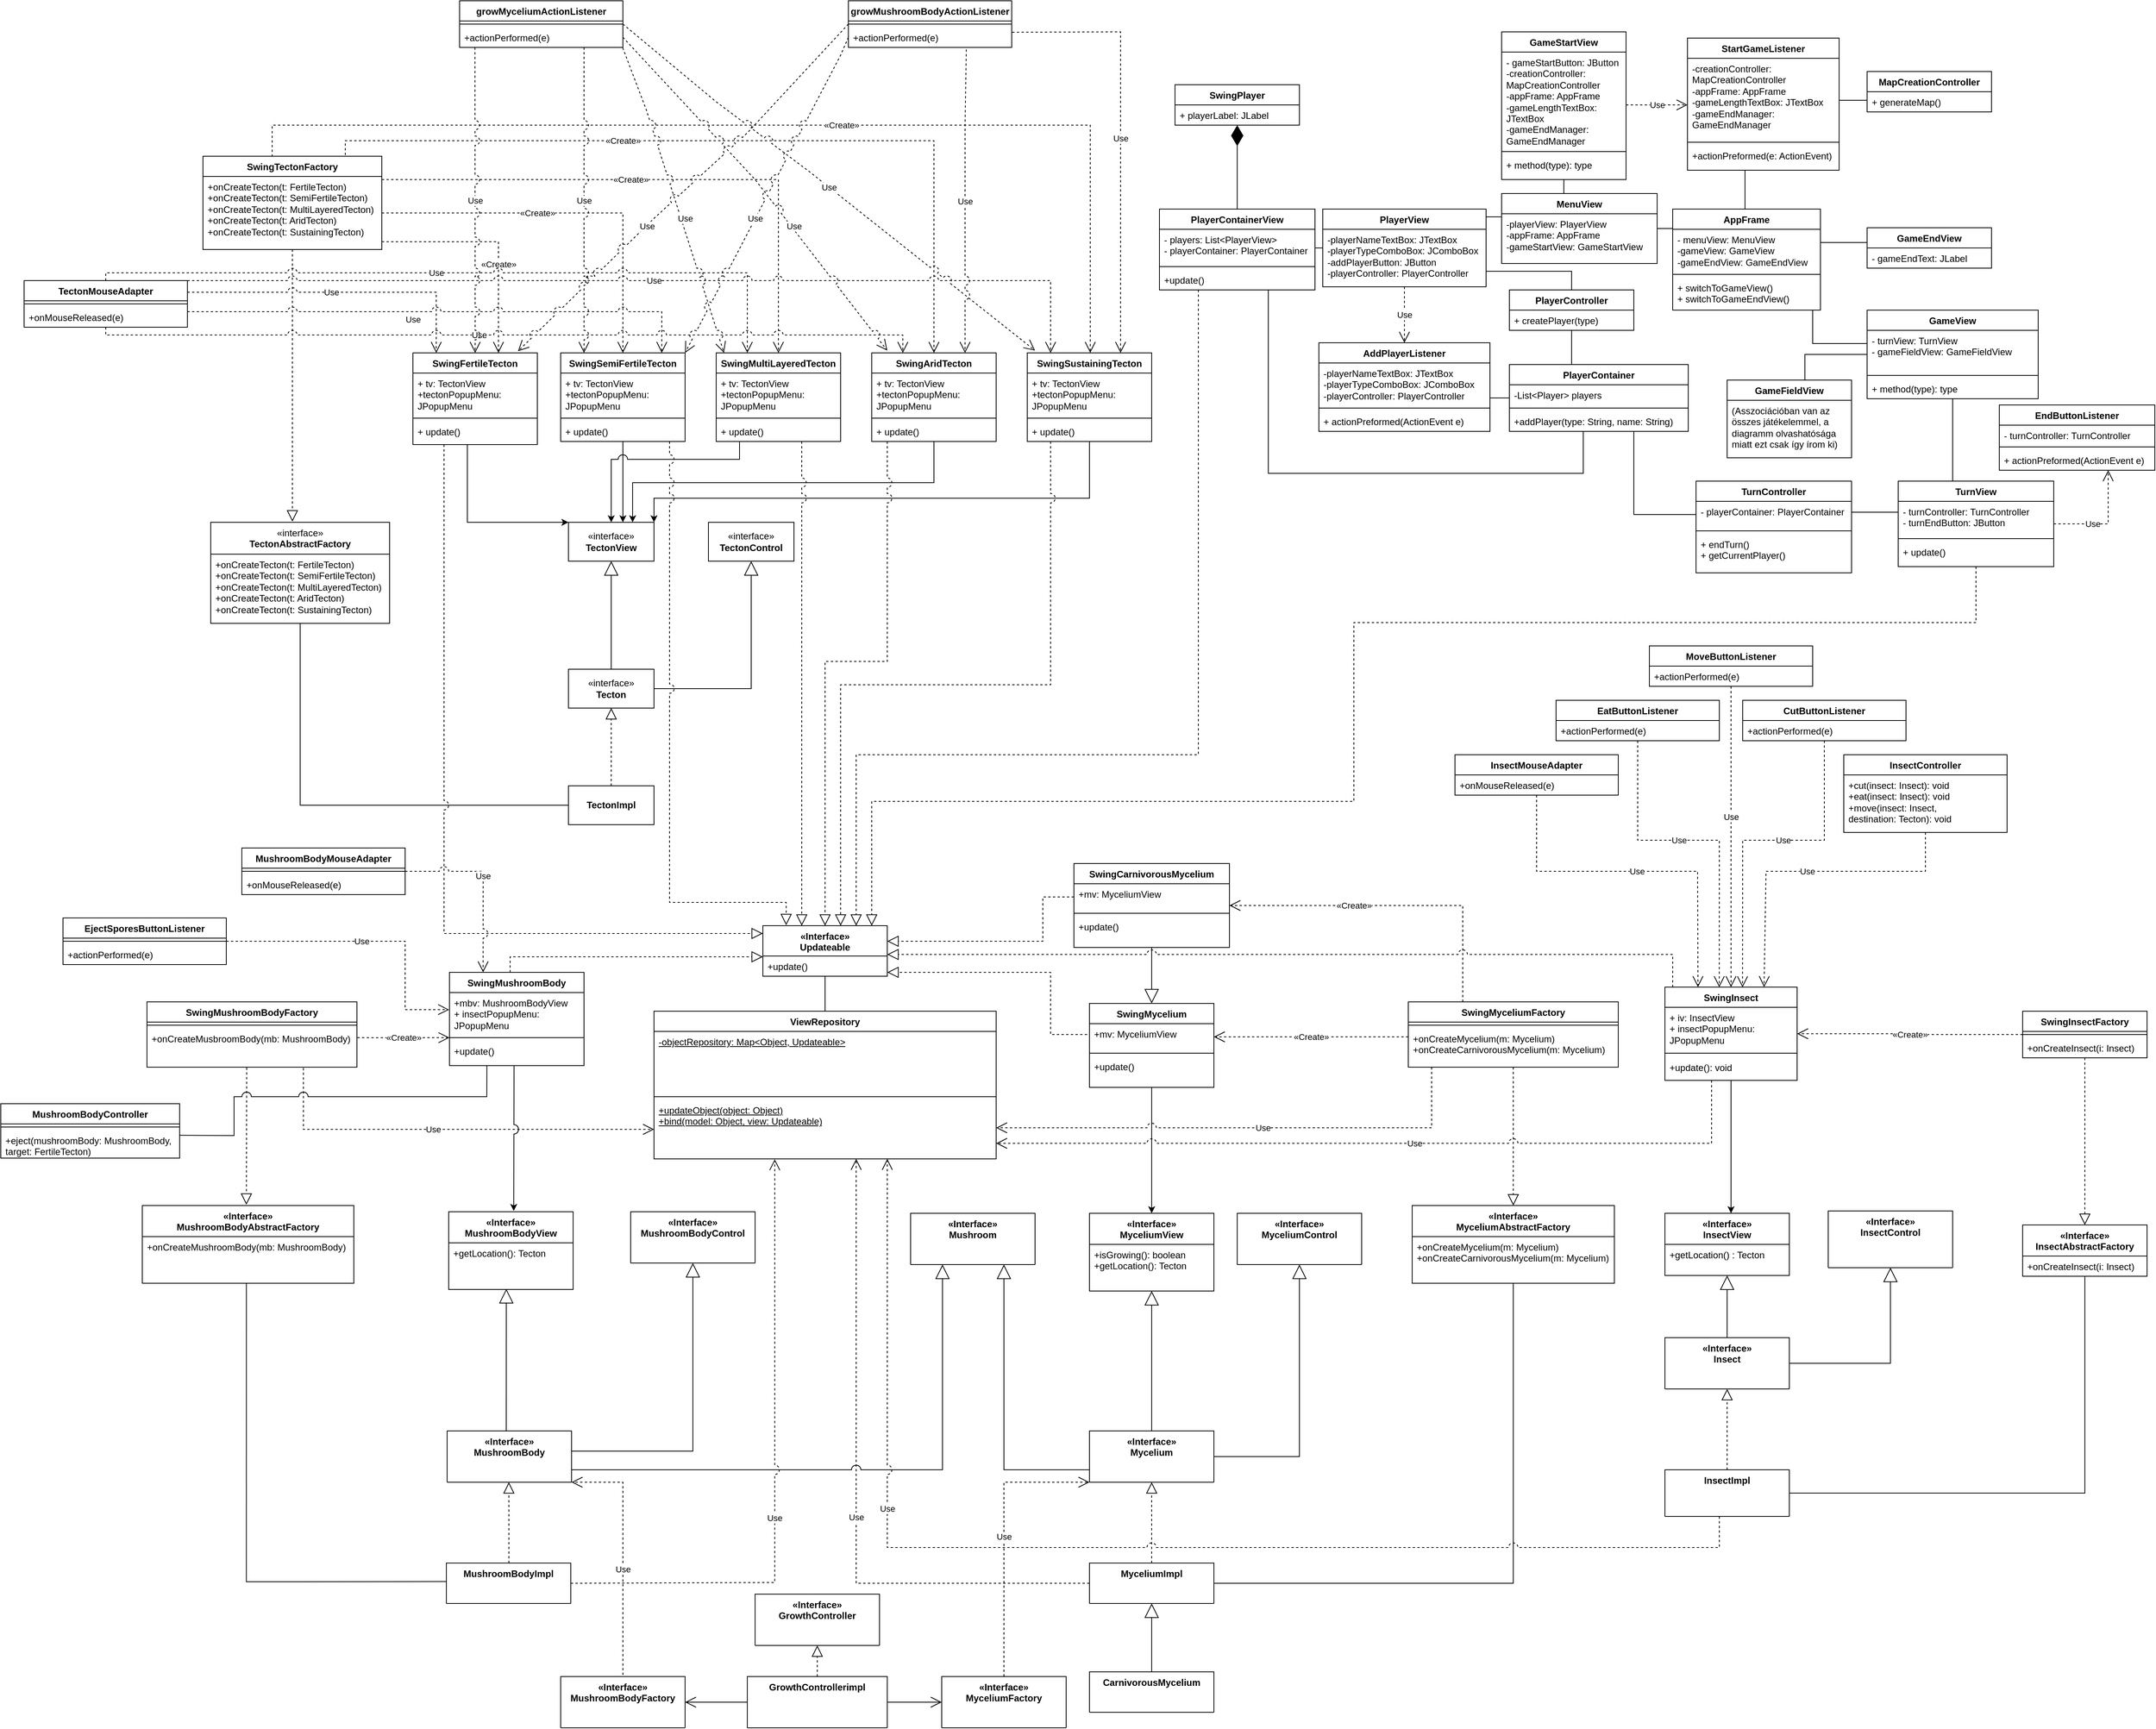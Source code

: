 <mxfile version="26.2.14" pages="5">
  <diagram id="V_B-AGQ5eOYhwvlyV5KS" name="o.diagram">
    <mxGraphModel dx="7381" dy="3756" grid="1" gridSize="10" guides="1" tooltips="1" connect="1" arrows="1" fold="1" page="1" pageScale="1" pageWidth="827" pageHeight="1169" math="0" shadow="0">
      <root>
        <mxCell id="0" />
        <mxCell id="1" parent="0" />
        <mxCell id="K823RS6n4C-5GOkknVnA-1" value="&lt;span lang=&quot;en&quot; class=&quot;BxUVEf ILfuVd&quot;&gt;&lt;span class=&quot;hgKElc&quot;&gt;«Interface»&lt;/span&gt;&lt;/span&gt;&lt;div&gt;InsectView&lt;/div&gt;" style="swimlane;fontStyle=1;align=center;verticalAlign=top;childLayout=stackLayout;horizontal=1;startSize=40;horizontalStack=0;resizeParent=1;resizeParentMax=0;resizeLast=0;collapsible=1;marginBottom=0;whiteSpace=wrap;html=1;" vertex="1" parent="1">
          <mxGeometry x="170" y="480" width="160" height="80" as="geometry" />
        </mxCell>
        <mxCell id="K823RS6n4C-5GOkknVnA-2" value="+getLocation() : Tecton" style="text;strokeColor=none;fillColor=none;align=left;verticalAlign=top;spacingLeft=4;spacingRight=4;overflow=hidden;rotatable=0;points=[[0,0.5],[1,0.5]];portConstraint=eastwest;whiteSpace=wrap;html=1;" vertex="1" parent="K823RS6n4C-5GOkknVnA-1">
          <mxGeometry y="40" width="160" height="40" as="geometry" />
        </mxCell>
        <mxCell id="K823RS6n4C-5GOkknVnA-3" value="SwingInsect" style="swimlane;fontStyle=1;align=center;verticalAlign=top;childLayout=stackLayout;horizontal=1;startSize=26;horizontalStack=0;resizeParent=1;resizeParentMax=0;resizeLast=0;collapsible=1;marginBottom=0;whiteSpace=wrap;html=1;" vertex="1" parent="1">
          <mxGeometry x="170" y="189" width="170" height="120" as="geometry" />
        </mxCell>
        <mxCell id="K823RS6n4C-5GOkknVnA-4" value="&lt;div&gt;+ iv: InsectView&lt;/div&gt;&lt;div&gt;+ insectPopupMenu:&lt;/div&gt;&lt;div&gt;JPopupMenu&lt;/div&gt;" style="text;strokeColor=none;fillColor=none;align=left;verticalAlign=top;spacingLeft=4;spacingRight=4;overflow=hidden;rotatable=0;points=[[0,0.5],[1,0.5]];portConstraint=eastwest;whiteSpace=wrap;html=1;" vertex="1" parent="K823RS6n4C-5GOkknVnA-3">
          <mxGeometry y="26" width="170" height="54" as="geometry" />
        </mxCell>
        <mxCell id="K823RS6n4C-5GOkknVnA-5" value="" style="line;strokeWidth=1;fillColor=none;align=left;verticalAlign=middle;spacingTop=-1;spacingLeft=3;spacingRight=3;rotatable=0;labelPosition=right;points=[];portConstraint=eastwest;strokeColor=inherit;" vertex="1" parent="K823RS6n4C-5GOkknVnA-3">
          <mxGeometry y="80" width="170" height="10" as="geometry" />
        </mxCell>
        <mxCell id="K823RS6n4C-5GOkknVnA-6" value="&lt;div&gt;&lt;div&gt;&lt;span style=&quot;background-color: transparent; color: light-dark(rgb(0, 0, 0), rgb(255, 255, 255));&quot;&gt;+update(): void&lt;/span&gt;&lt;/div&gt;&lt;/div&gt;&lt;div&gt;&lt;br&gt;&lt;/div&gt;" style="text;strokeColor=none;fillColor=none;align=left;verticalAlign=top;spacingLeft=4;spacingRight=4;overflow=hidden;rotatable=0;points=[[0,0.5],[1,0.5]];portConstraint=eastwest;whiteSpace=wrap;html=1;" vertex="1" parent="K823RS6n4C-5GOkknVnA-3">
          <mxGeometry y="90" width="170" height="30" as="geometry" />
        </mxCell>
        <mxCell id="K823RS6n4C-5GOkknVnA-7" value="&lt;span lang=&quot;en&quot; class=&quot;BxUVEf ILfuVd&quot;&gt;&lt;span class=&quot;hgKElc&quot;&gt;«Interface»&lt;/span&gt;&lt;/span&gt;&lt;div&gt;InsectAbstractFactory&lt;/div&gt;" style="swimlane;fontStyle=1;align=center;verticalAlign=top;childLayout=stackLayout;horizontal=1;startSize=40;horizontalStack=0;resizeParent=1;resizeParentMax=0;resizeLast=0;collapsible=1;marginBottom=0;whiteSpace=wrap;html=1;" vertex="1" parent="1">
          <mxGeometry x="630" y="495" width="160" height="66" as="geometry" />
        </mxCell>
        <mxCell id="K823RS6n4C-5GOkknVnA-8" value="+onCreateInsect(i: Insect)" style="text;strokeColor=none;fillColor=none;align=left;verticalAlign=top;spacingLeft=4;spacingRight=4;overflow=hidden;rotatable=0;points=[[0,0.5],[1,0.5]];portConstraint=eastwest;whiteSpace=wrap;html=1;" vertex="1" parent="K823RS6n4C-5GOkknVnA-7">
          <mxGeometry y="40" width="160" height="26" as="geometry" />
        </mxCell>
        <mxCell id="K823RS6n4C-5GOkknVnA-9" value="SwingInsectFactory" style="swimlane;fontStyle=1;align=center;verticalAlign=top;childLayout=stackLayout;horizontal=1;startSize=26;horizontalStack=0;resizeParent=1;resizeParentMax=0;resizeLast=0;collapsible=1;marginBottom=0;whiteSpace=wrap;html=1;" vertex="1" parent="1">
          <mxGeometry x="630" y="220" width="160" height="60" as="geometry" />
        </mxCell>
        <mxCell id="K823RS6n4C-5GOkknVnA-10" value="" style="line;strokeWidth=1;fillColor=none;align=left;verticalAlign=middle;spacingTop=-1;spacingLeft=3;spacingRight=3;rotatable=0;labelPosition=right;points=[];portConstraint=eastwest;strokeColor=inherit;" vertex="1" parent="K823RS6n4C-5GOkknVnA-9">
          <mxGeometry y="26" width="160" height="8" as="geometry" />
        </mxCell>
        <mxCell id="K823RS6n4C-5GOkknVnA-11" value="+onCreateInsect(i: Insect)" style="text;strokeColor=none;fillColor=none;align=left;verticalAlign=top;spacingLeft=4;spacingRight=4;overflow=hidden;rotatable=0;points=[[0,0.5],[1,0.5]];portConstraint=eastwest;whiteSpace=wrap;html=1;" vertex="1" parent="K823RS6n4C-5GOkknVnA-9">
          <mxGeometry y="34" width="160" height="26" as="geometry" />
        </mxCell>
        <mxCell id="K823RS6n4C-5GOkknVnA-12" value="" style="endArrow=block;dashed=1;endFill=0;endSize=12;html=1;rounded=0;" edge="1" parent="1" source="K823RS6n4C-5GOkknVnA-9" target="K823RS6n4C-5GOkknVnA-7">
          <mxGeometry width="160" relative="1" as="geometry">
            <mxPoint x="330" y="380" as="sourcePoint" />
            <mxPoint x="490" y="380" as="targetPoint" />
          </mxGeometry>
        </mxCell>
        <mxCell id="K823RS6n4C-5GOkknVnA-13" value="" style="endArrow=classic;html=1;edgeStyle=orthogonalEdgeStyle;rounded=0;startArrow=none;startFill=0;endFill=1;" edge="1" parent="1" source="K823RS6n4C-5GOkknVnA-3" target="K823RS6n4C-5GOkknVnA-1">
          <mxGeometry relative="1" as="geometry">
            <mxPoint x="330" y="380" as="sourcePoint" />
            <mxPoint x="490" y="380" as="targetPoint" />
            <Array as="points">
              <mxPoint x="255" y="440" />
              <mxPoint x="255" y="440" />
            </Array>
          </mxGeometry>
        </mxCell>
        <mxCell id="K823RS6n4C-5GOkknVnA-14" value="&lt;span lang=&quot;en&quot; class=&quot;BxUVEf ILfuVd&quot;&gt;&lt;span class=&quot;hgKElc&quot;&gt;«Create»&lt;/span&gt;&lt;/span&gt;" style="endArrow=open;endSize=12;dashed=1;html=1;rounded=0;edgeStyle=orthogonalEdgeStyle;" edge="1" parent="1" source="K823RS6n4C-5GOkknVnA-9" target="K823RS6n4C-5GOkknVnA-3">
          <mxGeometry width="160" relative="1" as="geometry">
            <mxPoint x="330" y="380" as="sourcePoint" />
            <mxPoint x="490" y="380" as="targetPoint" />
            <Array as="points" />
          </mxGeometry>
        </mxCell>
        <mxCell id="K823RS6n4C-5GOkknVnA-15" value="&lt;span lang=&quot;en&quot; class=&quot;BxUVEf ILfuVd&quot;&gt;&lt;span class=&quot;hgKElc&quot;&gt;«Interface»&lt;/span&gt;&lt;/span&gt;&lt;div&gt;Insect&lt;/div&gt;" style="swimlane;fontStyle=1;align=center;verticalAlign=top;childLayout=stackLayout;horizontal=1;startSize=66;horizontalStack=0;resizeParent=1;resizeParentMax=0;resizeLast=0;collapsible=1;marginBottom=0;whiteSpace=wrap;html=1;" vertex="1" parent="1">
          <mxGeometry x="170" y="640" width="160" height="66" as="geometry" />
        </mxCell>
        <mxCell id="K823RS6n4C-5GOkknVnA-16" value="" style="endArrow=block;endSize=16;endFill=0;html=1;rounded=0;" edge="1" parent="1" source="K823RS6n4C-5GOkknVnA-15" target="K823RS6n4C-5GOkknVnA-1">
          <mxGeometry width="160" relative="1" as="geometry">
            <mxPoint x="330" y="560" as="sourcePoint" />
            <mxPoint x="490" y="560" as="targetPoint" />
          </mxGeometry>
        </mxCell>
        <mxCell id="K823RS6n4C-5GOkknVnA-17" value="" style="endArrow=none;html=1;edgeStyle=orthogonalEdgeStyle;rounded=0;" edge="1" parent="1" source="K823RS6n4C-5GOkknVnA-18" target="K823RS6n4C-5GOkknVnA-7">
          <mxGeometry relative="1" as="geometry">
            <mxPoint x="330" y="700" as="sourcePoint" />
            <mxPoint x="490" y="700" as="targetPoint" />
            <Array as="points">
              <mxPoint x="710" y="840" />
            </Array>
          </mxGeometry>
        </mxCell>
        <mxCell id="K823RS6n4C-5GOkknVnA-18" value="InsectImpl" style="swimlane;fontStyle=1;align=center;verticalAlign=top;childLayout=stackLayout;horizontal=1;startSize=60;horizontalStack=0;resizeParent=1;resizeParentMax=0;resizeLast=0;collapsible=1;marginBottom=0;whiteSpace=wrap;html=1;" vertex="1" parent="1">
          <mxGeometry x="170" y="810" width="160" height="60" as="geometry" />
        </mxCell>
        <mxCell id="K823RS6n4C-5GOkknVnA-19" value="" style="endArrow=block;dashed=1;endFill=0;endSize=12;html=1;rounded=0;" edge="1" parent="1" source="K823RS6n4C-5GOkknVnA-18" target="K823RS6n4C-5GOkknVnA-15">
          <mxGeometry width="160" relative="1" as="geometry">
            <mxPoint x="570" y="306" as="sourcePoint" />
            <mxPoint x="570" y="507" as="targetPoint" />
          </mxGeometry>
        </mxCell>
        <mxCell id="K823RS6n4C-5GOkknVnA-20" value="&lt;span lang=&quot;en&quot; class=&quot;BxUVEf ILfuVd&quot;&gt;&lt;span class=&quot;hgKElc&quot;&gt;«Interface»&lt;/span&gt;&lt;/span&gt;&lt;div&gt;MyceliumView&lt;/div&gt;" style="swimlane;fontStyle=1;align=center;verticalAlign=top;childLayout=stackLayout;horizontal=1;startSize=40;horizontalStack=0;resizeParent=1;resizeParentMax=0;resizeLast=0;collapsible=1;marginBottom=0;whiteSpace=wrap;html=1;" vertex="1" parent="1">
          <mxGeometry x="-570" y="480" width="160" height="100" as="geometry" />
        </mxCell>
        <mxCell id="K823RS6n4C-5GOkknVnA-21" value="+isGrowing(): boolean&lt;div&gt;+getLocation(): Tecton&lt;/div&gt;" style="text;strokeColor=none;fillColor=none;align=left;verticalAlign=top;spacingLeft=4;spacingRight=4;overflow=hidden;rotatable=0;points=[[0,0.5],[1,0.5]];portConstraint=eastwest;whiteSpace=wrap;html=1;" vertex="1" parent="K823RS6n4C-5GOkknVnA-20">
          <mxGeometry y="40" width="160" height="60" as="geometry" />
        </mxCell>
        <mxCell id="K823RS6n4C-5GOkknVnA-22" value="SwingMycelium" style="swimlane;fontStyle=1;align=center;verticalAlign=top;childLayout=stackLayout;horizontal=1;startSize=26;horizontalStack=0;resizeParent=1;resizeParentMax=0;resizeLast=0;collapsible=1;marginBottom=0;whiteSpace=wrap;html=1;" vertex="1" parent="1">
          <mxGeometry x="-570" y="210" width="160" height="108" as="geometry" />
        </mxCell>
        <mxCell id="K823RS6n4C-5GOkknVnA-23" value="&lt;div&gt;+mv: MyceliumView&lt;/div&gt;" style="text;strokeColor=none;fillColor=none;align=left;verticalAlign=top;spacingLeft=4;spacingRight=4;overflow=hidden;rotatable=0;points=[[0,0.5],[1,0.5]];portConstraint=eastwest;whiteSpace=wrap;html=1;" vertex="1" parent="K823RS6n4C-5GOkknVnA-22">
          <mxGeometry y="26" width="160" height="34" as="geometry" />
        </mxCell>
        <mxCell id="K823RS6n4C-5GOkknVnA-24" value="" style="line;strokeWidth=1;fillColor=none;align=left;verticalAlign=middle;spacingTop=-1;spacingLeft=3;spacingRight=3;rotatable=0;labelPosition=right;points=[];portConstraint=eastwest;strokeColor=inherit;" vertex="1" parent="K823RS6n4C-5GOkknVnA-22">
          <mxGeometry y="60" width="160" height="8" as="geometry" />
        </mxCell>
        <mxCell id="K823RS6n4C-5GOkknVnA-25" value="+update()" style="text;strokeColor=none;fillColor=none;align=left;verticalAlign=top;spacingLeft=4;spacingRight=4;overflow=hidden;rotatable=0;points=[[0,0.5],[1,0.5]];portConstraint=eastwest;whiteSpace=wrap;html=1;" vertex="1" parent="K823RS6n4C-5GOkknVnA-22">
          <mxGeometry y="68" width="160" height="40" as="geometry" />
        </mxCell>
        <mxCell id="K823RS6n4C-5GOkknVnA-26" value="&lt;span lang=&quot;en&quot; class=&quot;BxUVEf ILfuVd&quot;&gt;&lt;span class=&quot;hgKElc&quot;&gt;«Interface»&lt;/span&gt;&lt;/span&gt;&lt;div&gt;Mycelium&lt;span style=&quot;background-color: transparent; color: light-dark(rgb(0, 0, 0), rgb(255, 255, 255));&quot;&gt;Abstract&lt;/span&gt;&lt;span style=&quot;background-color: transparent; color: light-dark(rgb(0, 0, 0), rgb(255, 255, 255));&quot;&gt;Factory&lt;/span&gt;&lt;/div&gt;" style="swimlane;fontStyle=1;align=center;verticalAlign=top;childLayout=stackLayout;horizontal=1;startSize=40;horizontalStack=0;resizeParent=1;resizeParentMax=0;resizeLast=0;collapsible=1;marginBottom=0;whiteSpace=wrap;html=1;" vertex="1" parent="1">
          <mxGeometry x="-155" y="470" width="260" height="100" as="geometry" />
        </mxCell>
        <mxCell id="K823RS6n4C-5GOkknVnA-27" value="&lt;div&gt;+onCreateMycelium(m: Mycelium)&lt;/div&gt;&lt;div&gt;+onCreateCarnivorousMycelium(m: Mycelium)&lt;/div&gt;" style="text;strokeColor=none;fillColor=none;align=left;verticalAlign=top;spacingLeft=4;spacingRight=4;overflow=hidden;rotatable=0;points=[[0,0.5],[1,0.5]];portConstraint=eastwest;whiteSpace=wrap;html=1;" vertex="1" parent="K823RS6n4C-5GOkknVnA-26">
          <mxGeometry y="40" width="260" height="60" as="geometry" />
        </mxCell>
        <mxCell id="K823RS6n4C-5GOkknVnA-28" value="SwingMyceliumFactory" style="swimlane;fontStyle=1;align=center;verticalAlign=top;childLayout=stackLayout;horizontal=1;startSize=26;horizontalStack=0;resizeParent=1;resizeParentMax=0;resizeLast=0;collapsible=1;marginBottom=0;whiteSpace=wrap;html=1;" vertex="1" parent="1">
          <mxGeometry x="-160" y="208" width="270" height="84" as="geometry" />
        </mxCell>
        <mxCell id="K823RS6n4C-5GOkknVnA-29" value="" style="line;strokeWidth=1;fillColor=none;align=left;verticalAlign=middle;spacingTop=-1;spacingLeft=3;spacingRight=3;rotatable=0;labelPosition=right;points=[];portConstraint=eastwest;strokeColor=inherit;" vertex="1" parent="K823RS6n4C-5GOkknVnA-28">
          <mxGeometry y="26" width="270" height="8" as="geometry" />
        </mxCell>
        <mxCell id="K823RS6n4C-5GOkknVnA-30" value="&lt;div&gt;+onCreateMycelium(m: Mycelium)&lt;div&gt;+onCreateCarnivorousMycelium(m: Mycelium)&lt;/div&gt;&lt;/div&gt;" style="text;strokeColor=none;fillColor=none;align=left;verticalAlign=top;spacingLeft=4;spacingRight=4;overflow=hidden;rotatable=0;points=[[0,0.5],[1,0.5]];portConstraint=eastwest;whiteSpace=wrap;html=1;" vertex="1" parent="K823RS6n4C-5GOkknVnA-28">
          <mxGeometry y="34" width="270" height="50" as="geometry" />
        </mxCell>
        <mxCell id="K823RS6n4C-5GOkknVnA-31" value="" style="endArrow=block;dashed=1;endFill=0;endSize=12;html=1;rounded=0;" edge="1" parent="1" source="K823RS6n4C-5GOkknVnA-28" target="K823RS6n4C-5GOkknVnA-26">
          <mxGeometry width="160" relative="1" as="geometry">
            <mxPoint x="-340" y="380" as="sourcePoint" />
            <mxPoint x="-180" y="380" as="targetPoint" />
          </mxGeometry>
        </mxCell>
        <mxCell id="K823RS6n4C-5GOkknVnA-32" value="" style="endArrow=classic;html=1;edgeStyle=orthogonalEdgeStyle;rounded=0;startArrow=none;startFill=0;endFill=1;" edge="1" parent="1" source="K823RS6n4C-5GOkknVnA-22" target="K823RS6n4C-5GOkknVnA-20">
          <mxGeometry relative="1" as="geometry">
            <mxPoint x="-340" y="380" as="sourcePoint" />
            <mxPoint x="-180" y="380" as="targetPoint" />
          </mxGeometry>
        </mxCell>
        <mxCell id="K823RS6n4C-5GOkknVnA-33" value="&lt;span lang=&quot;en&quot; class=&quot;BxUVEf ILfuVd&quot;&gt;&lt;span class=&quot;hgKElc&quot;&gt;«Create»&lt;/span&gt;&lt;/span&gt;" style="endArrow=open;endSize=12;dashed=1;html=1;rounded=0;edgeStyle=orthogonalEdgeStyle;" edge="1" parent="1" source="K823RS6n4C-5GOkknVnA-28" target="K823RS6n4C-5GOkknVnA-22">
          <mxGeometry width="160" relative="1" as="geometry">
            <mxPoint x="-340" y="380" as="sourcePoint" />
            <mxPoint x="-180" y="380" as="targetPoint" />
            <Array as="points">
              <mxPoint x="-300" y="253" />
              <mxPoint x="-300" y="253" />
            </Array>
          </mxGeometry>
        </mxCell>
        <mxCell id="K823RS6n4C-5GOkknVnA-34" value="&lt;span lang=&quot;en&quot; class=&quot;BxUVEf ILfuVd&quot;&gt;&lt;span class=&quot;hgKElc&quot;&gt;«Interface»&lt;/span&gt;&lt;/span&gt;&lt;div&gt;Mycelium&lt;/div&gt;" style="swimlane;fontStyle=1;align=center;verticalAlign=top;childLayout=stackLayout;horizontal=1;startSize=66;horizontalStack=0;resizeParent=1;resizeParentMax=0;resizeLast=0;collapsible=1;marginBottom=0;whiteSpace=wrap;html=1;" vertex="1" parent="1">
          <mxGeometry x="-570" y="760" width="160" height="66" as="geometry" />
        </mxCell>
        <mxCell id="K823RS6n4C-5GOkknVnA-35" value="" style="endArrow=block;endSize=16;endFill=0;html=1;rounded=0;" edge="1" parent="1" source="K823RS6n4C-5GOkknVnA-34" target="K823RS6n4C-5GOkknVnA-20">
          <mxGeometry width="160" relative="1" as="geometry">
            <mxPoint x="-340" y="560" as="sourcePoint" />
            <mxPoint x="-180" y="560" as="targetPoint" />
          </mxGeometry>
        </mxCell>
        <mxCell id="K823RS6n4C-5GOkknVnA-36" value="" style="endArrow=none;html=1;edgeStyle=orthogonalEdgeStyle;rounded=0;exitX=1;exitY=0.5;exitDx=0;exitDy=0;" edge="1" parent="1" source="K823RS6n4C-5GOkknVnA-37" target="K823RS6n4C-5GOkknVnA-26">
          <mxGeometry relative="1" as="geometry">
            <mxPoint x="-340" y="700" as="sourcePoint" />
            <mxPoint x="-80" y="630" as="targetPoint" />
            <Array as="points">
              <mxPoint x="-25" y="956" />
            </Array>
          </mxGeometry>
        </mxCell>
        <mxCell id="K823RS6n4C-5GOkknVnA-37" value="MyceliumImpl" style="swimlane;fontStyle=1;align=center;verticalAlign=top;childLayout=stackLayout;horizontal=1;startSize=52;horizontalStack=0;resizeParent=1;resizeParentMax=0;resizeLast=0;collapsible=1;marginBottom=0;whiteSpace=wrap;html=1;" vertex="1" parent="1">
          <mxGeometry x="-570" y="930" width="160" height="52" as="geometry" />
        </mxCell>
        <mxCell id="K823RS6n4C-5GOkknVnA-38" value="" style="endArrow=block;dashed=1;endFill=0;endSize=12;html=1;rounded=0;" edge="1" parent="1" source="K823RS6n4C-5GOkknVnA-37" target="K823RS6n4C-5GOkknVnA-34">
          <mxGeometry width="160" relative="1" as="geometry">
            <mxPoint x="-100" y="306" as="sourcePoint" />
            <mxPoint x="-100" y="507" as="targetPoint" />
          </mxGeometry>
        </mxCell>
        <mxCell id="K823RS6n4C-5GOkknVnA-39" value="&lt;span lang=&quot;en&quot; class=&quot;BxUVEf ILfuVd&quot;&gt;&lt;span class=&quot;hgKElc&quot;&gt;«Interface»&lt;/span&gt;&lt;/span&gt;&lt;div&gt;MyceliumControl&lt;/div&gt;" style="swimlane;fontStyle=1;align=center;verticalAlign=top;childLayout=stackLayout;horizontal=1;startSize=66;horizontalStack=0;resizeParent=1;resizeParentMax=0;resizeLast=0;collapsible=1;marginBottom=0;whiteSpace=wrap;html=1;" vertex="1" parent="1">
          <mxGeometry x="-380" y="480" width="160" height="66" as="geometry" />
        </mxCell>
        <mxCell id="K823RS6n4C-5GOkknVnA-40" value="" style="endArrow=block;endSize=16;endFill=0;html=1;rounded=0;entryX=0.5;entryY=1;entryDx=0;entryDy=0;exitX=1;exitY=0.5;exitDx=0;exitDy=0;edgeStyle=orthogonalEdgeStyle;" edge="1" parent="1" source="K823RS6n4C-5GOkknVnA-34" target="K823RS6n4C-5GOkknVnA-39">
          <mxGeometry width="160" relative="1" as="geometry">
            <mxPoint x="-640" y="680" as="sourcePoint" />
            <mxPoint x="-640" y="590" as="targetPoint" />
            <Array as="points">
              <mxPoint x="-300" y="793" />
            </Array>
          </mxGeometry>
        </mxCell>
        <mxCell id="K823RS6n4C-5GOkknVnA-41" value="" style="endArrow=block;endSize=16;endFill=0;html=1;rounded=0;entryX=0.5;entryY=1;entryDx=0;entryDy=0;exitX=0.5;exitY=0;exitDx=0;exitDy=0;" edge="1" parent="1" source="K823RS6n4C-5GOkknVnA-42" target="K823RS6n4C-5GOkknVnA-37">
          <mxGeometry width="160" relative="1" as="geometry">
            <mxPoint x="-250" y="1060" as="sourcePoint" />
            <mxPoint x="-340" y="1010" as="targetPoint" />
          </mxGeometry>
        </mxCell>
        <mxCell id="K823RS6n4C-5GOkknVnA-42" value="CarnivorousMycelium" style="swimlane;fontStyle=1;align=center;verticalAlign=top;childLayout=stackLayout;horizontal=1;startSize=52;horizontalStack=0;resizeParent=1;resizeParentMax=0;resizeLast=0;collapsible=1;marginBottom=0;whiteSpace=wrap;html=1;" vertex="1" parent="1">
          <mxGeometry x="-570" y="1070" width="160" height="52" as="geometry" />
        </mxCell>
        <mxCell id="K823RS6n4C-5GOkknVnA-43" value="&lt;span lang=&quot;en&quot; class=&quot;BxUVEf ILfuVd&quot;&gt;&lt;span class=&quot;hgKElc&quot;&gt;«Interface»&lt;/span&gt;&lt;/span&gt;&lt;div&gt;Mushroom&lt;/div&gt;" style="swimlane;fontStyle=1;align=center;verticalAlign=top;childLayout=stackLayout;horizontal=1;startSize=66;horizontalStack=0;resizeParent=1;resizeParentMax=0;resizeLast=0;collapsible=1;marginBottom=0;whiteSpace=wrap;html=1;" vertex="1" parent="1">
          <mxGeometry x="-800" y="480" width="160" height="66" as="geometry" />
        </mxCell>
        <mxCell id="K823RS6n4C-5GOkknVnA-44" value="" style="endArrow=block;endSize=16;endFill=0;html=1;rounded=0;entryX=0.5;entryY=1;entryDx=0;entryDy=0;edgeStyle=orthogonalEdgeStyle;" edge="1" parent="1">
          <mxGeometry width="160" relative="1" as="geometry">
            <mxPoint x="-570" y="810" as="sourcePoint" />
            <mxPoint x="-680" y="546" as="targetPoint" />
            <Array as="points">
              <mxPoint x="-570" y="810" />
              <mxPoint x="-680" y="810" />
            </Array>
          </mxGeometry>
        </mxCell>
        <mxCell id="K823RS6n4C-5GOkknVnA-45" value="SwingCarnivorousMycelium" style="swimlane;fontStyle=1;align=center;verticalAlign=top;childLayout=stackLayout;horizontal=1;startSize=26;horizontalStack=0;resizeParent=1;resizeParentMax=0;resizeLast=0;collapsible=1;marginBottom=0;whiteSpace=wrap;html=1;" vertex="1" parent="1">
          <mxGeometry x="-590" y="30" width="200" height="108" as="geometry" />
        </mxCell>
        <mxCell id="K823RS6n4C-5GOkknVnA-46" value="&lt;div&gt;+mv: MyceliumView&lt;/div&gt;" style="text;strokeColor=none;fillColor=none;align=left;verticalAlign=top;spacingLeft=4;spacingRight=4;overflow=hidden;rotatable=0;points=[[0,0.5],[1,0.5]];portConstraint=eastwest;whiteSpace=wrap;html=1;" vertex="1" parent="K823RS6n4C-5GOkknVnA-45">
          <mxGeometry y="26" width="200" height="34" as="geometry" />
        </mxCell>
        <mxCell id="K823RS6n4C-5GOkknVnA-47" value="" style="line;strokeWidth=1;fillColor=none;align=left;verticalAlign=middle;spacingTop=-1;spacingLeft=3;spacingRight=3;rotatable=0;labelPosition=right;points=[];portConstraint=eastwest;strokeColor=inherit;" vertex="1" parent="K823RS6n4C-5GOkknVnA-45">
          <mxGeometry y="60" width="200" height="8" as="geometry" />
        </mxCell>
        <mxCell id="K823RS6n4C-5GOkknVnA-48" value="+update()" style="text;strokeColor=none;fillColor=none;align=left;verticalAlign=top;spacingLeft=4;spacingRight=4;overflow=hidden;rotatable=0;points=[[0,0.5],[1,0.5]];portConstraint=eastwest;whiteSpace=wrap;html=1;" vertex="1" parent="K823RS6n4C-5GOkknVnA-45">
          <mxGeometry y="68" width="200" height="40" as="geometry" />
        </mxCell>
        <mxCell id="K823RS6n4C-5GOkknVnA-49" value="" style="endArrow=block;endSize=16;endFill=0;html=1;rounded=0;" edge="1" parent="1" source="K823RS6n4C-5GOkknVnA-45" target="K823RS6n4C-5GOkknVnA-22">
          <mxGeometry width="160" relative="1" as="geometry">
            <mxPoint x="-260" y="420" as="sourcePoint" />
            <mxPoint x="-100" y="420" as="targetPoint" />
          </mxGeometry>
        </mxCell>
        <mxCell id="K823RS6n4C-5GOkknVnA-50" value="&lt;span lang=&quot;en&quot; class=&quot;BxUVEf ILfuVd&quot;&gt;&lt;span class=&quot;hgKElc&quot;&gt;«Create»&lt;/span&gt;&lt;/span&gt;" style="endArrow=open;endSize=12;dashed=1;html=1;rounded=0;edgeStyle=orthogonalEdgeStyle;" edge="1" parent="1" source="K823RS6n4C-5GOkknVnA-28" target="K823RS6n4C-5GOkknVnA-45">
          <mxGeometry x="0.25" width="160" relative="1" as="geometry">
            <mxPoint x="-160" y="110" as="sourcePoint" />
            <mxPoint x="-380" y="110" as="targetPoint" />
            <Array as="points">
              <mxPoint x="-90" y="84" />
            </Array>
            <mxPoint x="1" as="offset" />
          </mxGeometry>
        </mxCell>
        <mxCell id="K823RS6n4C-5GOkknVnA-51" value="ViewRepository" style="swimlane;fontStyle=1;align=center;verticalAlign=top;childLayout=stackLayout;horizontal=1;startSize=26;horizontalStack=0;resizeParent=1;resizeParentMax=0;resizeLast=0;collapsible=1;marginBottom=0;whiteSpace=wrap;html=1;" vertex="1" parent="1">
          <mxGeometry x="-1130" y="220" width="440" height="190" as="geometry" />
        </mxCell>
        <mxCell id="K823RS6n4C-5GOkknVnA-52" value="&lt;u&gt;-objectRepository: Map&amp;lt;Object, Updateable&amp;gt;&lt;/u&gt;" style="text;strokeColor=none;fillColor=none;align=left;verticalAlign=top;spacingLeft=4;spacingRight=4;overflow=hidden;rotatable=0;points=[[0,0.5],[1,0.5]];portConstraint=eastwest;whiteSpace=wrap;html=1;" vertex="1" parent="K823RS6n4C-5GOkknVnA-51">
          <mxGeometry y="26" width="440" height="80" as="geometry" />
        </mxCell>
        <mxCell id="K823RS6n4C-5GOkknVnA-53" value="" style="line;strokeWidth=1;fillColor=none;align=left;verticalAlign=middle;spacingTop=-1;spacingLeft=3;spacingRight=3;rotatable=0;labelPosition=right;points=[];portConstraint=eastwest;strokeColor=inherit;" vertex="1" parent="K823RS6n4C-5GOkknVnA-51">
          <mxGeometry y="106" width="440" height="8" as="geometry" />
        </mxCell>
        <mxCell id="K823RS6n4C-5GOkknVnA-54" value="&lt;div&gt;&lt;u&gt;+updateObject(object: Object)&lt;/u&gt;&lt;/div&gt;&lt;div&gt;&lt;u&gt;+bind(model: Object, view: Updateable)&lt;/u&gt;&lt;/div&gt;" style="text;strokeColor=none;fillColor=none;align=left;verticalAlign=top;spacingLeft=4;spacingRight=4;overflow=hidden;rotatable=0;points=[[0,0.5],[1,0.5]];portConstraint=eastwest;whiteSpace=wrap;html=1;" vertex="1" parent="K823RS6n4C-5GOkknVnA-51">
          <mxGeometry y="114" width="440" height="76" as="geometry" />
        </mxCell>
        <mxCell id="K823RS6n4C-5GOkknVnA-55" value="Use" style="endArrow=open;endSize=12;dashed=1;html=1;rounded=0;edgeStyle=orthogonalEdgeStyle;jumpStyle=arc;jumpSize=11;" edge="1" parent="1" source="K823RS6n4C-5GOkknVnA-37" target="K823RS6n4C-5GOkknVnA-51">
          <mxGeometry x="-0.09" width="160" relative="1" as="geometry">
            <mxPoint x="-770" y="520" as="sourcePoint" />
            <mxPoint x="-610" y="520" as="targetPoint" />
            <Array as="points">
              <mxPoint x="-870" y="956" />
            </Array>
            <mxPoint as="offset" />
          </mxGeometry>
        </mxCell>
        <mxCell id="K823RS6n4C-5GOkknVnA-56" value="Use" style="endArrow=open;endSize=12;dashed=1;html=1;rounded=0;edgeStyle=orthogonalEdgeStyle;jumpStyle=arc;jumpSize=12;" edge="1" parent="1" source="K823RS6n4C-5GOkknVnA-28" target="K823RS6n4C-5GOkknVnA-51">
          <mxGeometry x="-0.074" width="160" relative="1" as="geometry">
            <mxPoint x="-380" y="570" as="sourcePoint" />
            <mxPoint x="-830" y="44" as="targetPoint" />
            <Array as="points">
              <mxPoint x="-130" y="370" />
            </Array>
            <mxPoint as="offset" />
          </mxGeometry>
        </mxCell>
        <mxCell id="K823RS6n4C-5GOkknVnA-57" value="&lt;span lang=&quot;en&quot; class=&quot;BxUVEf ILfuVd&quot;&gt;&lt;span class=&quot;hgKElc&quot;&gt;«Interface»&lt;/span&gt;&lt;/span&gt;&lt;div&gt;MushroomBody&lt;/div&gt;" style="swimlane;fontStyle=1;align=center;verticalAlign=top;childLayout=stackLayout;horizontal=1;startSize=66;horizontalStack=0;resizeParent=1;resizeParentMax=0;resizeLast=0;collapsible=1;marginBottom=0;whiteSpace=wrap;html=1;" vertex="1" parent="1">
          <mxGeometry x="-1396" y="760" width="160" height="66" as="geometry" />
        </mxCell>
        <mxCell id="K823RS6n4C-5GOkknVnA-58" value="" style="endArrow=block;endSize=16;endFill=0;html=1;rounded=0;edgeStyle=orthogonalEdgeStyle;entryX=0.25;entryY=1;entryDx=0;entryDy=0;jumpStyle=arc;jumpSize=12;" edge="1" parent="K823RS6n4C-5GOkknVnA-57">
          <mxGeometry width="160" relative="1" as="geometry">
            <mxPoint x="160" y="48" as="sourcePoint" />
            <mxPoint x="637" y="-214" as="targetPoint" />
            <Array as="points">
              <mxPoint x="160" y="50" />
              <mxPoint x="637" y="50" />
            </Array>
          </mxGeometry>
        </mxCell>
        <mxCell id="K823RS6n4C-5GOkknVnA-59" value="&lt;span lang=&quot;en&quot; class=&quot;BxUVEf ILfuVd&quot;&gt;&lt;span class=&quot;hgKElc&quot;&gt;«Interface»&lt;br&gt;&lt;/span&gt;&lt;/span&gt;&lt;div&gt;&lt;span style=&quot;background-color: transparent; color: light-dark(rgb(0, 0, 0), rgb(255, 255, 255));&quot;&gt;MushroomBody&lt;/span&gt;View&lt;/div&gt;" style="swimlane;fontStyle=1;align=center;verticalAlign=top;childLayout=stackLayout;horizontal=1;startSize=40;horizontalStack=0;resizeParent=1;resizeParentMax=0;resizeLast=0;collapsible=1;marginBottom=0;whiteSpace=wrap;html=1;" vertex="1" parent="1">
          <mxGeometry x="-1394" y="478" width="160" height="100" as="geometry" />
        </mxCell>
        <mxCell id="K823RS6n4C-5GOkknVnA-60" value="&lt;div&gt;+getLocation(): Tecton&lt;/div&gt;" style="text;strokeColor=none;fillColor=none;align=left;verticalAlign=top;spacingLeft=4;spacingRight=4;overflow=hidden;rotatable=0;points=[[0,0.5],[1,0.5]];portConstraint=eastwest;whiteSpace=wrap;html=1;" vertex="1" parent="K823RS6n4C-5GOkknVnA-59">
          <mxGeometry y="40" width="160" height="60" as="geometry" />
        </mxCell>
        <mxCell id="K823RS6n4C-5GOkknVnA-61" value="&lt;span lang=&quot;en&quot; class=&quot;BxUVEf ILfuVd&quot;&gt;&lt;span class=&quot;hgKElc&quot;&gt;«Interface»&lt;/span&gt;&lt;/span&gt;&lt;div&gt;MushroomBodyControl&lt;/div&gt;" style="swimlane;fontStyle=1;align=center;verticalAlign=top;childLayout=stackLayout;horizontal=1;startSize=66;horizontalStack=0;resizeParent=1;resizeParentMax=0;resizeLast=0;collapsible=1;marginBottom=0;whiteSpace=wrap;html=1;" vertex="1" parent="1">
          <mxGeometry x="-1160" y="478" width="160" height="66" as="geometry" />
        </mxCell>
        <mxCell id="K823RS6n4C-5GOkknVnA-62" value="" style="endArrow=block;endSize=16;endFill=0;html=1;rounded=0;edgeStyle=orthogonalEdgeStyle;entryX=0.5;entryY=1;entryDx=0;entryDy=0;" edge="1" parent="1" target="K823RS6n4C-5GOkknVnA-61">
          <mxGeometry width="160" relative="1" as="geometry">
            <mxPoint x="-1236" y="786" as="sourcePoint" />
            <mxPoint x="-1080" y="550.0" as="targetPoint" />
            <Array as="points">
              <mxPoint x="-1080" y="786" />
            </Array>
          </mxGeometry>
        </mxCell>
        <mxCell id="K823RS6n4C-5GOkknVnA-63" value="MushroomBodyImpl" style="swimlane;fontStyle=1;align=center;verticalAlign=top;childLayout=stackLayout;horizontal=1;startSize=52;horizontalStack=0;resizeParent=1;resizeParentMax=0;resizeLast=0;collapsible=1;marginBottom=0;whiteSpace=wrap;html=1;" vertex="1" parent="1">
          <mxGeometry x="-1397" y="930" width="160" height="52" as="geometry" />
        </mxCell>
        <mxCell id="K823RS6n4C-5GOkknVnA-64" value="" style="endArrow=block;dashed=1;endFill=0;endSize=12;html=1;rounded=0;" edge="1" parent="1">
          <mxGeometry width="160" relative="1" as="geometry">
            <mxPoint x="-1316.62" y="930" as="sourcePoint" />
            <mxPoint x="-1316.62" y="826" as="targetPoint" />
          </mxGeometry>
        </mxCell>
        <mxCell id="K823RS6n4C-5GOkknVnA-65" value="Use" style="endArrow=open;endSize=12;dashed=1;html=1;rounded=0;edgeStyle=orthogonalEdgeStyle;exitX=1;exitY=0.5;exitDx=0;exitDy=0;jumpStyle=arc;jumpSize=12;entryX=0.353;entryY=1.006;entryDx=0;entryDy=0;entryPerimeter=0;" edge="1" parent="1" source="K823RS6n4C-5GOkknVnA-63" target="K823RS6n4C-5GOkknVnA-54">
          <mxGeometry x="-0.143" width="160" relative="1" as="geometry">
            <mxPoint x="-674" y="955" as="sourcePoint" />
            <mxPoint x="-974" y="429" as="targetPoint" />
            <Array as="points">
              <mxPoint x="-1237" y="955" />
              <mxPoint x="-975" y="955" />
            </Array>
            <mxPoint as="offset" />
          </mxGeometry>
        </mxCell>
        <mxCell id="K823RS6n4C-5GOkknVnA-66" value="&lt;span lang=&quot;en&quot; class=&quot;BxUVEf ILfuVd&quot;&gt;&lt;span class=&quot;hgKElc&quot;&gt;«Interface»&lt;/span&gt;&lt;/span&gt;&lt;div&gt;&lt;span style=&quot;background-color: transparent; color: light-dark(rgb(0, 0, 0), rgb(255, 255, 255));&quot;&gt;MushroomBody&lt;/span&gt;&lt;span style=&quot;background-color: transparent; color: light-dark(rgb(0, 0, 0), rgb(255, 255, 255));&quot;&gt;Abstract&lt;/span&gt;&lt;span style=&quot;background-color: transparent; color: light-dark(rgb(0, 0, 0), rgb(255, 255, 255));&quot;&gt;Factory&lt;/span&gt;&lt;/div&gt;" style="swimlane;fontStyle=1;align=center;verticalAlign=top;childLayout=stackLayout;horizontal=1;startSize=40;horizontalStack=0;resizeParent=1;resizeParentMax=0;resizeLast=0;collapsible=1;marginBottom=0;whiteSpace=wrap;html=1;" vertex="1" parent="1">
          <mxGeometry x="-1788" y="470" width="272" height="100" as="geometry" />
        </mxCell>
        <mxCell id="K823RS6n4C-5GOkknVnA-67" value="&lt;div&gt;+onCreate&lt;span style=&quot;text-align: center; background-color: transparent; color: light-dark(rgb(0, 0, 0), rgb(255, 255, 255));&quot;&gt;MushroomBody&lt;/span&gt;&lt;span style=&quot;background-color: transparent; color: light-dark(rgb(0, 0, 0), rgb(255, 255, 255));&quot;&gt;(mb:&amp;nbsp;&lt;/span&gt;&lt;span style=&quot;background-color: transparent; color: light-dark(rgb(0, 0, 0), rgb(255, 255, 255)); text-align: center;&quot;&gt;MushroomBody&lt;/span&gt;&lt;span style=&quot;background-color: transparent; color: light-dark(rgb(0, 0, 0), rgb(255, 255, 255));&quot;&gt;)&lt;/span&gt;&lt;/div&gt;&lt;div&gt;&lt;br&gt;&lt;/div&gt;" style="text;strokeColor=none;fillColor=none;align=left;verticalAlign=top;spacingLeft=4;spacingRight=4;overflow=hidden;rotatable=0;points=[[0,0.5],[1,0.5]];portConstraint=eastwest;whiteSpace=wrap;html=1;" vertex="1" parent="K823RS6n4C-5GOkknVnA-66">
          <mxGeometry y="40" width="272" height="60" as="geometry" />
        </mxCell>
        <mxCell id="K823RS6n4C-5GOkknVnA-68" value="SwingMushroomBodyFactory" style="swimlane;fontStyle=1;align=center;verticalAlign=top;childLayout=stackLayout;horizontal=1;startSize=26;horizontalStack=0;resizeParent=1;resizeParentMax=0;resizeLast=0;collapsible=1;marginBottom=0;whiteSpace=wrap;html=1;" vertex="1" parent="1">
          <mxGeometry x="-1782" y="208" width="270" height="84" as="geometry" />
        </mxCell>
        <mxCell id="K823RS6n4C-5GOkknVnA-69" value="" style="line;strokeWidth=1;fillColor=none;align=left;verticalAlign=middle;spacingTop=-1;spacingLeft=3;spacingRight=3;rotatable=0;labelPosition=right;points=[];portConstraint=eastwest;strokeColor=inherit;" vertex="1" parent="K823RS6n4C-5GOkknVnA-68">
          <mxGeometry y="26" width="270" height="8" as="geometry" />
        </mxCell>
        <mxCell id="K823RS6n4C-5GOkknVnA-70" value="&lt;div&gt;+onCreateMusbroomBody(mb:&amp;nbsp;&lt;span style=&quot;text-align: center; background-color: transparent; color: light-dark(rgb(0, 0, 0), rgb(255, 255, 255));&quot;&gt;MushroomBody&lt;/span&gt;&lt;span style=&quot;background-color: transparent; color: light-dark(rgb(0, 0, 0), rgb(255, 255, 255));&quot;&gt;)&lt;/span&gt;&lt;/div&gt;" style="text;strokeColor=none;fillColor=none;align=left;verticalAlign=top;spacingLeft=4;spacingRight=4;overflow=hidden;rotatable=0;points=[[0,0.5],[1,0.5]];portConstraint=eastwest;whiteSpace=wrap;html=1;" vertex="1" parent="K823RS6n4C-5GOkknVnA-68">
          <mxGeometry y="34" width="270" height="50" as="geometry" />
        </mxCell>
        <mxCell id="K823RS6n4C-5GOkknVnA-71" value="&lt;span lang=&quot;en&quot; class=&quot;BxUVEf ILfuVd&quot;&gt;&lt;span class=&quot;hgKElc&quot;&gt;«Create»&lt;/span&gt;&lt;/span&gt;" style="endArrow=open;endSize=12;dashed=1;html=1;rounded=0;edgeStyle=orthogonalEdgeStyle;entryX=0.017;entryY=0.063;entryDx=0;entryDy=0;entryPerimeter=0;exitX=1.002;exitY=0.241;exitDx=0;exitDy=0;exitPerimeter=0;" edge="1" parent="1" source="K823RS6n4C-5GOkknVnA-70">
          <mxGeometry width="160" relative="1" as="geometry">
            <mxPoint x="-1510" y="254" as="sourcePoint" />
            <mxPoint x="-1393.059" y="254.016" as="targetPoint" />
            <Array as="points" />
          </mxGeometry>
        </mxCell>
        <mxCell id="K823RS6n4C-5GOkknVnA-72" value="Use" style="endArrow=open;endSize=12;dashed=1;html=1;rounded=0;edgeStyle=orthogonalEdgeStyle;jumpStyle=arc;jumpSize=12;exitX=0.745;exitY=1.02;exitDx=0;exitDy=0;exitPerimeter=0;" edge="1" parent="1" source="K823RS6n4C-5GOkknVnA-70">
          <mxGeometry x="-0.074" width="160" relative="1" as="geometry">
            <mxPoint x="-1581" y="330" as="sourcePoint" />
            <mxPoint x="-1130" y="372" as="targetPoint" />
            <Array as="points">
              <mxPoint x="-1581" y="372" />
            </Array>
            <mxPoint as="offset" />
          </mxGeometry>
        </mxCell>
        <mxCell id="K823RS6n4C-5GOkknVnA-73" value="" style="endArrow=none;html=1;edgeStyle=orthogonalEdgeStyle;rounded=0;exitX=-0.002;exitY=0.458;exitDx=0;exitDy=0;exitPerimeter=0;entryX=0.492;entryY=1;entryDx=0;entryDy=0;entryPerimeter=0;" edge="1" parent="1" source="K823RS6n4C-5GOkknVnA-63" target="K823RS6n4C-5GOkknVnA-67">
          <mxGeometry relative="1" as="geometry">
            <mxPoint x="-1401.08" y="953.88" as="sourcePoint" />
            <mxPoint x="-1654" y="585" as="targetPoint" />
            <Array as="points">
              <mxPoint x="-1400" y="954" />
              <mxPoint x="-1654" y="954" />
            </Array>
          </mxGeometry>
        </mxCell>
        <mxCell id="K823RS6n4C-5GOkknVnA-74" value="" style="endArrow=block;endSize=16;endFill=0;html=1;rounded=0;entryX=0.463;entryY=0.989;entryDx=0;entryDy=0;entryPerimeter=0;" edge="1" parent="1" target="K823RS6n4C-5GOkknVnA-60">
          <mxGeometry width="160" relative="1" as="geometry">
            <mxPoint x="-1320" y="760" as="sourcePoint" />
            <mxPoint x="-1320" y="580" as="targetPoint" />
          </mxGeometry>
        </mxCell>
        <mxCell id="K823RS6n4C-5GOkknVnA-75" value="" style="endArrow=classic;html=1;edgeStyle=orthogonalEdgeStyle;rounded=0;startArrow=none;startFill=0;endFill=1;entryX=0.493;entryY=0.001;entryDx=0;entryDy=0;entryPerimeter=0;jumpSize=12;jumpStyle=arc;exitX=0.48;exitY=1.018;exitDx=0;exitDy=0;exitPerimeter=0;" edge="1" parent="1" source="K823RS6n4C-5GOkknVnA-86">
          <mxGeometry relative="1" as="geometry">
            <mxPoint x="-1303" y="310" as="sourcePoint" />
            <mxPoint x="-1310.38" y="477.0" as="targetPoint" />
            <Array as="points">
              <mxPoint x="-1310" y="320" />
              <mxPoint x="-1310" y="320" />
            </Array>
          </mxGeometry>
        </mxCell>
        <mxCell id="K823RS6n4C-5GOkknVnA-76" value="" style="endArrow=block;dashed=1;endFill=0;endSize=12;html=1;rounded=0;entryX=0.492;entryY=-0.01;entryDx=0;entryDy=0;entryPerimeter=0;exitX=0.475;exitY=1.013;exitDx=0;exitDy=0;exitPerimeter=0;" edge="1" parent="1" source="K823RS6n4C-5GOkknVnA-70" target="K823RS6n4C-5GOkknVnA-66">
          <mxGeometry width="160" relative="1" as="geometry">
            <mxPoint x="-1653.77" y="322" as="sourcePoint" />
            <mxPoint x="-1654" y="470" as="targetPoint" />
          </mxGeometry>
        </mxCell>
        <mxCell id="K823RS6n4C-5GOkknVnA-77" value="&lt;span lang=&quot;en&quot; class=&quot;BxUVEf ILfuVd&quot;&gt;«Interface»&lt;/span&gt;&lt;div&gt;InsectControl&lt;/div&gt;&lt;div&gt;&lt;br&gt;&lt;/div&gt;" style="swimlane;fontStyle=1;align=center;verticalAlign=top;childLayout=stackLayout;horizontal=1;startSize=73;horizontalStack=0;resizeParent=1;resizeParentMax=0;resizeLast=0;collapsible=1;marginBottom=0;whiteSpace=wrap;html=1;" vertex="1" parent="1">
          <mxGeometry x="380" y="477" width="160" height="73" as="geometry" />
        </mxCell>
        <mxCell id="K823RS6n4C-5GOkknVnA-78" value="" style="endArrow=block;endSize=16;endFill=0;html=1;rounded=0;" edge="1" parent="1" source="K823RS6n4C-5GOkknVnA-15" target="K823RS6n4C-5GOkknVnA-77">
          <mxGeometry width="160" relative="1" as="geometry">
            <mxPoint x="260" y="650" as="sourcePoint" />
            <mxPoint x="260" y="556" as="targetPoint" />
            <Array as="points">
              <mxPoint x="460" y="673" />
            </Array>
          </mxGeometry>
        </mxCell>
        <mxCell id="K823RS6n4C-5GOkknVnA-79" value="Use" style="endArrow=open;endSize=12;dashed=1;html=1;rounded=0;edgeStyle=orthogonalEdgeStyle;jumpStyle=arc;jumpSize=12;" edge="1" parent="1" source="K823RS6n4C-5GOkknVnA-3" target="K823RS6n4C-5GOkknVnA-54">
          <mxGeometry x="-0.074" width="160" relative="1" as="geometry">
            <mxPoint x="-120" y="328" as="sourcePoint" />
            <mxPoint x="-680" y="380" as="targetPoint" />
            <Array as="points">
              <mxPoint x="230" y="390" />
            </Array>
            <mxPoint as="offset" />
          </mxGeometry>
        </mxCell>
        <mxCell id="K823RS6n4C-5GOkknVnA-80" value="Use" style="endArrow=open;endSize=12;dashed=1;html=1;rounded=0;edgeStyle=orthogonalEdgeStyle;jumpStyle=arc;jumpSize=12;" edge="1" parent="1" source="K823RS6n4C-5GOkknVnA-18" target="K823RS6n4C-5GOkknVnA-54">
          <mxGeometry x="0.441" width="160" relative="1" as="geometry">
            <mxPoint x="240" y="328" as="sourcePoint" />
            <mxPoint x="-680" y="400" as="targetPoint" />
            <Array as="points">
              <mxPoint x="240" y="910" />
              <mxPoint x="-830" y="910" />
            </Array>
            <mxPoint as="offset" />
          </mxGeometry>
        </mxCell>
        <mxCell id="K823RS6n4C-5GOkknVnA-81" value="&lt;span lang=&quot;en&quot; class=&quot;BxUVEf ILfuVd&quot;&gt;&lt;span class=&quot;hgKElc&quot;&gt;«Interface»&lt;br&gt;&lt;/span&gt;&lt;/span&gt;&lt;div&gt;&lt;span style=&quot;background-color: transparent; color: light-dark(rgb(0, 0, 0), rgb(255, 255, 255));&quot;&gt;Updateable&lt;/span&gt;&lt;/div&gt;" style="swimlane;fontStyle=1;align=center;verticalAlign=top;childLayout=stackLayout;horizontal=1;startSize=39;horizontalStack=0;resizeParent=1;resizeParentMax=0;resizeLast=0;collapsible=1;marginBottom=0;whiteSpace=wrap;html=1;" vertex="1" parent="1">
          <mxGeometry x="-990" y="110" width="160" height="65" as="geometry" />
        </mxCell>
        <mxCell id="K823RS6n4C-5GOkknVnA-82" value="+update()" style="text;strokeColor=none;fillColor=none;align=left;verticalAlign=top;spacingLeft=4;spacingRight=4;overflow=hidden;rotatable=0;points=[[0,0.5],[1,0.5]];portConstraint=eastwest;whiteSpace=wrap;html=1;" vertex="1" parent="K823RS6n4C-5GOkknVnA-81">
          <mxGeometry y="39" width="160" height="26" as="geometry" />
        </mxCell>
        <mxCell id="K823RS6n4C-5GOkknVnA-83" value="SwingMushroomBody" style="swimlane;fontStyle=1;align=center;verticalAlign=top;childLayout=stackLayout;horizontal=1;startSize=26;horizontalStack=0;resizeParent=1;resizeParentMax=0;resizeLast=0;collapsible=1;marginBottom=0;whiteSpace=wrap;html=1;" vertex="1" parent="1">
          <mxGeometry x="-1393" y="170" width="173" height="120" as="geometry" />
        </mxCell>
        <mxCell id="K823RS6n4C-5GOkknVnA-84" value="+mbv:&amp;nbsp;&lt;span style=&quot;color: light-dark(rgb(0, 0, 0), rgb(255, 255, 255)); background-color: transparent; text-align: center;&quot;&gt;MushroomBody&lt;/span&gt;&lt;span style=&quot;color: light-dark(rgb(0, 0, 0), rgb(255, 255, 255)); background-color: transparent;&quot;&gt;View&lt;/span&gt;&lt;div&gt;&lt;div&gt;+ insectPopupMenu:&lt;/div&gt;&lt;div&gt;JPopupMenu&lt;/div&gt;&lt;/div&gt;" style="text;strokeColor=none;fillColor=none;align=left;verticalAlign=top;spacingLeft=4;spacingRight=4;overflow=hidden;rotatable=0;points=[[0,0.5],[1,0.5]];portConstraint=eastwest;whiteSpace=wrap;html=1;" vertex="1" parent="K823RS6n4C-5GOkknVnA-83">
          <mxGeometry y="26" width="173" height="54" as="geometry" />
        </mxCell>
        <mxCell id="K823RS6n4C-5GOkknVnA-85" value="" style="line;strokeWidth=1;fillColor=none;align=left;verticalAlign=middle;spacingTop=-1;spacingLeft=3;spacingRight=3;rotatable=0;labelPosition=right;points=[];portConstraint=eastwest;strokeColor=inherit;" vertex="1" parent="K823RS6n4C-5GOkknVnA-83">
          <mxGeometry y="80" width="173" height="8" as="geometry" />
        </mxCell>
        <mxCell id="K823RS6n4C-5GOkknVnA-86" value="&lt;div&gt;&lt;span style=&quot;background-color: transparent; color: light-dark(rgb(0, 0, 0), rgb(255, 255, 255));&quot;&gt;+update()&lt;/span&gt;&lt;/div&gt;" style="text;strokeColor=none;fillColor=none;align=left;verticalAlign=top;spacingLeft=4;spacingRight=4;overflow=hidden;rotatable=0;points=[[0,0.5],[1,0.5]];portConstraint=eastwest;whiteSpace=wrap;html=1;" vertex="1" parent="K823RS6n4C-5GOkknVnA-83">
          <mxGeometry y="88" width="173" height="32" as="geometry" />
        </mxCell>
        <mxCell id="K823RS6n4C-5GOkknVnA-87" value="" style="endArrow=block;dashed=1;endFill=0;endSize=12;html=1;rounded=0;edgeStyle=orthogonalEdgeStyle;" edge="1" parent="1" source="K823RS6n4C-5GOkknVnA-83" target="K823RS6n4C-5GOkknVnA-81">
          <mxGeometry width="160" relative="1" as="geometry">
            <mxPoint x="-1250" y="320" as="sourcePoint" />
            <mxPoint x="-1090" y="320" as="targetPoint" />
            <Array as="points">
              <mxPoint x="-1315" y="150" />
            </Array>
          </mxGeometry>
        </mxCell>
        <mxCell id="K823RS6n4C-5GOkknVnA-88" value="" style="endArrow=block;dashed=1;endFill=0;endSize=12;html=1;rounded=0;edgeStyle=orthogonalEdgeStyle;exitX=0;exitY=0.5;exitDx=0;exitDy=0;" edge="1" parent="1" source="K823RS6n4C-5GOkknVnA-46">
          <mxGeometry width="160" relative="1" as="geometry">
            <mxPoint x="-770" y="179" as="sourcePoint" />
            <mxPoint x="-830" y="130" as="targetPoint" />
            <Array as="points">
              <mxPoint x="-630" y="73" />
              <mxPoint x="-630" y="130" />
              <mxPoint x="-830" y="130" />
            </Array>
          </mxGeometry>
        </mxCell>
        <mxCell id="K823RS6n4C-5GOkknVnA-89" value="" style="endArrow=block;dashed=1;endFill=0;endSize=12;html=1;rounded=0;edgeStyle=orthogonalEdgeStyle;exitX=0;exitY=0.5;exitDx=0;exitDy=0;" edge="1" parent="1" source="K823RS6n4C-5GOkknVnA-23">
          <mxGeometry width="160" relative="1" as="geometry">
            <mxPoint x="-580" y="83" as="sourcePoint" />
            <mxPoint x="-830" y="170" as="targetPoint" />
            <Array as="points">
              <mxPoint x="-570" y="250" />
              <mxPoint x="-620" y="250" />
              <mxPoint x="-620" y="170" />
            </Array>
          </mxGeometry>
        </mxCell>
        <mxCell id="K823RS6n4C-5GOkknVnA-90" value="" style="endArrow=block;dashed=1;endFill=0;endSize=12;html=1;rounded=0;edgeStyle=orthogonalEdgeStyle;jumpSize=12;jumpStyle=arc;" edge="1" parent="1" source="K823RS6n4C-5GOkknVnA-3">
          <mxGeometry width="160" relative="1" as="geometry">
            <mxPoint x="-590" y="90" as="sourcePoint" />
            <mxPoint x="-830" y="147" as="targetPoint" />
            <Array as="points">
              <mxPoint x="180" y="147" />
            </Array>
          </mxGeometry>
        </mxCell>
        <mxCell id="K823RS6n4C-5GOkknVnA-91" value="«interface»&lt;br&gt;&lt;b&gt;Tecton&lt;/b&gt;" style="html=1;whiteSpace=wrap;" vertex="1" parent="1">
          <mxGeometry x="-1240" y="-220" width="110" height="50" as="geometry" />
        </mxCell>
        <mxCell id="K823RS6n4C-5GOkknVnA-92" value="&lt;b&gt;TectonImpl&lt;/b&gt;" style="html=1;whiteSpace=wrap;" vertex="1" parent="1">
          <mxGeometry x="-1240" y="-70" width="110" height="50" as="geometry" />
        </mxCell>
        <mxCell id="K823RS6n4C-5GOkknVnA-93" value="" style="endArrow=block;dashed=1;endFill=0;endSize=12;html=1;rounded=0;exitX=0.5;exitY=0;exitDx=0;exitDy=0;entryX=0.5;entryY=1;entryDx=0;entryDy=0;" edge="1" parent="1" source="K823RS6n4C-5GOkknVnA-92" target="K823RS6n4C-5GOkknVnA-91">
          <mxGeometry width="160" relative="1" as="geometry">
            <mxPoint x="-1080" as="sourcePoint" />
            <mxPoint x="-1230" y="-20" as="targetPoint" />
            <Array as="points" />
          </mxGeometry>
        </mxCell>
        <mxCell id="K823RS6n4C-5GOkknVnA-94" value="«interface»&lt;br&gt;&lt;b&gt;TectonView&lt;/b&gt;" style="html=1;whiteSpace=wrap;" vertex="1" parent="1">
          <mxGeometry x="-1240" y="-409" width="110" height="50" as="geometry" />
        </mxCell>
        <mxCell id="K823RS6n4C-5GOkknVnA-95" value="«interface»&lt;br&gt;&lt;b&gt;TectonControl&lt;/b&gt;" style="html=1;whiteSpace=wrap;" vertex="1" parent="1">
          <mxGeometry x="-1060" y="-409" width="110" height="50" as="geometry" />
        </mxCell>
        <mxCell id="K823RS6n4C-5GOkknVnA-96" value="" style="endArrow=block;endSize=16;endFill=0;html=1;rounded=0;exitX=0.5;exitY=0;exitDx=0;exitDy=0;entryX=0.5;entryY=1;entryDx=0;entryDy=0;" edge="1" parent="1" source="K823RS6n4C-5GOkknVnA-91" target="K823RS6n4C-5GOkknVnA-94">
          <mxGeometry width="160" relative="1" as="geometry">
            <mxPoint x="-1080" y="70" as="sourcePoint" />
            <mxPoint x="-1290" y="50" as="targetPoint" />
            <Array as="points" />
          </mxGeometry>
        </mxCell>
        <mxCell id="K823RS6n4C-5GOkknVnA-97" value="" style="endArrow=block;endSize=16;endFill=0;html=1;rounded=0;exitX=1;exitY=0.5;exitDx=0;exitDy=0;entryX=0.5;entryY=1;entryDx=0;entryDy=0;" edge="1" parent="1" source="K823RS6n4C-5GOkknVnA-91" target="K823RS6n4C-5GOkknVnA-95">
          <mxGeometry width="160" relative="1" as="geometry">
            <mxPoint x="-1175" y="-210" as="sourcePoint" />
            <mxPoint x="-1175" y="-349" as="targetPoint" />
            <Array as="points">
              <mxPoint x="-1005" y="-195" />
            </Array>
          </mxGeometry>
        </mxCell>
        <mxCell id="K823RS6n4C-5GOkknVnA-98" value="&lt;span style=&quot;font-weight: 400;&quot;&gt;«interface»&lt;/span&gt;&lt;br style=&quot;font-weight: 400;&quot;&gt;TectonAbstractFactory" style="swimlane;fontStyle=1;align=center;verticalAlign=top;childLayout=stackLayout;horizontal=1;startSize=41;horizontalStack=0;resizeParent=1;resizeParentMax=0;resizeLast=0;collapsible=1;marginBottom=0;whiteSpace=wrap;html=1;" vertex="1" parent="1">
          <mxGeometry x="-1700" y="-409" width="230" height="130" as="geometry" />
        </mxCell>
        <mxCell id="K823RS6n4C-5GOkknVnA-99" value="&lt;div&gt;+onCreateTecton(t: Fertile&lt;span style=&quot;text-align: center; background-color: transparent; color: light-dark(rgb(0, 0, 0), rgb(255, 255, 255));&quot;&gt;Tecton&lt;/span&gt;&lt;span style=&quot;background-color: transparent; color: light-dark(rgb(0, 0, 0), rgb(255, 255, 255));&quot;&gt;)&lt;/span&gt;&lt;/div&gt;&lt;div&gt;+onCreateTecton(t: SemiFertile&lt;span style=&quot;color: light-dark(rgb(0, 0, 0), rgb(255, 255, 255)); background-color: transparent; text-align: center;&quot;&gt;Tecton&lt;/span&gt;&lt;span style=&quot;color: light-dark(rgb(0, 0, 0), rgb(255, 255, 255)); background-color: transparent;&quot;&gt;)&lt;/span&gt;&lt;span style=&quot;background-color: transparent; color: light-dark(rgb(0, 0, 0), rgb(255, 255, 255));&quot;&gt;&lt;/span&gt;&lt;/div&gt;&lt;div&gt;+onCreateTecton(t: MultiLayered&lt;span style=&quot;color: light-dark(rgb(0, 0, 0), rgb(255, 255, 255)); background-color: transparent; text-align: center;&quot;&gt;Tecton&lt;/span&gt;&lt;span style=&quot;color: light-dark(rgb(0, 0, 0), rgb(255, 255, 255)); background-color: transparent;&quot;&gt;)&lt;/span&gt;&lt;span style=&quot;color: light-dark(rgb(0, 0, 0), rgb(255, 255, 255)); background-color: transparent;&quot;&gt;&lt;/span&gt;&lt;/div&gt;&lt;div&gt;+onCreateTecton(t: Arid&lt;span style=&quot;color: light-dark(rgb(0, 0, 0), rgb(255, 255, 255)); background-color: transparent; text-align: center;&quot;&gt;Tecton&lt;/span&gt;&lt;span style=&quot;color: light-dark(rgb(0, 0, 0), rgb(255, 255, 255)); background-color: transparent;&quot;&gt;)&lt;/span&gt;&lt;span style=&quot;color: light-dark(rgb(0, 0, 0), rgb(255, 255, 255)); background-color: transparent;&quot;&gt;&lt;/span&gt;&lt;/div&gt;&lt;div&gt;+onCreateTecton(t: Sustaining&lt;span style=&quot;color: light-dark(rgb(0, 0, 0), rgb(255, 255, 255)); background-color: transparent; text-align: center;&quot;&gt;Tecton&lt;/span&gt;&lt;span style=&quot;color: light-dark(rgb(0, 0, 0), rgb(255, 255, 255)); background-color: transparent;&quot;&gt;)&lt;/span&gt;&lt;/div&gt;" style="text;strokeColor=none;fillColor=none;align=left;verticalAlign=top;spacingLeft=4;spacingRight=4;overflow=hidden;rotatable=0;points=[[0,0.5],[1,0.5]];portConstraint=eastwest;whiteSpace=wrap;html=1;" vertex="1" parent="K823RS6n4C-5GOkknVnA-98">
          <mxGeometry y="41" width="230" height="89" as="geometry" />
        </mxCell>
        <mxCell id="K823RS6n4C-5GOkknVnA-100" value="" style="endArrow=none;html=1;rounded=0;" edge="1" parent="1" source="K823RS6n4C-5GOkknVnA-92" target="K823RS6n4C-5GOkknVnA-98">
          <mxGeometry width="50" height="50" relative="1" as="geometry">
            <mxPoint x="-1250" y="-100" as="sourcePoint" />
            <mxPoint x="-1200" y="-150" as="targetPoint" />
            <Array as="points">
              <mxPoint x="-1585" y="-45" />
            </Array>
          </mxGeometry>
        </mxCell>
        <mxCell id="K823RS6n4C-5GOkknVnA-101" value="SwingTectonFactory" style="swimlane;fontStyle=1;align=center;verticalAlign=top;childLayout=stackLayout;horizontal=1;startSize=26;horizontalStack=0;resizeParent=1;resizeParentMax=0;resizeLast=0;collapsible=1;marginBottom=0;whiteSpace=wrap;html=1;" vertex="1" parent="1">
          <mxGeometry x="-1710" y="-880" width="230" height="120" as="geometry" />
        </mxCell>
        <mxCell id="K823RS6n4C-5GOkknVnA-102" value="&lt;div&gt;+onCreateTecton(t: Fertile&lt;span style=&quot;text-align: center; background-color: transparent; color: light-dark(rgb(0, 0, 0), rgb(255, 255, 255));&quot;&gt;Tecton&lt;/span&gt;&lt;span style=&quot;background-color: transparent; color: light-dark(rgb(0, 0, 0), rgb(255, 255, 255));&quot;&gt;)&lt;/span&gt;&lt;/div&gt;&lt;div&gt;+onCreateTecton(t: SemiFertile&lt;span style=&quot;color: light-dark(rgb(0, 0, 0), rgb(255, 255, 255)); background-color: transparent; text-align: center;&quot;&gt;Tecton&lt;/span&gt;&lt;span style=&quot;color: light-dark(rgb(0, 0, 0), rgb(255, 255, 255)); background-color: transparent;&quot;&gt;)&lt;/span&gt;&lt;span style=&quot;background-color: transparent; color: light-dark(rgb(0, 0, 0), rgb(255, 255, 255));&quot;&gt;&lt;/span&gt;&lt;/div&gt;&lt;div&gt;+onCreateTecton(t: MultiLayered&lt;span style=&quot;color: light-dark(rgb(0, 0, 0), rgb(255, 255, 255)); background-color: transparent; text-align: center;&quot;&gt;Tecton&lt;/span&gt;&lt;span style=&quot;color: light-dark(rgb(0, 0, 0), rgb(255, 255, 255)); background-color: transparent;&quot;&gt;)&lt;/span&gt;&lt;span style=&quot;color: light-dark(rgb(0, 0, 0), rgb(255, 255, 255)); background-color: transparent;&quot;&gt;&lt;/span&gt;&lt;/div&gt;&lt;div&gt;+onCreateTecton(t: Arid&lt;span style=&quot;color: light-dark(rgb(0, 0, 0), rgb(255, 255, 255)); background-color: transparent; text-align: center;&quot;&gt;Tecton&lt;/span&gt;&lt;span style=&quot;color: light-dark(rgb(0, 0, 0), rgb(255, 255, 255)); background-color: transparent;&quot;&gt;)&lt;/span&gt;&lt;span style=&quot;color: light-dark(rgb(0, 0, 0), rgb(255, 255, 255)); background-color: transparent;&quot;&gt;&lt;/span&gt;&lt;/div&gt;&lt;div&gt;+onCreateTecton(t: Sustaining&lt;span style=&quot;color: light-dark(rgb(0, 0, 0), rgb(255, 255, 255)); background-color: transparent; text-align: center;&quot;&gt;Tecton&lt;/span&gt;&lt;span style=&quot;color: light-dark(rgb(0, 0, 0), rgb(255, 255, 255)); background-color: transparent;&quot;&gt;)&lt;/span&gt;&lt;span style=&quot;color: light-dark(rgb(0, 0, 0), rgb(255, 255, 255)); background-color: transparent;&quot;&gt;&lt;/span&gt;&lt;/div&gt;" style="text;strokeColor=none;fillColor=none;align=left;verticalAlign=top;spacingLeft=4;spacingRight=4;overflow=hidden;rotatable=0;points=[[0,0.5],[1,0.5]];portConstraint=eastwest;whiteSpace=wrap;html=1;" vertex="1" parent="K823RS6n4C-5GOkknVnA-101">
          <mxGeometry y="26" width="230" height="94" as="geometry" />
        </mxCell>
        <mxCell id="K823RS6n4C-5GOkknVnA-103" value="" style="endArrow=block;dashed=1;endFill=0;endSize=12;html=1;rounded=0;" edge="1" parent="1" source="K823RS6n4C-5GOkknVnA-101">
          <mxGeometry width="160" relative="1" as="geometry">
            <mxPoint x="-1460" y="-500" as="sourcePoint" />
            <mxPoint x="-1595" y="-410" as="targetPoint" />
          </mxGeometry>
        </mxCell>
        <mxCell id="K823RS6n4C-5GOkknVnA-104" value="SwingFertileTecton" style="swimlane;fontStyle=1;align=center;verticalAlign=top;childLayout=stackLayout;horizontal=1;startSize=26;horizontalStack=0;resizeParent=1;resizeParentMax=0;resizeLast=0;collapsible=1;marginBottom=0;whiteSpace=wrap;html=1;" vertex="1" parent="1">
          <mxGeometry x="-1440" y="-627" width="160" height="118" as="geometry" />
        </mxCell>
        <mxCell id="K823RS6n4C-5GOkknVnA-105" value="+ tv: TectonView&lt;div&gt;+tectonPopupMenu: JPopupMenu&lt;/div&gt;" style="text;strokeColor=none;fillColor=none;align=left;verticalAlign=top;spacingLeft=4;spacingRight=4;overflow=hidden;rotatable=0;points=[[0,0.5],[1,0.5]];portConstraint=eastwest;whiteSpace=wrap;html=1;" vertex="1" parent="K823RS6n4C-5GOkknVnA-104">
          <mxGeometry y="26" width="160" height="54" as="geometry" />
        </mxCell>
        <mxCell id="K823RS6n4C-5GOkknVnA-106" value="" style="line;strokeWidth=1;fillColor=none;align=left;verticalAlign=middle;spacingTop=-1;spacingLeft=3;spacingRight=3;rotatable=0;labelPosition=right;points=[];portConstraint=eastwest;strokeColor=inherit;" vertex="1" parent="K823RS6n4C-5GOkknVnA-104">
          <mxGeometry y="80" width="160" height="8" as="geometry" />
        </mxCell>
        <mxCell id="K823RS6n4C-5GOkknVnA-107" value="+ update()" style="text;strokeColor=none;fillColor=none;align=left;verticalAlign=top;spacingLeft=4;spacingRight=4;overflow=hidden;rotatable=0;points=[[0,0.5],[1,0.5]];portConstraint=eastwest;whiteSpace=wrap;html=1;" vertex="1" parent="K823RS6n4C-5GOkknVnA-104">
          <mxGeometry y="88" width="160" height="30" as="geometry" />
        </mxCell>
        <mxCell id="K823RS6n4C-5GOkknVnA-108" value="SwingSemiFertileTecton" style="swimlane;fontStyle=1;align=center;verticalAlign=top;childLayout=stackLayout;horizontal=1;startSize=26;horizontalStack=0;resizeParent=1;resizeParentMax=0;resizeLast=0;collapsible=1;marginBottom=0;whiteSpace=wrap;html=1;" vertex="1" parent="1">
          <mxGeometry x="-1250" y="-627" width="160" height="114" as="geometry" />
        </mxCell>
        <mxCell id="K823RS6n4C-5GOkknVnA-109" value="+ tv: TectonView&lt;div&gt;+tectonPopupMenu: JPopupMenu&lt;/div&gt;" style="text;strokeColor=none;fillColor=none;align=left;verticalAlign=top;spacingLeft=4;spacingRight=4;overflow=hidden;rotatable=0;points=[[0,0.5],[1,0.5]];portConstraint=eastwest;whiteSpace=wrap;html=1;" vertex="1" parent="K823RS6n4C-5GOkknVnA-108">
          <mxGeometry y="26" width="160" height="54" as="geometry" />
        </mxCell>
        <mxCell id="K823RS6n4C-5GOkknVnA-110" value="" style="line;strokeWidth=1;fillColor=none;align=left;verticalAlign=middle;spacingTop=-1;spacingLeft=3;spacingRight=3;rotatable=0;labelPosition=right;points=[];portConstraint=eastwest;strokeColor=inherit;" vertex="1" parent="K823RS6n4C-5GOkknVnA-108">
          <mxGeometry y="80" width="160" height="8" as="geometry" />
        </mxCell>
        <mxCell id="K823RS6n4C-5GOkknVnA-111" value="+ update()" style="text;strokeColor=none;fillColor=none;align=left;verticalAlign=top;spacingLeft=4;spacingRight=4;overflow=hidden;rotatable=0;points=[[0,0.5],[1,0.5]];portConstraint=eastwest;whiteSpace=wrap;html=1;" vertex="1" parent="K823RS6n4C-5GOkknVnA-108">
          <mxGeometry y="88" width="160" height="26" as="geometry" />
        </mxCell>
        <mxCell id="K823RS6n4C-5GOkknVnA-112" value="&lt;span lang=&quot;en&quot; class=&quot;BxUVEf ILfuVd&quot;&gt;&lt;span class=&quot;hgKElc&quot;&gt;«Create»&lt;/span&gt;&lt;/span&gt;" style="endArrow=open;endSize=12;dashed=1;html=1;rounded=0;edgeStyle=orthogonalEdgeStyle;exitX=1;exitY=0.5;exitDx=0;exitDy=0;" edge="1" parent="1" source="K823RS6n4C-5GOkknVnA-102" target="K823RS6n4C-5GOkknVnA-108">
          <mxGeometry x="-0.184" width="160" relative="1" as="geometry">
            <mxPoint x="-1160" y="-920" as="sourcePoint" />
            <mxPoint x="-1101" y="-670" as="targetPoint" />
            <Array as="points" />
            <mxPoint as="offset" />
          </mxGeometry>
        </mxCell>
        <mxCell id="K823RS6n4C-5GOkknVnA-113" value="SwingMultiLayeredTecton" style="swimlane;fontStyle=1;align=center;verticalAlign=top;childLayout=stackLayout;horizontal=1;startSize=26;horizontalStack=0;resizeParent=1;resizeParentMax=0;resizeLast=0;collapsible=1;marginBottom=0;whiteSpace=wrap;html=1;" vertex="1" parent="1">
          <mxGeometry x="-1050" y="-627" width="160" height="114" as="geometry" />
        </mxCell>
        <mxCell id="K823RS6n4C-5GOkknVnA-114" value="+ tv: TectonView&lt;div&gt;+tectonPopupMenu: JPopupMenu&lt;/div&gt;" style="text;strokeColor=none;fillColor=none;align=left;verticalAlign=top;spacingLeft=4;spacingRight=4;overflow=hidden;rotatable=0;points=[[0,0.5],[1,0.5]];portConstraint=eastwest;whiteSpace=wrap;html=1;" vertex="1" parent="K823RS6n4C-5GOkknVnA-113">
          <mxGeometry y="26" width="160" height="54" as="geometry" />
        </mxCell>
        <mxCell id="K823RS6n4C-5GOkknVnA-115" value="" style="line;strokeWidth=1;fillColor=none;align=left;verticalAlign=middle;spacingTop=-1;spacingLeft=3;spacingRight=3;rotatable=0;labelPosition=right;points=[];portConstraint=eastwest;strokeColor=inherit;" vertex="1" parent="K823RS6n4C-5GOkknVnA-113">
          <mxGeometry y="80" width="160" height="8" as="geometry" />
        </mxCell>
        <mxCell id="K823RS6n4C-5GOkknVnA-116" value="+ update()" style="text;strokeColor=none;fillColor=none;align=left;verticalAlign=top;spacingLeft=4;spacingRight=4;overflow=hidden;rotatable=0;points=[[0,0.5],[1,0.5]];portConstraint=eastwest;whiteSpace=wrap;html=1;" vertex="1" parent="K823RS6n4C-5GOkknVnA-113">
          <mxGeometry y="88" width="160" height="26" as="geometry" />
        </mxCell>
        <mxCell id="K823RS6n4C-5GOkknVnA-117" value="&lt;span lang=&quot;en&quot; class=&quot;BxUVEf ILfuVd&quot;&gt;&lt;span class=&quot;hgKElc&quot;&gt;«Create»&lt;/span&gt;&lt;/span&gt;" style="endArrow=open;endSize=12;dashed=1;html=1;rounded=0;edgeStyle=orthogonalEdgeStyle;exitX=1;exitY=0.25;exitDx=0;exitDy=0;jumpStyle=arc;jumpSize=12;" edge="1" parent="1" source="K823RS6n4C-5GOkknVnA-101" target="K823RS6n4C-5GOkknVnA-113">
          <mxGeometry x="-0.127" width="160" relative="1" as="geometry">
            <mxPoint x="-890" y="-590" as="sourcePoint" />
            <mxPoint x="-771" y="-650" as="targetPoint" />
            <Array as="points" />
            <mxPoint as="offset" />
          </mxGeometry>
        </mxCell>
        <mxCell id="K823RS6n4C-5GOkknVnA-118" value="&lt;span lang=&quot;en&quot; class=&quot;BxUVEf ILfuVd&quot;&gt;&lt;span class=&quot;hgKElc&quot;&gt;«Create»&lt;/span&gt;&lt;/span&gt;" style="endArrow=open;endSize=12;dashed=1;html=1;rounded=0;edgeStyle=orthogonalEdgeStyle;" edge="1" parent="1" source="K823RS6n4C-5GOkknVnA-101" target="K823RS6n4C-5GOkknVnA-104">
          <mxGeometry x="0.217" width="160" relative="1" as="geometry">
            <mxPoint x="-1550" y="-720" as="sourcePoint" />
            <mxPoint x="-1160" y="-546" as="targetPoint" />
            <Array as="points">
              <mxPoint x="-1330" y="-770" />
            </Array>
            <mxPoint as="offset" />
          </mxGeometry>
        </mxCell>
        <mxCell id="K823RS6n4C-5GOkknVnA-119" value="SwingAridTecton" style="swimlane;fontStyle=1;align=center;verticalAlign=top;childLayout=stackLayout;horizontal=1;startSize=26;horizontalStack=0;resizeParent=1;resizeParentMax=0;resizeLast=0;collapsible=1;marginBottom=0;whiteSpace=wrap;html=1;" vertex="1" parent="1">
          <mxGeometry x="-850" y="-627" width="160" height="114" as="geometry" />
        </mxCell>
        <mxCell id="K823RS6n4C-5GOkknVnA-120" value="+ tv: TectonView&lt;div&gt;+tectonPopupMenu: JPopupMenu&lt;/div&gt;" style="text;strokeColor=none;fillColor=none;align=left;verticalAlign=top;spacingLeft=4;spacingRight=4;overflow=hidden;rotatable=0;points=[[0,0.5],[1,0.5]];portConstraint=eastwest;whiteSpace=wrap;html=1;" vertex="1" parent="K823RS6n4C-5GOkknVnA-119">
          <mxGeometry y="26" width="160" height="54" as="geometry" />
        </mxCell>
        <mxCell id="K823RS6n4C-5GOkknVnA-121" value="" style="line;strokeWidth=1;fillColor=none;align=left;verticalAlign=middle;spacingTop=-1;spacingLeft=3;spacingRight=3;rotatable=0;labelPosition=right;points=[];portConstraint=eastwest;strokeColor=inherit;" vertex="1" parent="K823RS6n4C-5GOkknVnA-119">
          <mxGeometry y="80" width="160" height="8" as="geometry" />
        </mxCell>
        <mxCell id="K823RS6n4C-5GOkknVnA-122" value="+ update()" style="text;strokeColor=none;fillColor=none;align=left;verticalAlign=top;spacingLeft=4;spacingRight=4;overflow=hidden;rotatable=0;points=[[0,0.5],[1,0.5]];portConstraint=eastwest;whiteSpace=wrap;html=1;" vertex="1" parent="K823RS6n4C-5GOkknVnA-119">
          <mxGeometry y="88" width="160" height="26" as="geometry" />
        </mxCell>
        <mxCell id="K823RS6n4C-5GOkknVnA-123" value="SwingSustainingTecton" style="swimlane;fontStyle=1;align=center;verticalAlign=top;childLayout=stackLayout;horizontal=1;startSize=26;horizontalStack=0;resizeParent=1;resizeParentMax=0;resizeLast=0;collapsible=1;marginBottom=0;whiteSpace=wrap;html=1;" vertex="1" parent="1">
          <mxGeometry x="-650" y="-627" width="160" height="114" as="geometry" />
        </mxCell>
        <mxCell id="K823RS6n4C-5GOkknVnA-124" value="+ tv: TectonView&lt;div&gt;+tectonPopupMenu: JPopupMenu&lt;/div&gt;" style="text;strokeColor=none;fillColor=none;align=left;verticalAlign=top;spacingLeft=4;spacingRight=4;overflow=hidden;rotatable=0;points=[[0,0.5],[1,0.5]];portConstraint=eastwest;whiteSpace=wrap;html=1;" vertex="1" parent="K823RS6n4C-5GOkknVnA-123">
          <mxGeometry y="26" width="160" height="54" as="geometry" />
        </mxCell>
        <mxCell id="K823RS6n4C-5GOkknVnA-125" value="" style="line;strokeWidth=1;fillColor=none;align=left;verticalAlign=middle;spacingTop=-1;spacingLeft=3;spacingRight=3;rotatable=0;labelPosition=right;points=[];portConstraint=eastwest;strokeColor=inherit;" vertex="1" parent="K823RS6n4C-5GOkknVnA-123">
          <mxGeometry y="80" width="160" height="8" as="geometry" />
        </mxCell>
        <mxCell id="K823RS6n4C-5GOkknVnA-126" value="+ update()" style="text;strokeColor=none;fillColor=none;align=left;verticalAlign=top;spacingLeft=4;spacingRight=4;overflow=hidden;rotatable=0;points=[[0,0.5],[1,0.5]];portConstraint=eastwest;whiteSpace=wrap;html=1;" vertex="1" parent="K823RS6n4C-5GOkknVnA-123">
          <mxGeometry y="88" width="160" height="26" as="geometry" />
        </mxCell>
        <mxCell id="K823RS6n4C-5GOkknVnA-127" value="&lt;span lang=&quot;en&quot; class=&quot;BxUVEf ILfuVd&quot;&gt;&lt;span class=&quot;hgKElc&quot;&gt;«Create»&lt;/span&gt;&lt;/span&gt;" style="endArrow=open;endSize=12;dashed=1;html=1;rounded=0;edgeStyle=orthogonalEdgeStyle;entryX=0.5;entryY=0;entryDx=0;entryDy=0;exitX=0.75;exitY=0;exitDx=0;exitDy=0;jumpSize=12;jumpStyle=arc;" edge="1" parent="1" source="K823RS6n4C-5GOkknVnA-101" target="K823RS6n4C-5GOkknVnA-119">
          <mxGeometry x="-0.269" width="160" relative="1" as="geometry">
            <mxPoint x="-890" y="-930" as="sourcePoint" />
            <mxPoint x="-700" y="-821" as="targetPoint" />
            <Array as="points">
              <mxPoint x="-1527" y="-900" />
              <mxPoint x="-770" y="-900" />
            </Array>
            <mxPoint as="offset" />
          </mxGeometry>
        </mxCell>
        <mxCell id="K823RS6n4C-5GOkknVnA-128" value="&lt;span lang=&quot;en&quot; class=&quot;BxUVEf ILfuVd&quot;&gt;&lt;span class=&quot;hgKElc&quot;&gt;«Create»&lt;/span&gt;&lt;/span&gt;" style="endArrow=open;endSize=12;dashed=1;html=1;rounded=0;edgeStyle=orthogonalEdgeStyle;entryX=0.5;entryY=0;entryDx=0;entryDy=0;exitX=0.25;exitY=0;exitDx=0;exitDy=0;jumpStyle=arc;jumpSize=12;" edge="1" parent="1">
          <mxGeometry x="0.133" width="160" relative="1" as="geometry">
            <mxPoint x="-1651.5" y="-880.0" as="sourcePoint" />
            <mxPoint x="-569" y="-627" as="targetPoint" />
            <Array as="points">
              <mxPoint x="-1621" y="-920" />
              <mxPoint x="-569" y="-920" />
            </Array>
            <mxPoint as="offset" />
          </mxGeometry>
        </mxCell>
        <mxCell id="K823RS6n4C-5GOkknVnA-129" value="" style="endArrow=classic;html=1;edgeStyle=orthogonalEdgeStyle;rounded=0;startArrow=none;startFill=0;endFill=1;entryX=0;entryY=0;entryDx=0;entryDy=0;jumpSize=12;jumpStyle=arc;" edge="1" parent="1" source="K823RS6n4C-5GOkknVnA-104" target="K823RS6n4C-5GOkknVnA-94">
          <mxGeometry relative="1" as="geometry">
            <mxPoint x="-1370" y="-520" as="sourcePoint" />
            <mxPoint x="-639" y="-213" as="targetPoint" />
            <Array as="points">
              <mxPoint x="-1370" y="-409" />
            </Array>
          </mxGeometry>
        </mxCell>
        <mxCell id="K823RS6n4C-5GOkknVnA-130" value="" style="endArrow=classic;html=1;edgeStyle=orthogonalEdgeStyle;rounded=0;startArrow=none;startFill=0;endFill=1;jumpSize=12;jumpStyle=arc;" edge="1" parent="1" source="K823RS6n4C-5GOkknVnA-108" target="K823RS6n4C-5GOkknVnA-94">
          <mxGeometry relative="1" as="geometry">
            <mxPoint x="-1170" y="-500" as="sourcePoint" />
            <mxPoint x="-1169" y="-323" as="targetPoint" />
            <Array as="points">
              <mxPoint x="-1220" y="-520" />
              <mxPoint x="-1220" y="-520" />
            </Array>
          </mxGeometry>
        </mxCell>
        <mxCell id="K823RS6n4C-5GOkknVnA-131" value="" style="endArrow=classic;html=1;edgeStyle=orthogonalEdgeStyle;rounded=0;startArrow=none;startFill=0;endFill=1;jumpSize=12;jumpStyle=arc;" edge="1" parent="1" source="K823RS6n4C-5GOkknVnA-113" target="K823RS6n4C-5GOkknVnA-94">
          <mxGeometry relative="1" as="geometry">
            <mxPoint x="-1070" y="-520" as="sourcePoint" />
            <mxPoint x="-1069" y="-343" as="targetPoint" />
            <Array as="points">
              <mxPoint x="-1020" y="-490" />
              <mxPoint x="-1185" y="-490" />
            </Array>
          </mxGeometry>
        </mxCell>
        <mxCell id="K823RS6n4C-5GOkknVnA-132" value="" style="endArrow=classic;html=1;edgeStyle=orthogonalEdgeStyle;rounded=0;startArrow=none;startFill=0;endFill=1;entryX=0.75;entryY=0;entryDx=0;entryDy=0;jumpSize=12;jumpStyle=arc;" edge="1" parent="1" source="K823RS6n4C-5GOkknVnA-119" target="K823RS6n4C-5GOkknVnA-94">
          <mxGeometry relative="1" as="geometry">
            <mxPoint x="-800" y="-470" as="sourcePoint" />
            <mxPoint x="-799" y="-293" as="targetPoint" />
            <Array as="points">
              <mxPoint x="-770" y="-460" />
              <mxPoint x="-1157" y="-460" />
            </Array>
          </mxGeometry>
        </mxCell>
        <mxCell id="K823RS6n4C-5GOkknVnA-133" value="" style="endArrow=classic;html=1;edgeStyle=orthogonalEdgeStyle;rounded=0;startArrow=none;startFill=0;endFill=1;entryX=1;entryY=0;entryDx=0;entryDy=0;jumpSize=12;jumpStyle=arc;" edge="1" parent="1" source="K823RS6n4C-5GOkknVnA-123" target="K823RS6n4C-5GOkknVnA-94">
          <mxGeometry relative="1" as="geometry">
            <mxPoint x="-570" y="-460" as="sourcePoint" />
            <mxPoint x="-569" y="-283" as="targetPoint" />
            <Array as="points">
              <mxPoint x="-570" y="-440" />
              <mxPoint x="-1130" y="-440" />
            </Array>
          </mxGeometry>
        </mxCell>
        <mxCell id="K823RS6n4C-5GOkknVnA-134" value="" style="endArrow=block;dashed=1;endFill=0;endSize=12;html=1;rounded=0;edgeStyle=orthogonalEdgeStyle;jumpSize=12;jumpStyle=arc;" edge="1" parent="1" source="K823RS6n4C-5GOkknVnA-104">
          <mxGeometry width="160" relative="1" as="geometry">
            <mxPoint x="-1410" y="-240" as="sourcePoint" />
            <mxPoint x="-990" y="120" as="targetPoint" />
            <Array as="points">
              <mxPoint x="-1400" y="120" />
              <mxPoint x="-990" y="120" />
            </Array>
          </mxGeometry>
        </mxCell>
        <mxCell id="K823RS6n4C-5GOkknVnA-135" value="" style="endArrow=block;dashed=1;endFill=0;endSize=12;html=1;rounded=0;edgeStyle=orthogonalEdgeStyle;entryX=0.193;entryY=-0.01;entryDx=0;entryDy=0;jumpStyle=arc;jumpSize=12;entryPerimeter=0;" edge="1" parent="1" source="K823RS6n4C-5GOkknVnA-108" target="K823RS6n4C-5GOkknVnA-81">
          <mxGeometry width="160" relative="1" as="geometry">
            <mxPoint x="-820" y="-270" as="sourcePoint" />
            <mxPoint x="-295" y="-371" as="targetPoint" />
            <Array as="points">
              <mxPoint x="-1110" y="80" />
              <mxPoint x="-960" y="80" />
              <mxPoint x="-960" y="109" />
            </Array>
          </mxGeometry>
        </mxCell>
        <mxCell id="K823RS6n4C-5GOkknVnA-136" value="" style="endArrow=block;dashed=1;endFill=0;endSize=12;html=1;rounded=0;edgeStyle=orthogonalEdgeStyle;jumpStyle=arc;jumpSize=12;" edge="1" parent="1" source="K823RS6n4C-5GOkknVnA-113" target="K823RS6n4C-5GOkknVnA-81">
          <mxGeometry width="160" relative="1" as="geometry">
            <mxPoint x="-1100" y="-531" as="sourcePoint" />
            <mxPoint x="-930" y="100" as="targetPoint" />
            <Array as="points">
              <mxPoint x="-940" y="-10" />
              <mxPoint x="-940" y="-10" />
            </Array>
          </mxGeometry>
        </mxCell>
        <mxCell id="K823RS6n4C-5GOkknVnA-137" value="" style="endArrow=block;dashed=1;endFill=0;endSize=12;html=1;rounded=0;edgeStyle=orthogonalEdgeStyle;jumpStyle=arc;jumpSize=12;" edge="1" parent="1" source="K823RS6n4C-5GOkknVnA-119" target="K823RS6n4C-5GOkknVnA-81">
          <mxGeometry width="160" relative="1" as="geometry">
            <mxPoint x="-520" y="-350" as="sourcePoint" />
            <mxPoint x="-369" y="300" as="targetPoint" />
            <Array as="points">
              <mxPoint x="-830" y="-230" />
              <mxPoint x="-910" y="-230" />
            </Array>
          </mxGeometry>
        </mxCell>
        <mxCell id="K823RS6n4C-5GOkknVnA-138" value="" style="endArrow=block;dashed=1;endFill=0;endSize=12;html=1;rounded=0;edgeStyle=orthogonalEdgeStyle;jumpStyle=arc;jumpSize=12;" edge="1" parent="1" source="K823RS6n4C-5GOkknVnA-123" target="K823RS6n4C-5GOkknVnA-81">
          <mxGeometry width="160" relative="1" as="geometry">
            <mxPoint x="-480" y="-400" as="sourcePoint" />
            <mxPoint x="-480" y="251" as="targetPoint" />
            <Array as="points">
              <mxPoint x="-620" y="-200" />
              <mxPoint x="-890" y="-200" />
            </Array>
          </mxGeometry>
        </mxCell>
        <mxCell id="K823RS6n4C-5GOkknVnA-139" value="" style="endArrow=none;html=1;edgeStyle=orthogonalEdgeStyle;rounded=0;" edge="1" parent="1" source="K823RS6n4C-5GOkknVnA-81" target="K823RS6n4C-5GOkknVnA-51">
          <mxGeometry relative="1" as="geometry">
            <mxPoint x="-1170" y="220" as="sourcePoint" />
            <mxPoint x="-1010" y="220" as="targetPoint" />
          </mxGeometry>
        </mxCell>
        <mxCell id="K823RS6n4C-5GOkknVnA-140" value="&lt;span style=&quot;background-color: rgb(255, 255, 255);&quot;&gt;MushroomBodyMouseAdapter&lt;/span&gt;" style="swimlane;fontStyle=1;align=center;verticalAlign=top;childLayout=stackLayout;horizontal=1;startSize=26;horizontalStack=0;resizeParent=1;resizeParentMax=0;resizeLast=0;collapsible=1;marginBottom=0;whiteSpace=wrap;html=1;" vertex="1" parent="1">
          <mxGeometry x="-1660" y="10" width="210" height="60" as="geometry" />
        </mxCell>
        <mxCell id="K823RS6n4C-5GOkknVnA-141" value="" style="line;strokeWidth=1;fillColor=none;align=left;verticalAlign=middle;spacingTop=-1;spacingLeft=3;spacingRight=3;rotatable=0;labelPosition=right;points=[];portConstraint=eastwest;strokeColor=inherit;" vertex="1" parent="K823RS6n4C-5GOkknVnA-140">
          <mxGeometry y="26" width="210" height="8" as="geometry" />
        </mxCell>
        <mxCell id="K823RS6n4C-5GOkknVnA-142" value="&lt;span style=&quot;text-align: center; text-wrap-mode: nowrap; background-color: rgb(255, 255, 255);&quot;&gt;+onMouseReleased(e)&lt;/span&gt;" style="text;strokeColor=none;fillColor=none;align=left;verticalAlign=top;spacingLeft=4;spacingRight=4;overflow=hidden;rotatable=0;points=[[0,0.5],[1,0.5]];portConstraint=eastwest;whiteSpace=wrap;html=1;" vertex="1" parent="K823RS6n4C-5GOkknVnA-140">
          <mxGeometry y="34" width="210" height="26" as="geometry" />
        </mxCell>
        <mxCell id="K823RS6n4C-5GOkknVnA-143" value="&lt;span style=&quot;background-color: rgb(255, 255, 255);&quot;&gt;EjectSporesButtonListener&lt;/span&gt;" style="swimlane;fontStyle=1;align=center;verticalAlign=top;childLayout=stackLayout;horizontal=1;startSize=26;horizontalStack=0;resizeParent=1;resizeParentMax=0;resizeLast=0;collapsible=1;marginBottom=0;whiteSpace=wrap;html=1;" vertex="1" parent="1">
          <mxGeometry x="-1890" y="100" width="210" height="60" as="geometry" />
        </mxCell>
        <mxCell id="K823RS6n4C-5GOkknVnA-144" value="" style="line;strokeWidth=1;fillColor=none;align=left;verticalAlign=middle;spacingTop=-1;spacingLeft=3;spacingRight=3;rotatable=0;labelPosition=right;points=[];portConstraint=eastwest;strokeColor=inherit;" vertex="1" parent="K823RS6n4C-5GOkknVnA-143">
          <mxGeometry y="26" width="210" height="8" as="geometry" />
        </mxCell>
        <mxCell id="K823RS6n4C-5GOkknVnA-145" value="&lt;span style=&quot;text-align: center; text-wrap-mode: nowrap; background-color: rgb(255, 255, 255);&quot;&gt;+actionPerformed(e)&lt;/span&gt;" style="text;strokeColor=none;fillColor=none;align=left;verticalAlign=top;spacingLeft=4;spacingRight=4;overflow=hidden;rotatable=0;points=[[0,0.5],[1,0.5]];portConstraint=eastwest;whiteSpace=wrap;html=1;" vertex="1" parent="K823RS6n4C-5GOkknVnA-143">
          <mxGeometry y="34" width="210" height="26" as="geometry" />
        </mxCell>
        <mxCell id="K823RS6n4C-5GOkknVnA-146" value="&lt;span style=&quot;background-color: rgb(255, 255, 255);&quot;&gt;MushroomBodyController&lt;/span&gt;" style="swimlane;fontStyle=1;align=center;verticalAlign=top;childLayout=stackLayout;horizontal=1;startSize=26;horizontalStack=0;resizeParent=1;resizeParentMax=0;resizeLast=0;collapsible=1;marginBottom=0;whiteSpace=wrap;html=1;" vertex="1" parent="1">
          <mxGeometry x="-1970" y="339" width="230" height="70" as="geometry" />
        </mxCell>
        <mxCell id="K823RS6n4C-5GOkknVnA-147" value="" style="line;strokeWidth=1;fillColor=none;align=left;verticalAlign=middle;spacingTop=-1;spacingLeft=3;spacingRight=3;rotatable=0;labelPosition=right;points=[];portConstraint=eastwest;strokeColor=inherit;" vertex="1" parent="K823RS6n4C-5GOkknVnA-146">
          <mxGeometry y="26" width="230" height="8" as="geometry" />
        </mxCell>
        <mxCell id="K823RS6n4C-5GOkknVnA-148" value="&lt;font style=&quot;text-wrap-mode: nowrap; background-color: rgb(255, 255, 255);&quot;&gt;+eject(mushroomBody:&amp;nbsp;&lt;/font&gt;&lt;span style=&quot;background-color: light-dark(rgb(255, 255, 255), rgb(18, 18, 18)); color: light-dark(rgb(0, 0, 0), rgb(255, 255, 255)); text-wrap-mode: nowrap;&quot;&gt;MushroomBody,&amp;nbsp;&lt;/span&gt;&lt;div style=&quot;text-wrap-mode: nowrap;&quot;&gt;&lt;div&gt;&lt;span style=&quot;background-color: light-dark(rgb(255, 255, 255), rgb(18, 18, 18)); color: light-dark(rgb(0, 0, 0), rgb(255, 255, 255));&quot;&gt;target: FertileTecton)&lt;/span&gt;&lt;/div&gt;&lt;/div&gt;" style="text;strokeColor=none;fillColor=none;align=left;verticalAlign=top;spacingLeft=4;spacingRight=4;overflow=hidden;rotatable=0;points=[[0,0.5],[1,0.5]];portConstraint=eastwest;whiteSpace=wrap;html=1;" vertex="1" parent="K823RS6n4C-5GOkknVnA-146">
          <mxGeometry y="34" width="230" height="36" as="geometry" />
        </mxCell>
        <mxCell id="K823RS6n4C-5GOkknVnA-149" value="" style="endArrow=none;html=1;rounded=0;entryX=1.002;entryY=0.183;entryDx=0;entryDy=0;entryPerimeter=0;exitX=0.278;exitY=1.014;exitDx=0;exitDy=0;exitPerimeter=0;jumpSize=12;jumpStyle=arc;" edge="1" parent="1" source="K823RS6n4C-5GOkknVnA-86" target="K823RS6n4C-5GOkknVnA-148">
          <mxGeometry width="50" height="50" relative="1" as="geometry">
            <mxPoint x="-1370" y="330" as="sourcePoint" />
            <mxPoint x="-1670" y="140" as="targetPoint" />
            <Array as="points">
              <mxPoint x="-1345" y="330" />
              <mxPoint x="-1480" y="330" />
              <mxPoint x="-1670" y="330" />
              <mxPoint x="-1670" y="380" />
            </Array>
          </mxGeometry>
        </mxCell>
        <mxCell id="K823RS6n4C-5GOkknVnA-150" value="&lt;span&gt;InsectMouseAdapter&lt;/span&gt;" style="swimlane;fontStyle=1;align=center;verticalAlign=top;childLayout=stackLayout;horizontal=1;startSize=26;horizontalStack=0;resizeParent=1;resizeParentMax=0;resizeLast=0;collapsible=1;marginBottom=0;whiteSpace=wrap;html=1;" vertex="1" parent="1">
          <mxGeometry x="-100" y="-110" width="210" height="52" as="geometry" />
        </mxCell>
        <mxCell id="K823RS6n4C-5GOkknVnA-151" value="&lt;span style=&quot;text-align: center; text-wrap-mode: nowrap; background-color: rgb(255, 255, 255);&quot;&gt;+onMouseReleased(e)&lt;/span&gt;" style="text;strokeColor=none;fillColor=none;align=left;verticalAlign=top;spacingLeft=4;spacingRight=4;overflow=hidden;rotatable=0;points=[[0,0.5],[1,0.5]];portConstraint=eastwest;whiteSpace=wrap;html=1;" vertex="1" parent="K823RS6n4C-5GOkknVnA-150">
          <mxGeometry y="26" width="210" height="26" as="geometry" />
        </mxCell>
        <mxCell id="K823RS6n4C-5GOkknVnA-152" value="&lt;span&gt;EatButtonListener&lt;/span&gt;" style="swimlane;fontStyle=1;align=center;verticalAlign=top;childLayout=stackLayout;horizontal=1;startSize=26;horizontalStack=0;resizeParent=1;resizeParentMax=0;resizeLast=0;collapsible=1;marginBottom=0;whiteSpace=wrap;html=1;" vertex="1" parent="1">
          <mxGeometry x="30" y="-180" width="210" height="52" as="geometry" />
        </mxCell>
        <mxCell id="K823RS6n4C-5GOkknVnA-153" value="&lt;span style=&quot;text-align: center; text-wrap-mode: nowrap; background-color: rgb(255, 255, 255);&quot;&gt;+actionPerformed(e)&lt;/span&gt;" style="text;strokeColor=none;fillColor=none;align=left;verticalAlign=top;spacingLeft=4;spacingRight=4;overflow=hidden;rotatable=0;points=[[0,0.5],[1,0.5]];portConstraint=eastwest;whiteSpace=wrap;html=1;" vertex="1" parent="K823RS6n4C-5GOkknVnA-152">
          <mxGeometry y="26" width="210" height="26" as="geometry" />
        </mxCell>
        <mxCell id="K823RS6n4C-5GOkknVnA-154" value="&lt;span&gt;CutButtonListener&lt;/span&gt;" style="swimlane;fontStyle=1;align=center;verticalAlign=top;childLayout=stackLayout;horizontal=1;startSize=26;horizontalStack=0;resizeParent=1;resizeParentMax=0;resizeLast=0;collapsible=1;marginBottom=0;whiteSpace=wrap;html=1;" vertex="1" parent="1">
          <mxGeometry x="270" y="-180" width="210" height="52" as="geometry" />
        </mxCell>
        <mxCell id="K823RS6n4C-5GOkknVnA-155" value="&lt;span style=&quot;text-align: center; text-wrap-mode: nowrap; background-color: rgb(255, 255, 255);&quot;&gt;+actionPerformed(e)&lt;/span&gt;" style="text;strokeColor=none;fillColor=none;align=left;verticalAlign=top;spacingLeft=4;spacingRight=4;overflow=hidden;rotatable=0;points=[[0,0.5],[1,0.5]];portConstraint=eastwest;whiteSpace=wrap;html=1;" vertex="1" parent="K823RS6n4C-5GOkknVnA-154">
          <mxGeometry y="26" width="210" height="26" as="geometry" />
        </mxCell>
        <mxCell id="K823RS6n4C-5GOkknVnA-156" value="&lt;span&gt;MoveButtonListener&lt;/span&gt;" style="swimlane;fontStyle=1;align=center;verticalAlign=top;childLayout=stackLayout;horizontal=1;startSize=26;horizontalStack=0;resizeParent=1;resizeParentMax=0;resizeLast=0;collapsible=1;marginBottom=0;whiteSpace=wrap;html=1;" vertex="1" parent="1">
          <mxGeometry x="150" y="-250" width="210" height="52" as="geometry" />
        </mxCell>
        <mxCell id="K823RS6n4C-5GOkknVnA-157" value="&lt;span style=&quot;text-align: center; text-wrap-mode: nowrap; background-color: rgb(255, 255, 255);&quot;&gt;+actionPerformed(e)&lt;/span&gt;" style="text;strokeColor=none;fillColor=none;align=left;verticalAlign=top;spacingLeft=4;spacingRight=4;overflow=hidden;rotatable=0;points=[[0,0.5],[1,0.5]];portConstraint=eastwest;whiteSpace=wrap;html=1;" vertex="1" parent="K823RS6n4C-5GOkknVnA-156">
          <mxGeometry y="26" width="210" height="26" as="geometry" />
        </mxCell>
        <mxCell id="K823RS6n4C-5GOkknVnA-158" value="&lt;span&gt;InsectController&lt;/span&gt;" style="swimlane;fontStyle=1;align=center;verticalAlign=top;childLayout=stackLayout;horizontal=1;startSize=26;horizontalStack=0;resizeParent=1;resizeParentMax=0;resizeLast=0;collapsible=1;marginBottom=0;whiteSpace=wrap;html=1;" vertex="1" parent="1">
          <mxGeometry x="400" y="-110" width="210" height="100" as="geometry" />
        </mxCell>
        <mxCell id="K823RS6n4C-5GOkknVnA-159" value="&lt;div style=&quot;&quot;&gt;&lt;span style=&quot;color: light-dark(rgb(0, 0, 0), rgb(255, 255, 255)); text-wrap-mode: nowrap; background-color: rgb(255, 255, 255);&quot;&gt;+cut(insect: Insect): void&lt;/span&gt;&lt;/div&gt;&lt;div style=&quot;&quot;&gt;&lt;span style=&quot;color: light-dark(rgb(0, 0, 0), rgb(255, 255, 255)); text-wrap-mode: nowrap; background-color: rgb(255, 255, 255);&quot;&gt;+eat(insect: Insect): void&lt;/span&gt;&lt;/div&gt;&lt;div style=&quot;&quot;&gt;&lt;span style=&quot;color: light-dark(rgb(0, 0, 0), rgb(255, 255, 255)); text-wrap-mode: nowrap; background-color: rgb(255, 255, 255);&quot;&gt;+move(insect: Insect,&amp;nbsp;&lt;/span&gt;&lt;/div&gt;&lt;div style=&quot;&quot;&gt;&lt;span style=&quot;color: light-dark(rgb(0, 0, 0), rgb(255, 255, 255)); text-wrap-mode: nowrap; background-color: rgb(255, 255, 255);&quot;&gt;destination: Tecton): void&lt;/span&gt;&lt;/div&gt;" style="text;strokeColor=none;fillColor=none;align=left;verticalAlign=top;spacingLeft=4;spacingRight=4;overflow=hidden;rotatable=0;points=[[0,0.5],[1,0.5]];portConstraint=eastwest;whiteSpace=wrap;html=1;" vertex="1" parent="K823RS6n4C-5GOkknVnA-158">
          <mxGeometry y="26" width="210" height="74" as="geometry" />
        </mxCell>
        <mxCell id="K823RS6n4C-5GOkknVnA-160" style="edgeStyle=orthogonalEdgeStyle;rounded=0;orthogonalLoop=1;jettySize=auto;html=1;endArrow=none;startFill=0;" edge="1" parent="1" source="K823RS6n4C-5GOkknVnA-162" target="K823RS6n4C-5GOkknVnA-179">
          <mxGeometry relative="1" as="geometry">
            <Array as="points">
              <mxPoint x="390" y="-769" />
              <mxPoint x="390" y="-769" />
            </Array>
          </mxGeometry>
        </mxCell>
        <mxCell id="K823RS6n4C-5GOkknVnA-161" style="edgeStyle=orthogonalEdgeStyle;rounded=0;orthogonalLoop=1;jettySize=auto;html=1;strokeColor=default;endArrow=none;startFill=0;" edge="1" parent="1" source="K823RS6n4C-5GOkknVnA-162" target="K823RS6n4C-5GOkknVnA-182">
          <mxGeometry relative="1" as="geometry">
            <Array as="points">
              <mxPoint x="360" y="-639" />
            </Array>
          </mxGeometry>
        </mxCell>
        <mxCell id="K823RS6n4C-5GOkknVnA-162" value="AppFrame" style="swimlane;fontStyle=1;align=center;verticalAlign=top;childLayout=stackLayout;horizontal=1;startSize=26;horizontalStack=0;resizeParent=1;resizeParentMax=0;resizeLast=0;collapsible=1;marginBottom=0;whiteSpace=wrap;html=1;" vertex="1" parent="1">
          <mxGeometry x="180" y="-812" width="190" height="130" as="geometry" />
        </mxCell>
        <mxCell id="K823RS6n4C-5GOkknVnA-163" value="&lt;div&gt;- menuView: MenuView&lt;/div&gt;&lt;div&gt;-gameView: GameView&lt;/div&gt;&lt;div&gt;-gameEndView: GameEndView&lt;/div&gt;" style="text;strokeColor=none;fillColor=none;align=left;verticalAlign=top;spacingLeft=4;spacingRight=4;overflow=hidden;rotatable=0;points=[[0,0.5],[1,0.5]];portConstraint=eastwest;whiteSpace=wrap;html=1;" vertex="1" parent="K823RS6n4C-5GOkknVnA-162">
          <mxGeometry y="26" width="190" height="54" as="geometry" />
        </mxCell>
        <mxCell id="K823RS6n4C-5GOkknVnA-164" value="" style="line;strokeWidth=1;fillColor=none;align=left;verticalAlign=middle;spacingTop=-1;spacingLeft=3;spacingRight=3;rotatable=0;labelPosition=right;points=[];portConstraint=eastwest;strokeColor=inherit;" vertex="1" parent="K823RS6n4C-5GOkknVnA-162">
          <mxGeometry y="80" width="190" height="8" as="geometry" />
        </mxCell>
        <mxCell id="K823RS6n4C-5GOkknVnA-165" value="&lt;div&gt;+ switchToGameView()&lt;/div&gt;&lt;div&gt;+ switchToGameEndView()&lt;/div&gt;" style="text;strokeColor=none;fillColor=none;align=left;verticalAlign=top;spacingLeft=4;spacingRight=4;overflow=hidden;rotatable=0;points=[[0,0.5],[1,0.5]];portConstraint=eastwest;whiteSpace=wrap;html=1;" vertex="1" parent="K823RS6n4C-5GOkknVnA-162">
          <mxGeometry y="88" width="190" height="42" as="geometry" />
        </mxCell>
        <mxCell id="K823RS6n4C-5GOkknVnA-166" value="MenuView" style="swimlane;fontStyle=1;align=center;verticalAlign=top;childLayout=stackLayout;horizontal=1;startSize=26;horizontalStack=0;resizeParent=1;resizeParentMax=0;resizeLast=0;collapsible=1;marginBottom=0;whiteSpace=wrap;html=1;" vertex="1" parent="1">
          <mxGeometry x="-40" y="-832" width="200" height="90" as="geometry" />
        </mxCell>
        <mxCell id="K823RS6n4C-5GOkknVnA-167" value="&lt;div&gt;-playerView: PlayerView&lt;/div&gt;&lt;div&gt;-appFrame: AppFrame&lt;/div&gt;&lt;div&gt;-gameStartView: GameStartView&lt;/div&gt;" style="text;strokeColor=none;fillColor=none;align=left;verticalAlign=top;spacingLeft=4;spacingRight=4;overflow=hidden;rotatable=0;points=[[0,0.5],[1,0.5]];portConstraint=eastwest;whiteSpace=wrap;html=1;" vertex="1" parent="K823RS6n4C-5GOkknVnA-166">
          <mxGeometry y="26" width="200" height="64" as="geometry" />
        </mxCell>
        <mxCell id="K823RS6n4C-5GOkknVnA-168" style="edgeStyle=orthogonalEdgeStyle;rounded=0;orthogonalLoop=1;jettySize=auto;html=1;endArrow=none;startFill=0;" edge="1" parent="1" source="K823RS6n4C-5GOkknVnA-170" target="K823RS6n4C-5GOkknVnA-186">
          <mxGeometry relative="1" as="geometry">
            <Array as="points">
              <mxPoint x="-260" y="-769" />
              <mxPoint x="-260" y="-769" />
            </Array>
          </mxGeometry>
        </mxCell>
        <mxCell id="K823RS6n4C-5GOkknVnA-169" style="edgeStyle=orthogonalEdgeStyle;rounded=0;orthogonalLoop=1;jettySize=auto;html=1;endArrow=none;startFill=0;" edge="1" parent="1" source="K823RS6n4C-5GOkknVnA-170" target="K823RS6n4C-5GOkknVnA-205">
          <mxGeometry relative="1" as="geometry">
            <Array as="points">
              <mxPoint x="50" y="-732" />
            </Array>
          </mxGeometry>
        </mxCell>
        <mxCell id="K823RS6n4C-5GOkknVnA-170" value="PlayerView" style="swimlane;fontStyle=1;align=center;verticalAlign=top;childLayout=stackLayout;horizontal=1;startSize=26;horizontalStack=0;resizeParent=1;resizeParentMax=0;resizeLast=0;collapsible=1;marginBottom=0;whiteSpace=wrap;html=1;" vertex="1" parent="1">
          <mxGeometry x="-270" y="-812" width="210" height="100" as="geometry" />
        </mxCell>
        <mxCell id="K823RS6n4C-5GOkknVnA-171" value="&lt;div&gt;-playerNameTextBox: JTextBox&lt;/div&gt;&lt;div&gt;-playerTypeComboBox: JComboBox&lt;/div&gt;&lt;div&gt;-addPlayerButton: JButton&lt;/div&gt;&lt;div&gt;-playerController: PlayerController&lt;/div&gt;" style="text;strokeColor=none;fillColor=none;align=left;verticalAlign=top;spacingLeft=4;spacingRight=4;overflow=hidden;rotatable=0;points=[[0,0.5],[1,0.5]];portConstraint=eastwest;whiteSpace=wrap;html=1;" vertex="1" parent="K823RS6n4C-5GOkknVnA-170">
          <mxGeometry y="26" width="210" height="74" as="geometry" />
        </mxCell>
        <mxCell id="K823RS6n4C-5GOkknVnA-172" style="edgeStyle=orthogonalEdgeStyle;rounded=0;orthogonalLoop=1;jettySize=auto;html=1;endArrow=none;startFill=0;" edge="1" parent="1" source="K823RS6n4C-5GOkknVnA-173" target="K823RS6n4C-5GOkknVnA-166">
          <mxGeometry relative="1" as="geometry">
            <Array as="points">
              <mxPoint x="40" y="-842" />
              <mxPoint x="40" y="-842" />
            </Array>
          </mxGeometry>
        </mxCell>
        <mxCell id="K823RS6n4C-5GOkknVnA-173" value="GameStartView" style="swimlane;fontStyle=1;align=center;verticalAlign=top;childLayout=stackLayout;horizontal=1;startSize=26;horizontalStack=0;resizeParent=1;resizeParentMax=0;resizeLast=0;collapsible=1;marginBottom=0;whiteSpace=wrap;html=1;" vertex="1" parent="1">
          <mxGeometry x="-40" y="-1040" width="160" height="190" as="geometry" />
        </mxCell>
        <mxCell id="K823RS6n4C-5GOkknVnA-174" value="&lt;div&gt;- gameStartButton: JButton&lt;/div&gt;&lt;div&gt;-creationController:&lt;div&gt;MapCreationController&lt;/div&gt;&lt;div&gt;-appFrame: AppFrame&lt;/div&gt;&lt;div&gt;-gameLengthTextBox: JTextBox&lt;/div&gt;&lt;div&gt;-gameEndManager: GameEndManager&lt;/div&gt;&lt;br&gt;&lt;/div&gt;" style="text;strokeColor=none;fillColor=none;align=left;verticalAlign=top;spacingLeft=4;spacingRight=4;overflow=hidden;rotatable=0;points=[[0,0.5],[1,0.5]];portConstraint=eastwest;whiteSpace=wrap;html=1;" vertex="1" parent="K823RS6n4C-5GOkknVnA-173">
          <mxGeometry y="26" width="160" height="124" as="geometry" />
        </mxCell>
        <mxCell id="K823RS6n4C-5GOkknVnA-175" value="" style="line;strokeWidth=1;fillColor=none;align=left;verticalAlign=middle;spacingTop=-1;spacingLeft=3;spacingRight=3;rotatable=0;labelPosition=right;points=[];portConstraint=eastwest;strokeColor=inherit;" vertex="1" parent="K823RS6n4C-5GOkknVnA-173">
          <mxGeometry y="150" width="160" height="8" as="geometry" />
        </mxCell>
        <mxCell id="K823RS6n4C-5GOkknVnA-176" value="+ method(type): type" style="text;strokeColor=none;fillColor=none;align=left;verticalAlign=top;spacingLeft=4;spacingRight=4;overflow=hidden;rotatable=0;points=[[0,0.5],[1,0.5]];portConstraint=eastwest;whiteSpace=wrap;html=1;" vertex="1" parent="K823RS6n4C-5GOkknVnA-173">
          <mxGeometry y="158" width="160" height="32" as="geometry" />
        </mxCell>
        <mxCell id="K823RS6n4C-5GOkknVnA-177" value="" style="endArrow=none;html=1;edgeStyle=orthogonalEdgeStyle;rounded=0;" edge="1" parent="1" source="K823RS6n4C-5GOkknVnA-166" target="K823RS6n4C-5GOkknVnA-162">
          <mxGeometry relative="1" as="geometry">
            <mxPoint x="20" y="-712" as="sourcePoint" />
            <mxPoint x="180" y="-712" as="targetPoint" />
            <Array as="points">
              <mxPoint x="150" y="-802" />
              <mxPoint x="150" y="-802" />
            </Array>
          </mxGeometry>
        </mxCell>
        <mxCell id="K823RS6n4C-5GOkknVnA-178" style="edgeStyle=orthogonalEdgeStyle;rounded=0;orthogonalLoop=1;jettySize=auto;html=1;endArrow=none;startFill=0;" edge="1" parent="1" source="K823RS6n4C-5GOkknVnA-170" target="K823RS6n4C-5GOkknVnA-166">
          <mxGeometry relative="1" as="geometry">
            <mxPoint x="60" y="-595" as="sourcePoint" />
            <mxPoint x="60" y="-716" as="targetPoint" />
            <Array as="points">
              <mxPoint x="-50" y="-802" />
              <mxPoint x="-50" y="-802" />
            </Array>
          </mxGeometry>
        </mxCell>
        <mxCell id="K823RS6n4C-5GOkknVnA-179" value="GameEndView" style="swimlane;fontStyle=1;align=center;verticalAlign=top;childLayout=stackLayout;horizontal=1;startSize=26;horizontalStack=0;resizeParent=1;resizeParentMax=0;resizeLast=0;collapsible=1;marginBottom=0;whiteSpace=wrap;html=1;" vertex="1" parent="1">
          <mxGeometry x="430" y="-788" width="160" height="52" as="geometry" />
        </mxCell>
        <mxCell id="K823RS6n4C-5GOkknVnA-180" value="- gameEndText: JLabel" style="text;strokeColor=none;fillColor=none;align=left;verticalAlign=top;spacingLeft=4;spacingRight=4;overflow=hidden;rotatable=0;points=[[0,0.5],[1,0.5]];portConstraint=eastwest;whiteSpace=wrap;html=1;" vertex="1" parent="K823RS6n4C-5GOkknVnA-179">
          <mxGeometry y="26" width="160" height="26" as="geometry" />
        </mxCell>
        <mxCell id="K823RS6n4C-5GOkknVnA-181" style="edgeStyle=orthogonalEdgeStyle;rounded=0;orthogonalLoop=1;jettySize=auto;html=1;endArrow=none;startFill=0;" edge="1" parent="1" source="K823RS6n4C-5GOkknVnA-182" target="K823RS6n4C-5GOkknVnA-217">
          <mxGeometry relative="1" as="geometry">
            <Array as="points">
              <mxPoint x="350" y="-625" />
            </Array>
          </mxGeometry>
        </mxCell>
        <mxCell id="K823RS6n4C-5GOkknVnA-182" value="GameView" style="swimlane;fontStyle=1;align=center;verticalAlign=top;childLayout=stackLayout;horizontal=1;startSize=26;horizontalStack=0;resizeParent=1;resizeParentMax=0;resizeLast=0;collapsible=1;marginBottom=0;whiteSpace=wrap;html=1;" vertex="1" parent="1">
          <mxGeometry x="430" y="-682" width="220" height="114" as="geometry" />
        </mxCell>
        <mxCell id="K823RS6n4C-5GOkknVnA-183" value="&lt;div&gt;- turnView: TurnView&lt;/div&gt;&lt;div&gt;- gameFieldView: GameFieldView&lt;/div&gt;" style="text;strokeColor=none;fillColor=none;align=left;verticalAlign=top;spacingLeft=4;spacingRight=4;overflow=hidden;rotatable=0;points=[[0,0.5],[1,0.5]];portConstraint=eastwest;whiteSpace=wrap;html=1;" vertex="1" parent="K823RS6n4C-5GOkknVnA-182">
          <mxGeometry y="26" width="220" height="54" as="geometry" />
        </mxCell>
        <mxCell id="K823RS6n4C-5GOkknVnA-184" value="" style="line;strokeWidth=1;fillColor=none;align=left;verticalAlign=middle;spacingTop=-1;spacingLeft=3;spacingRight=3;rotatable=0;labelPosition=right;points=[];portConstraint=eastwest;strokeColor=inherit;" vertex="1" parent="K823RS6n4C-5GOkknVnA-182">
          <mxGeometry y="80" width="220" height="8" as="geometry" />
        </mxCell>
        <mxCell id="K823RS6n4C-5GOkknVnA-185" value="+ method(type): type" style="text;strokeColor=none;fillColor=none;align=left;verticalAlign=top;spacingLeft=4;spacingRight=4;overflow=hidden;rotatable=0;points=[[0,0.5],[1,0.5]];portConstraint=eastwest;whiteSpace=wrap;html=1;" vertex="1" parent="K823RS6n4C-5GOkknVnA-182">
          <mxGeometry y="88" width="220" height="26" as="geometry" />
        </mxCell>
        <mxCell id="K823RS6n4C-5GOkknVnA-186" value="PlayerContainerView" style="swimlane;fontStyle=1;align=center;verticalAlign=top;childLayout=stackLayout;horizontal=1;startSize=26;horizontalStack=0;resizeParent=1;resizeParentMax=0;resizeLast=0;collapsible=1;marginBottom=0;whiteSpace=wrap;html=1;" vertex="1" parent="1">
          <mxGeometry x="-480" y="-812" width="200" height="104" as="geometry" />
        </mxCell>
        <mxCell id="K823RS6n4C-5GOkknVnA-187" value="&lt;div&gt;- players: List&amp;lt;PlayerView&amp;gt;&lt;/div&gt;&lt;div&gt;- playerContainer: PlayerContainer&lt;/div&gt;" style="text;strokeColor=none;fillColor=none;align=left;verticalAlign=top;spacingLeft=4;spacingRight=4;overflow=hidden;rotatable=0;points=[[0,0.5],[1,0.5]];portConstraint=eastwest;whiteSpace=wrap;html=1;" vertex="1" parent="K823RS6n4C-5GOkknVnA-186">
          <mxGeometry y="26" width="200" height="44" as="geometry" />
        </mxCell>
        <mxCell id="K823RS6n4C-5GOkknVnA-188" value="" style="line;strokeWidth=1;fillColor=none;align=left;verticalAlign=middle;spacingTop=-1;spacingLeft=3;spacingRight=3;rotatable=0;labelPosition=right;points=[];portConstraint=eastwest;strokeColor=inherit;" vertex="1" parent="K823RS6n4C-5GOkknVnA-186">
          <mxGeometry y="70" width="200" height="8" as="geometry" />
        </mxCell>
        <mxCell id="K823RS6n4C-5GOkknVnA-189" value="+update()" style="text;strokeColor=none;fillColor=none;align=left;verticalAlign=top;spacingLeft=4;spacingRight=4;overflow=hidden;rotatable=0;points=[[0,0.5],[1,0.5]];portConstraint=eastwest;whiteSpace=wrap;html=1;" vertex="1" parent="K823RS6n4C-5GOkknVnA-186">
          <mxGeometry y="78" width="200" height="26" as="geometry" />
        </mxCell>
        <mxCell id="K823RS6n4C-5GOkknVnA-190" value="SwingPlayer" style="swimlane;fontStyle=1;align=center;verticalAlign=top;childLayout=stackLayout;horizontal=1;startSize=26;horizontalStack=0;resizeParent=1;resizeParentMax=0;resizeLast=0;collapsible=1;marginBottom=0;whiteSpace=wrap;html=1;" vertex="1" parent="1">
          <mxGeometry x="-460" y="-972" width="160" height="52" as="geometry" />
        </mxCell>
        <mxCell id="K823RS6n4C-5GOkknVnA-191" value="+ playerLabel: JLabel" style="text;strokeColor=none;fillColor=none;align=left;verticalAlign=top;spacingLeft=4;spacingRight=4;overflow=hidden;rotatable=0;points=[[0,0.5],[1,0.5]];portConstraint=eastwest;whiteSpace=wrap;html=1;" vertex="1" parent="K823RS6n4C-5GOkknVnA-190">
          <mxGeometry y="26" width="160" height="26" as="geometry" />
        </mxCell>
        <mxCell id="K823RS6n4C-5GOkknVnA-192" value="" style="endArrow=diamondThin;endFill=1;endSize=24;html=1;rounded=0;exitX=0.5;exitY=0;exitDx=0;exitDy=0;" edge="1" parent="1" source="K823RS6n4C-5GOkknVnA-186" target="K823RS6n4C-5GOkknVnA-190">
          <mxGeometry width="160" relative="1" as="geometry">
            <mxPoint x="-290" y="-842" as="sourcePoint" />
            <mxPoint x="-130" y="-842" as="targetPoint" />
          </mxGeometry>
        </mxCell>
        <mxCell id="K823RS6n4C-5GOkknVnA-193" value="" style="endArrow=block;dashed=1;endFill=0;endSize=12;html=1;rounded=0;edgeStyle=orthogonalEdgeStyle;" edge="1" parent="1" source="K823RS6n4C-5GOkknVnA-186" target="K823RS6n4C-5GOkknVnA-81">
          <mxGeometry width="160" relative="1" as="geometry">
            <mxPoint x="-210" y="-480" as="sourcePoint" />
            <mxPoint x="-50" y="-480" as="targetPoint" />
            <Array as="points">
              <mxPoint x="-430" y="-110" />
              <mxPoint x="-870" y="-110" />
            </Array>
          </mxGeometry>
        </mxCell>
        <mxCell id="K823RS6n4C-5GOkknVnA-194" style="edgeStyle=orthogonalEdgeStyle;rounded=0;orthogonalLoop=1;jettySize=auto;html=1;endArrow=none;startFill=0;" edge="1" parent="1" source="K823RS6n4C-5GOkknVnA-195" target="K823RS6n4C-5GOkknVnA-186">
          <mxGeometry relative="1" as="geometry">
            <mxPoint x="-200" y="-912" as="targetPoint" />
            <Array as="points">
              <mxPoint x="65" y="-472" />
              <mxPoint x="-340" y="-472" />
            </Array>
          </mxGeometry>
        </mxCell>
        <mxCell id="K823RS6n4C-5GOkknVnA-195" value="PlayerContainer" style="swimlane;fontStyle=1;align=center;verticalAlign=top;childLayout=stackLayout;horizontal=1;startSize=26;horizontalStack=0;resizeParent=1;resizeParentMax=0;resizeLast=0;collapsible=1;marginBottom=0;whiteSpace=wrap;html=1;" vertex="1" parent="1">
          <mxGeometry x="-30" y="-612" width="230" height="86" as="geometry" />
        </mxCell>
        <mxCell id="K823RS6n4C-5GOkknVnA-196" value="-List&amp;lt;Player&amp;gt; players" style="text;strokeColor=none;fillColor=none;align=left;verticalAlign=top;spacingLeft=4;spacingRight=4;overflow=hidden;rotatable=0;points=[[0,0.5],[1,0.5]];portConstraint=eastwest;whiteSpace=wrap;html=1;" vertex="1" parent="K823RS6n4C-5GOkknVnA-195">
          <mxGeometry y="26" width="230" height="26" as="geometry" />
        </mxCell>
        <mxCell id="K823RS6n4C-5GOkknVnA-197" value="" style="line;strokeWidth=1;fillColor=none;align=left;verticalAlign=middle;spacingTop=-1;spacingLeft=3;spacingRight=3;rotatable=0;labelPosition=right;points=[];portConstraint=eastwest;strokeColor=inherit;" vertex="1" parent="K823RS6n4C-5GOkknVnA-195">
          <mxGeometry y="52" width="230" height="8" as="geometry" />
        </mxCell>
        <mxCell id="K823RS6n4C-5GOkknVnA-198" value="&lt;div&gt;+addPlayer(type: String, name: String)&lt;/div&gt;" style="text;strokeColor=none;fillColor=none;align=left;verticalAlign=top;spacingLeft=4;spacingRight=4;overflow=hidden;rotatable=0;points=[[0,0.5],[1,0.5]];portConstraint=eastwest;whiteSpace=wrap;html=1;" vertex="1" parent="K823RS6n4C-5GOkknVnA-195">
          <mxGeometry y="60" width="230" height="26" as="geometry" />
        </mxCell>
        <mxCell id="K823RS6n4C-5GOkknVnA-199" style="edgeStyle=orthogonalEdgeStyle;rounded=0;orthogonalLoop=1;jettySize=auto;html=1;endArrow=none;startFill=0;" edge="1" parent="1" source="K823RS6n4C-5GOkknVnA-200" target="K823RS6n4C-5GOkknVnA-195">
          <mxGeometry relative="1" as="geometry">
            <Array as="points">
              <mxPoint x="-50" y="-569" />
              <mxPoint x="-50" y="-569" />
            </Array>
          </mxGeometry>
        </mxCell>
        <mxCell id="K823RS6n4C-5GOkknVnA-200" value="AddPlayerListener" style="swimlane;fontStyle=1;align=center;verticalAlign=top;childLayout=stackLayout;horizontal=1;startSize=26;horizontalStack=0;resizeParent=1;resizeParentMax=0;resizeLast=0;collapsible=1;marginBottom=0;whiteSpace=wrap;html=1;" vertex="1" parent="1">
          <mxGeometry x="-275" y="-640" width="220" height="114" as="geometry" />
        </mxCell>
        <mxCell id="K823RS6n4C-5GOkknVnA-201" value="&lt;div&gt;-playerNameTextBox: JTextBox&lt;/div&gt;&lt;div&gt;-playerTypeComboBox: JComboBox&lt;/div&gt;&lt;div&gt;-playerController: PlayerController&lt;/div&gt;" style="text;strokeColor=none;fillColor=none;align=left;verticalAlign=top;spacingLeft=4;spacingRight=4;overflow=hidden;rotatable=0;points=[[0,0.5],[1,0.5]];portConstraint=eastwest;whiteSpace=wrap;html=1;" vertex="1" parent="K823RS6n4C-5GOkknVnA-200">
          <mxGeometry y="26" width="220" height="54" as="geometry" />
        </mxCell>
        <mxCell id="K823RS6n4C-5GOkknVnA-202" value="" style="line;strokeWidth=1;fillColor=none;align=left;verticalAlign=middle;spacingTop=-1;spacingLeft=3;spacingRight=3;rotatable=0;labelPosition=right;points=[];portConstraint=eastwest;strokeColor=inherit;" vertex="1" parent="K823RS6n4C-5GOkknVnA-200">
          <mxGeometry y="80" width="220" height="8" as="geometry" />
        </mxCell>
        <mxCell id="K823RS6n4C-5GOkknVnA-203" value="+ actionPreformed(ActionEvent e)" style="text;strokeColor=none;fillColor=none;align=left;verticalAlign=top;spacingLeft=4;spacingRight=4;overflow=hidden;rotatable=0;points=[[0,0.5],[1,0.5]];portConstraint=eastwest;whiteSpace=wrap;html=1;" vertex="1" parent="K823RS6n4C-5GOkknVnA-200">
          <mxGeometry y="88" width="220" height="26" as="geometry" />
        </mxCell>
        <mxCell id="K823RS6n4C-5GOkknVnA-204" value="Use" style="endArrow=open;endSize=12;dashed=1;html=1;rounded=0;" edge="1" parent="1" source="K823RS6n4C-5GOkknVnA-170" target="K823RS6n4C-5GOkknVnA-200">
          <mxGeometry width="160" relative="1" as="geometry">
            <mxPoint x="-30" y="-682" as="sourcePoint" />
            <mxPoint x="130" y="-682" as="targetPoint" />
          </mxGeometry>
        </mxCell>
        <mxCell id="K823RS6n4C-5GOkknVnA-205" value="PlayerController" style="swimlane;fontStyle=1;align=center;verticalAlign=top;childLayout=stackLayout;horizontal=1;startSize=26;horizontalStack=0;resizeParent=1;resizeParentMax=0;resizeLast=0;collapsible=1;marginBottom=0;whiteSpace=wrap;html=1;" vertex="1" parent="1">
          <mxGeometry x="-30" y="-708" width="160" height="52" as="geometry" />
        </mxCell>
        <mxCell id="K823RS6n4C-5GOkknVnA-206" value="+ createPlayer(type)" style="text;strokeColor=none;fillColor=none;align=left;verticalAlign=top;spacingLeft=4;spacingRight=4;overflow=hidden;rotatable=0;points=[[0,0.5],[1,0.5]];portConstraint=eastwest;whiteSpace=wrap;html=1;" vertex="1" parent="K823RS6n4C-5GOkknVnA-205">
          <mxGeometry y="26" width="160" height="26" as="geometry" />
        </mxCell>
        <mxCell id="K823RS6n4C-5GOkknVnA-207" style="edgeStyle=orthogonalEdgeStyle;rounded=0;orthogonalLoop=1;jettySize=auto;html=1;endArrow=none;startFill=0;" edge="1" parent="1" source="K823RS6n4C-5GOkknVnA-205" target="K823RS6n4C-5GOkknVnA-195">
          <mxGeometry relative="1" as="geometry">
            <mxPoint x="-30" y="-636" as="sourcePoint" />
            <mxPoint x="80" y="-612" as="targetPoint" />
            <Array as="points">
              <mxPoint x="50" y="-622" />
              <mxPoint x="50" y="-622" />
            </Array>
          </mxGeometry>
        </mxCell>
        <mxCell id="K823RS6n4C-5GOkknVnA-208" style="edgeStyle=orthogonalEdgeStyle;rounded=0;orthogonalLoop=1;jettySize=auto;html=1;endArrow=none;startFill=0;" edge="1" parent="1" source="K823RS6n4C-5GOkknVnA-209" target="K823RS6n4C-5GOkknVnA-214">
          <mxGeometry relative="1" as="geometry">
            <Array as="points">
              <mxPoint x="410" y="-952" />
              <mxPoint x="410" y="-952" />
            </Array>
          </mxGeometry>
        </mxCell>
        <mxCell id="K823RS6n4C-5GOkknVnA-209" value="StartGameListener" style="swimlane;fontStyle=1;align=center;verticalAlign=top;childLayout=stackLayout;horizontal=1;startSize=26;horizontalStack=0;resizeParent=1;resizeParentMax=0;resizeLast=0;collapsible=1;marginBottom=0;whiteSpace=wrap;html=1;" vertex="1" parent="1">
          <mxGeometry x="199" y="-1032" width="195" height="170" as="geometry" />
        </mxCell>
        <mxCell id="K823RS6n4C-5GOkknVnA-210" value="-creationController:&lt;div&gt;MapCreationController&lt;/div&gt;&lt;div&gt;-appFrame: AppFrame&lt;/div&gt;&lt;div&gt;-gameLengthTextBox: JTextBox&lt;/div&gt;&lt;div&gt;-gameEndManager: GameEndManager&lt;/div&gt;" style="text;strokeColor=none;fillColor=none;align=left;verticalAlign=top;spacingLeft=4;spacingRight=4;overflow=hidden;rotatable=0;points=[[0,0.5],[1,0.5]];portConstraint=eastwest;whiteSpace=wrap;html=1;" vertex="1" parent="K823RS6n4C-5GOkknVnA-209">
          <mxGeometry y="26" width="195" height="104" as="geometry" />
        </mxCell>
        <mxCell id="K823RS6n4C-5GOkknVnA-211" value="" style="line;strokeWidth=1;fillColor=none;align=left;verticalAlign=middle;spacingTop=-1;spacingLeft=3;spacingRight=3;rotatable=0;labelPosition=right;points=[];portConstraint=eastwest;strokeColor=inherit;" vertex="1" parent="K823RS6n4C-5GOkknVnA-209">
          <mxGeometry y="130" width="195" height="8" as="geometry" />
        </mxCell>
        <mxCell id="K823RS6n4C-5GOkknVnA-212" value="+actionPreformed(e: ActionEvent)" style="text;strokeColor=none;fillColor=none;align=left;verticalAlign=top;spacingLeft=4;spacingRight=4;overflow=hidden;rotatable=0;points=[[0,0.5],[1,0.5]];portConstraint=eastwest;whiteSpace=wrap;html=1;" vertex="1" parent="K823RS6n4C-5GOkknVnA-209">
          <mxGeometry y="138" width="195" height="32" as="geometry" />
        </mxCell>
        <mxCell id="K823RS6n4C-5GOkknVnA-213" value="Use" style="endArrow=open;endSize=12;dashed=1;html=1;rounded=0;edgeStyle=orthogonalEdgeStyle;" edge="1" parent="1" source="K823RS6n4C-5GOkknVnA-173" target="K823RS6n4C-5GOkknVnA-210">
          <mxGeometry width="160" relative="1" as="geometry">
            <mxPoint x="50" y="-912" as="sourcePoint" />
            <mxPoint x="210" y="-912" as="targetPoint" />
            <Array as="points">
              <mxPoint x="180" y="-946" />
              <mxPoint x="180" y="-946" />
            </Array>
          </mxGeometry>
        </mxCell>
        <mxCell id="K823RS6n4C-5GOkknVnA-214" value="MapCreationController" style="swimlane;fontStyle=1;align=center;verticalAlign=top;childLayout=stackLayout;horizontal=1;startSize=26;horizontalStack=0;resizeParent=1;resizeParentMax=0;resizeLast=0;collapsible=1;marginBottom=0;whiteSpace=wrap;html=1;" vertex="1" parent="1">
          <mxGeometry x="430" y="-989" width="160" height="52" as="geometry" />
        </mxCell>
        <mxCell id="K823RS6n4C-5GOkknVnA-215" value="+ generateMap()" style="text;strokeColor=none;fillColor=none;align=left;verticalAlign=top;spacingLeft=4;spacingRight=4;overflow=hidden;rotatable=0;points=[[0,0.5],[1,0.5]];portConstraint=eastwest;whiteSpace=wrap;html=1;" vertex="1" parent="K823RS6n4C-5GOkknVnA-214">
          <mxGeometry y="26" width="160" height="26" as="geometry" />
        </mxCell>
        <mxCell id="K823RS6n4C-5GOkknVnA-216" value="" style="endArrow=none;html=1;edgeStyle=orthogonalEdgeStyle;rounded=0;" edge="1" parent="1" source="K823RS6n4C-5GOkknVnA-209" target="K823RS6n4C-5GOkknVnA-162">
          <mxGeometry relative="1" as="geometry">
            <mxPoint x="60" y="-892" as="sourcePoint" />
            <mxPoint x="220" y="-892" as="targetPoint" />
            <Array as="points">
              <mxPoint x="273" y="-842" />
              <mxPoint x="273" y="-842" />
            </Array>
          </mxGeometry>
        </mxCell>
        <mxCell id="K823RS6n4C-5GOkknVnA-217" value="GameFieldView" style="swimlane;fontStyle=1;align=center;verticalAlign=top;childLayout=stackLayout;horizontal=1;startSize=26;horizontalStack=0;resizeParent=1;resizeParentMax=0;resizeLast=0;collapsible=1;marginBottom=0;whiteSpace=wrap;html=1;" vertex="1" parent="1">
          <mxGeometry x="250" y="-592" width="160" height="100" as="geometry" />
        </mxCell>
        <mxCell id="K823RS6n4C-5GOkknVnA-218" value="(Asszociációban van az összes játékelemmel, a diagramm olvashatósága miatt ezt csak így írom ki)" style="text;strokeColor=none;fillColor=none;align=left;verticalAlign=top;spacingLeft=4;spacingRight=4;overflow=hidden;rotatable=0;points=[[0,0.5],[1,0.5]];portConstraint=eastwest;whiteSpace=wrap;html=1;" vertex="1" parent="K823RS6n4C-5GOkknVnA-217">
          <mxGeometry y="26" width="160" height="74" as="geometry" />
        </mxCell>
        <mxCell id="K823RS6n4C-5GOkknVnA-219" style="edgeStyle=orthogonalEdgeStyle;rounded=0;orthogonalLoop=1;jettySize=auto;html=1;endArrow=none;startFill=0;" edge="1" parent="1" source="K823RS6n4C-5GOkknVnA-220" target="K823RS6n4C-5GOkknVnA-195">
          <mxGeometry relative="1" as="geometry">
            <Array as="points">
              <mxPoint x="130" y="-419" />
            </Array>
          </mxGeometry>
        </mxCell>
        <mxCell id="K823RS6n4C-5GOkknVnA-220" value="TurnController" style="swimlane;fontStyle=1;align=center;verticalAlign=top;childLayout=stackLayout;horizontal=1;startSize=26;horizontalStack=0;resizeParent=1;resizeParentMax=0;resizeLast=0;collapsible=1;marginBottom=0;whiteSpace=wrap;html=1;" vertex="1" parent="1">
          <mxGeometry x="210" y="-462" width="200" height="118" as="geometry" />
        </mxCell>
        <mxCell id="K823RS6n4C-5GOkknVnA-221" value="- playerContainer: PlayerContainer" style="text;strokeColor=none;fillColor=none;align=left;verticalAlign=top;spacingLeft=4;spacingRight=4;overflow=hidden;rotatable=0;points=[[0,0.5],[1,0.5]];portConstraint=eastwest;whiteSpace=wrap;html=1;" vertex="1" parent="K823RS6n4C-5GOkknVnA-220">
          <mxGeometry y="26" width="200" height="34" as="geometry" />
        </mxCell>
        <mxCell id="K823RS6n4C-5GOkknVnA-222" value="" style="line;strokeWidth=1;fillColor=none;align=left;verticalAlign=middle;spacingTop=-1;spacingLeft=3;spacingRight=3;rotatable=0;labelPosition=right;points=[];portConstraint=eastwest;strokeColor=inherit;" vertex="1" parent="K823RS6n4C-5GOkknVnA-220">
          <mxGeometry y="60" width="200" height="8" as="geometry" />
        </mxCell>
        <mxCell id="K823RS6n4C-5GOkknVnA-223" value="&lt;div&gt;+ endTurn()&lt;/div&gt;&lt;div&gt;+ getCurrentPlayer()&lt;/div&gt;" style="text;strokeColor=none;fillColor=none;align=left;verticalAlign=top;spacingLeft=4;spacingRight=4;overflow=hidden;rotatable=0;points=[[0,0.5],[1,0.5]];portConstraint=eastwest;whiteSpace=wrap;html=1;" vertex="1" parent="K823RS6n4C-5GOkknVnA-220">
          <mxGeometry y="68" width="200" height="50" as="geometry" />
        </mxCell>
        <mxCell id="K823RS6n4C-5GOkknVnA-224" style="edgeStyle=orthogonalEdgeStyle;rounded=0;orthogonalLoop=1;jettySize=auto;html=1;endArrow=none;startFill=0;" edge="1" parent="1" source="K823RS6n4C-5GOkknVnA-226" target="K823RS6n4C-5GOkknVnA-220">
          <mxGeometry relative="1" as="geometry">
            <Array as="points">
              <mxPoint x="430" y="-422" />
              <mxPoint x="430" y="-422" />
            </Array>
          </mxGeometry>
        </mxCell>
        <mxCell id="K823RS6n4C-5GOkknVnA-225" style="edgeStyle=orthogonalEdgeStyle;rounded=0;orthogonalLoop=1;jettySize=auto;html=1;endArrow=none;startFill=0;" edge="1" parent="1" source="K823RS6n4C-5GOkknVnA-226" target="K823RS6n4C-5GOkknVnA-182">
          <mxGeometry relative="1" as="geometry">
            <Array as="points">
              <mxPoint x="540" y="-482" />
              <mxPoint x="540" y="-482" />
            </Array>
          </mxGeometry>
        </mxCell>
        <mxCell id="K823RS6n4C-5GOkknVnA-226" value="TurnView" style="swimlane;fontStyle=1;align=center;verticalAlign=top;childLayout=stackLayout;horizontal=1;startSize=26;horizontalStack=0;resizeParent=1;resizeParentMax=0;resizeLast=0;collapsible=1;marginBottom=0;whiteSpace=wrap;html=1;" vertex="1" parent="1">
          <mxGeometry x="470" y="-462" width="200" height="110" as="geometry" />
        </mxCell>
        <mxCell id="K823RS6n4C-5GOkknVnA-227" value="&lt;div&gt;- turnController: TurnController&lt;/div&gt;&lt;div&gt;- turnEndButton: JButton&lt;/div&gt;" style="text;strokeColor=none;fillColor=none;align=left;verticalAlign=top;spacingLeft=4;spacingRight=4;overflow=hidden;rotatable=0;points=[[0,0.5],[1,0.5]];portConstraint=eastwest;whiteSpace=wrap;html=1;" vertex="1" parent="K823RS6n4C-5GOkknVnA-226">
          <mxGeometry y="26" width="200" height="44" as="geometry" />
        </mxCell>
        <mxCell id="K823RS6n4C-5GOkknVnA-228" value="" style="line;strokeWidth=1;fillColor=none;align=left;verticalAlign=middle;spacingTop=-1;spacingLeft=3;spacingRight=3;rotatable=0;labelPosition=right;points=[];portConstraint=eastwest;strokeColor=inherit;" vertex="1" parent="K823RS6n4C-5GOkknVnA-226">
          <mxGeometry y="70" width="200" height="8" as="geometry" />
        </mxCell>
        <mxCell id="K823RS6n4C-5GOkknVnA-229" value="+ update()" style="text;strokeColor=none;fillColor=none;align=left;verticalAlign=top;spacingLeft=4;spacingRight=4;overflow=hidden;rotatable=0;points=[[0,0.5],[1,0.5]];portConstraint=eastwest;whiteSpace=wrap;html=1;" vertex="1" parent="K823RS6n4C-5GOkknVnA-226">
          <mxGeometry y="78" width="200" height="32" as="geometry" />
        </mxCell>
        <mxCell id="K823RS6n4C-5GOkknVnA-230" value="" style="endArrow=block;dashed=1;endFill=0;endSize=12;html=1;rounded=0;edgeStyle=orthogonalEdgeStyle;" edge="1" parent="1" source="K823RS6n4C-5GOkknVnA-226" target="K823RS6n4C-5GOkknVnA-81">
          <mxGeometry width="160" relative="1" as="geometry">
            <mxPoint x="-110" y="-370" as="sourcePoint" />
            <mxPoint x="-800" y="74.706" as="targetPoint" />
            <Array as="points">
              <mxPoint x="570" y="-280" />
              <mxPoint x="-230" y="-280" />
              <mxPoint x="-230" y="-50" />
              <mxPoint x="-850" y="-50" />
            </Array>
          </mxGeometry>
        </mxCell>
        <mxCell id="K823RS6n4C-5GOkknVnA-231" value="EndButtonListener" style="swimlane;fontStyle=1;align=center;verticalAlign=top;childLayout=stackLayout;horizontal=1;startSize=26;horizontalStack=0;resizeParent=1;resizeParentMax=0;resizeLast=0;collapsible=1;marginBottom=0;whiteSpace=wrap;html=1;" vertex="1" parent="1">
          <mxGeometry x="600" y="-560" width="200" height="84" as="geometry" />
        </mxCell>
        <mxCell id="K823RS6n4C-5GOkknVnA-232" value="- turnController: TurnController" style="text;strokeColor=none;fillColor=none;align=left;verticalAlign=top;spacingLeft=4;spacingRight=4;overflow=hidden;rotatable=0;points=[[0,0.5],[1,0.5]];portConstraint=eastwest;whiteSpace=wrap;html=1;" vertex="1" parent="K823RS6n4C-5GOkknVnA-231">
          <mxGeometry y="26" width="200" height="24" as="geometry" />
        </mxCell>
        <mxCell id="K823RS6n4C-5GOkknVnA-233" value="" style="line;strokeWidth=1;fillColor=none;align=left;verticalAlign=middle;spacingTop=-1;spacingLeft=3;spacingRight=3;rotatable=0;labelPosition=right;points=[];portConstraint=eastwest;strokeColor=inherit;" vertex="1" parent="K823RS6n4C-5GOkknVnA-231">
          <mxGeometry y="50" width="200" height="8" as="geometry" />
        </mxCell>
        <mxCell id="K823RS6n4C-5GOkknVnA-234" value="+ actionPreformed(ActionEvent e)" style="text;strokeColor=none;fillColor=none;align=left;verticalAlign=top;spacingLeft=4;spacingRight=4;overflow=hidden;rotatable=0;points=[[0,0.5],[1,0.5]];portConstraint=eastwest;whiteSpace=wrap;html=1;" vertex="1" parent="K823RS6n4C-5GOkknVnA-231">
          <mxGeometry y="58" width="200" height="26" as="geometry" />
        </mxCell>
        <mxCell id="K823RS6n4C-5GOkknVnA-235" value="Use" style="endArrow=open;endSize=12;dashed=1;html=1;rounded=0;edgeStyle=orthogonalEdgeStyle;" edge="1" parent="1" source="K823RS6n4C-5GOkknVnA-226" target="K823RS6n4C-5GOkknVnA-231">
          <mxGeometry x="-0.281" width="160" relative="1" as="geometry">
            <mxPoint x="400" y="-570" as="sourcePoint" />
            <mxPoint x="740" y="-560" as="targetPoint" />
            <Array as="points">
              <mxPoint x="740" y="-407" />
            </Array>
            <mxPoint as="offset" />
          </mxGeometry>
        </mxCell>
        <mxCell id="K823RS6n4C-5GOkknVnA-236" value="&lt;span lang=&quot;en&quot; class=&quot;BxUVEf ILfuVd&quot;&gt;&lt;span class=&quot;hgKElc&quot;&gt;«Interface»&lt;/span&gt;&lt;/span&gt;&lt;div&gt;GrowthController&lt;/div&gt;" style="swimlane;fontStyle=1;align=center;verticalAlign=top;childLayout=stackLayout;horizontal=1;startSize=66;horizontalStack=0;resizeParent=1;resizeParentMax=0;resizeLast=0;collapsible=1;marginBottom=0;whiteSpace=wrap;html=1;" vertex="1" parent="1">
          <mxGeometry x="-1000" y="970" width="160" height="66" as="geometry" />
        </mxCell>
        <mxCell id="K823RS6n4C-5GOkknVnA-237" value="" style="endArrow=block;dashed=1;endFill=0;endSize=12;html=1;rounded=0;exitX=0.5;exitY=0;exitDx=0;exitDy=0;entryX=0.5;entryY=1;entryDx=0;entryDy=0;" edge="1" parent="1" source="K823RS6n4C-5GOkknVnA-238" target="K823RS6n4C-5GOkknVnA-236">
          <mxGeometry width="160" relative="1" as="geometry">
            <mxPoint x="-921" y="1100" as="sourcePoint" />
            <mxPoint x="-920.71" y="1036" as="targetPoint" />
          </mxGeometry>
        </mxCell>
        <mxCell id="K823RS6n4C-5GOkknVnA-238" value="GrowthControllerimpl" style="swimlane;fontStyle=1;align=center;verticalAlign=top;childLayout=stackLayout;horizontal=1;startSize=66;horizontalStack=0;resizeParent=1;resizeParentMax=0;resizeLast=0;collapsible=1;marginBottom=0;whiteSpace=wrap;html=1;" vertex="1" parent="1">
          <mxGeometry x="-1010" y="1076" width="180" height="66" as="geometry" />
        </mxCell>
        <mxCell id="K823RS6n4C-5GOkknVnA-239" value="Use" style="endArrow=open;endSize=12;dashed=1;html=1;rounded=0;entryX=0;entryY=1;entryDx=0;entryDy=0;edgeStyle=orthogonalEdgeStyle;exitX=0.5;exitY=0;exitDx=0;exitDy=0;" edge="1" parent="1" source="K823RS6n4C-5GOkknVnA-242" target="K823RS6n4C-5GOkknVnA-34">
          <mxGeometry width="160" relative="1" as="geometry">
            <mxPoint x="-660" y="1116" as="sourcePoint" />
            <mxPoint x="-640" y="1080" as="targetPoint" />
            <Array as="points">
              <mxPoint x="-680" y="826" />
            </Array>
          </mxGeometry>
        </mxCell>
        <mxCell id="K823RS6n4C-5GOkknVnA-240" value="Use" style="endArrow=open;endSize=12;dashed=1;html=1;rounded=0;entryX=1;entryY=1;entryDx=0;entryDy=0;edgeStyle=orthogonalEdgeStyle;exitX=0.5;exitY=0;exitDx=0;exitDy=0;" edge="1" parent="1" target="K823RS6n4C-5GOkknVnA-57">
          <mxGeometry width="160" relative="1" as="geometry">
            <mxPoint x="-1170" y="1116" as="sourcePoint" />
            <mxPoint x="-560" y="836" as="targetPoint" />
            <Array as="points">
              <mxPoint x="-1170" y="826" />
            </Array>
          </mxGeometry>
        </mxCell>
        <mxCell id="K823RS6n4C-5GOkknVnA-241" value="&lt;span lang=&quot;en&quot; class=&quot;BxUVEf ILfuVd&quot;&gt;&lt;span class=&quot;hgKElc&quot;&gt;«Interface»&lt;/span&gt;&lt;/span&gt;&lt;div&gt;MushroomBodyFactory&lt;/div&gt;" style="swimlane;fontStyle=1;align=center;verticalAlign=top;childLayout=stackLayout;horizontal=1;startSize=66;horizontalStack=0;resizeParent=1;resizeParentMax=0;resizeLast=0;collapsible=1;marginBottom=0;whiteSpace=wrap;html=1;" vertex="1" parent="1">
          <mxGeometry x="-1250" y="1076" width="160" height="66" as="geometry" />
        </mxCell>
        <mxCell id="K823RS6n4C-5GOkknVnA-242" value="&lt;span lang=&quot;en&quot; class=&quot;BxUVEf ILfuVd&quot;&gt;&lt;span class=&quot;hgKElc&quot;&gt;«Interface»&lt;/span&gt;&lt;/span&gt;&lt;div&gt;MyceliumFactory&lt;/div&gt;" style="swimlane;fontStyle=1;align=center;verticalAlign=top;childLayout=stackLayout;horizontal=1;startSize=66;horizontalStack=0;resizeParent=1;resizeParentMax=0;resizeLast=0;collapsible=1;marginBottom=0;whiteSpace=wrap;html=1;" vertex="1" parent="1">
          <mxGeometry x="-760" y="1076" width="160" height="66" as="geometry" />
        </mxCell>
        <mxCell id="K823RS6n4C-5GOkknVnA-243" value="" style="endArrow=open;endFill=1;endSize=12;html=1;rounded=0;entryX=1;entryY=0.5;entryDx=0;entryDy=0;exitX=0;exitY=0.5;exitDx=0;exitDy=0;" edge="1" parent="1" source="K823RS6n4C-5GOkknVnA-238" target="K823RS6n4C-5GOkknVnA-241">
          <mxGeometry width="160" relative="1" as="geometry">
            <mxPoint x="-1110" y="1050" as="sourcePoint" />
            <mxPoint x="-950" y="1050" as="targetPoint" />
          </mxGeometry>
        </mxCell>
        <mxCell id="K823RS6n4C-5GOkknVnA-244" value="" style="endArrow=open;endFill=1;endSize=12;html=1;rounded=0;entryX=0;entryY=0.5;entryDx=0;entryDy=0;exitX=1;exitY=0.5;exitDx=0;exitDy=0;" edge="1" parent="1" source="K823RS6n4C-5GOkknVnA-238" target="K823RS6n4C-5GOkknVnA-242">
          <mxGeometry width="160" relative="1" as="geometry">
            <mxPoint x="-1000" y="1119" as="sourcePoint" />
            <mxPoint x="-1080" y="1119" as="targetPoint" />
          </mxGeometry>
        </mxCell>
        <mxCell id="K823RS6n4C-5GOkknVnA-245" value="Use" style="endArrow=open;endSize=12;dashed=1;html=1;rounded=0;entryX=0.25;entryY=0;entryDx=0;entryDy=0;" edge="1" parent="1" source="K823RS6n4C-5GOkknVnA-150" target="K823RS6n4C-5GOkknVnA-3">
          <mxGeometry width="160" relative="1" as="geometry">
            <mxPoint x="40" y="10" as="sourcePoint" />
            <mxPoint x="200" y="10" as="targetPoint" />
            <Array as="points">
              <mxPoint x="5" y="40" />
              <mxPoint x="212" y="40" />
            </Array>
          </mxGeometry>
        </mxCell>
        <mxCell id="K823RS6n4C-5GOkknVnA-246" value="Use" style="endArrow=open;endSize=12;dashed=1;html=1;rounded=0;entryX=0.411;entryY=0.001;entryDx=0;entryDy=0;entryPerimeter=0;" edge="1" parent="1" source="K823RS6n4C-5GOkknVnA-152" target="K823RS6n4C-5GOkknVnA-3">
          <mxGeometry x="-0.142" width="160" relative="1" as="geometry">
            <mxPoint x="33" y="-48" as="sourcePoint" />
            <mxPoint x="203" y="199" as="targetPoint" />
            <Array as="points">
              <mxPoint x="135" />
              <mxPoint x="240" />
            </Array>
            <mxPoint as="offset" />
          </mxGeometry>
        </mxCell>
        <mxCell id="K823RS6n4C-5GOkknVnA-247" value="Use" style="endArrow=open;endSize=12;dashed=1;html=1;rounded=0;entryX=0.587;entryY=0.002;entryDx=0;entryDy=0;entryPerimeter=0;" edge="1" parent="1" source="K823RS6n4C-5GOkknVnA-154" target="K823RS6n4C-5GOkknVnA-3">
          <mxGeometry x="-0.142" width="160" relative="1" as="geometry">
            <mxPoint x="53" y="-28" as="sourcePoint" />
            <mxPoint x="223" y="219" as="targetPoint" />
            <Array as="points">
              <mxPoint x="375" />
              <mxPoint x="270" />
            </Array>
            <mxPoint as="offset" />
          </mxGeometry>
        </mxCell>
        <mxCell id="K823RS6n4C-5GOkknVnA-248" value="Use" style="endArrow=open;endSize=12;dashed=1;html=1;rounded=0;" edge="1" parent="1" source="K823RS6n4C-5GOkknVnA-156" target="K823RS6n4C-5GOkknVnA-3">
          <mxGeometry x="-0.132" width="160" relative="1" as="geometry">
            <mxPoint x="339.998" y="-192.0" as="sourcePoint" />
            <mxPoint x="300.52" y="215" as="targetPoint" />
            <mxPoint as="offset" />
          </mxGeometry>
        </mxCell>
        <mxCell id="K823RS6n4C-5GOkknVnA-249" value="Use" style="endArrow=open;endSize=12;dashed=1;html=1;rounded=0;entryX=0.75;entryY=0;entryDx=0;entryDy=0;" edge="1" parent="1" source="K823RS6n4C-5GOkknVnA-158" target="K823RS6n4C-5GOkknVnA-3">
          <mxGeometry width="160" relative="1" as="geometry">
            <mxPoint x="63" y="-18" as="sourcePoint" />
            <mxPoint x="233" y="229" as="targetPoint" />
            <Array as="points">
              <mxPoint x="505" y="40" />
              <mxPoint x="300" y="40" />
            </Array>
          </mxGeometry>
        </mxCell>
        <mxCell id="K823RS6n4C-5GOkknVnA-250" value="Use" style="endArrow=open;endSize=12;dashed=1;html=1;rounded=0;edgeStyle=orthogonalEdgeStyle;jumpStyle=arc;jumpSize=12;exitX=1;exitY=0.5;exitDx=0;exitDy=0;entryX=-0.003;entryY=0.409;entryDx=0;entryDy=0;entryPerimeter=0;" edge="1" parent="1" source="K823RS6n4C-5GOkknVnA-143" target="K823RS6n4C-5GOkknVnA-84">
          <mxGeometry x="-0.074" width="160" relative="1" as="geometry">
            <mxPoint x="-1670" y="140" as="sourcePoint" />
            <mxPoint x="-1400" y="220" as="targetPoint" />
            <Array as="points">
              <mxPoint x="-1450" y="130" />
              <mxPoint x="-1450" y="218" />
              <mxPoint x="-1400" y="218" />
            </Array>
            <mxPoint as="offset" />
          </mxGeometry>
        </mxCell>
        <mxCell id="K823RS6n4C-5GOkknVnA-251" value="Use" style="endArrow=open;endSize=12;dashed=1;html=1;rounded=0;edgeStyle=orthogonalEdgeStyle;jumpStyle=arc;jumpSize=12;entryX=0.25;entryY=0;entryDx=0;entryDy=0;" edge="1" parent="1" target="K823RS6n4C-5GOkknVnA-83">
          <mxGeometry x="-0.074" width="160" relative="1" as="geometry">
            <mxPoint x="-1450" y="40" as="sourcePoint" />
            <mxPoint x="-1293" y="123" as="targetPoint" />
            <Array as="points">
              <mxPoint x="-1350" y="40" />
            </Array>
            <mxPoint as="offset" />
          </mxGeometry>
        </mxCell>
        <mxCell id="K823RS6n4C-5GOkknVnA-252" value="&lt;span style=&quot;background-color: rgb(255, 255, 255);&quot;&gt;TectonMouseAdapter&lt;/span&gt;" style="swimlane;fontStyle=1;align=center;verticalAlign=top;childLayout=stackLayout;horizontal=1;startSize=26;horizontalStack=0;resizeParent=1;resizeParentMax=0;resizeLast=0;collapsible=1;marginBottom=0;whiteSpace=wrap;html=1;" vertex="1" parent="1">
          <mxGeometry x="-1940" y="-720" width="210" height="60" as="geometry" />
        </mxCell>
        <mxCell id="K823RS6n4C-5GOkknVnA-253" value="" style="line;strokeWidth=1;fillColor=none;align=left;verticalAlign=middle;spacingTop=-1;spacingLeft=3;spacingRight=3;rotatable=0;labelPosition=right;points=[];portConstraint=eastwest;strokeColor=inherit;" vertex="1" parent="K823RS6n4C-5GOkknVnA-252">
          <mxGeometry y="26" width="210" height="8" as="geometry" />
        </mxCell>
        <mxCell id="K823RS6n4C-5GOkknVnA-254" value="&lt;span style=&quot;text-align: center; text-wrap-mode: nowrap; background-color: rgb(255, 255, 255);&quot;&gt;+onMouseReleased(e)&lt;/span&gt;" style="text;strokeColor=none;fillColor=none;align=left;verticalAlign=top;spacingLeft=4;spacingRight=4;overflow=hidden;rotatable=0;points=[[0,0.5],[1,0.5]];portConstraint=eastwest;whiteSpace=wrap;html=1;" vertex="1" parent="K823RS6n4C-5GOkknVnA-252">
          <mxGeometry y="34" width="210" height="26" as="geometry" />
        </mxCell>
        <mxCell id="K823RS6n4C-5GOkknVnA-255" value="Use" style="endArrow=open;endSize=12;dashed=1;html=1;rounded=0;edgeStyle=orthogonalEdgeStyle;jumpStyle=arc;jumpSize=12;exitX=1;exitY=0.25;exitDx=0;exitDy=0;" edge="1" parent="1" source="K823RS6n4C-5GOkknVnA-252" target="K823RS6n4C-5GOkknVnA-104">
          <mxGeometry x="-0.074" width="160" relative="1" as="geometry">
            <mxPoint x="-1830" y="-540" as="sourcePoint" />
            <mxPoint x="-1544" y="-452" as="targetPoint" />
            <Array as="points">
              <mxPoint x="-1410" y="-705" />
            </Array>
            <mxPoint as="offset" />
          </mxGeometry>
        </mxCell>
        <mxCell id="K823RS6n4C-5GOkknVnA-256" value="Use" style="endArrow=open;endSize=12;dashed=1;html=1;rounded=0;edgeStyle=orthogonalEdgeStyle;jumpStyle=arc;jumpSize=12;" edge="1" parent="1" source="K823RS6n4C-5GOkknVnA-252" target="K823RS6n4C-5GOkknVnA-108">
          <mxGeometry x="-0.125" y="-10" width="160" relative="1" as="geometry">
            <mxPoint x="-1530" y="-680" as="sourcePoint" />
            <mxPoint x="-1120" y="-627" as="targetPoint" />
            <Array as="points">
              <mxPoint x="-1120" y="-680" />
            </Array>
            <mxPoint as="offset" />
          </mxGeometry>
        </mxCell>
        <mxCell id="K823RS6n4C-5GOkknVnA-257" value="Use" style="endArrow=open;endSize=12;dashed=1;html=1;rounded=0;edgeStyle=orthogonalEdgeStyle;jumpStyle=arc;jumpSize=12;" edge="1" parent="1" source="K823RS6n4C-5GOkknVnA-252">
          <mxGeometry x="-0.074" width="160" relative="1" as="geometry">
            <mxPoint x="-1760" y="-730" as="sourcePoint" />
            <mxPoint x="-1010" y="-627" as="targetPoint" />
            <Array as="points">
              <mxPoint x="-1835" y="-730" />
              <mxPoint x="-1010" y="-730" />
            </Array>
            <mxPoint as="offset" />
          </mxGeometry>
        </mxCell>
        <mxCell id="K823RS6n4C-5GOkknVnA-258" value="Use" style="endArrow=open;endSize=12;dashed=1;html=1;rounded=0;edgeStyle=orthogonalEdgeStyle;jumpStyle=arc;jumpSize=12;" edge="1" parent="1" source="K823RS6n4C-5GOkknVnA-252">
          <mxGeometry x="-0.074" width="160" relative="1" as="geometry">
            <mxPoint x="-1130" y="-705" as="sourcePoint" />
            <mxPoint x="-810" y="-627" as="targetPoint" />
            <Array as="points">
              <mxPoint x="-1835" y="-650" />
              <mxPoint x="-810" y="-650" />
            </Array>
            <mxPoint as="offset" />
          </mxGeometry>
        </mxCell>
        <mxCell id="K823RS6n4C-5GOkknVnA-259" value="Use" style="endArrow=open;endSize=12;dashed=1;html=1;rounded=0;edgeStyle=orthogonalEdgeStyle;jumpStyle=arc;jumpSize=12;exitX=1;exitY=0;exitDx=0;exitDy=0;" edge="1" parent="1" source="K823RS6n4C-5GOkknVnA-252">
          <mxGeometry x="-0.003" width="160" relative="1" as="geometry">
            <mxPoint x="-940" y="-720" as="sourcePoint" />
            <mxPoint x="-620" y="-627" as="targetPoint" />
            <Array as="points">
              <mxPoint x="-620" y="-720" />
            </Array>
            <mxPoint as="offset" />
          </mxGeometry>
        </mxCell>
        <mxCell id="K823RS6n4C-5GOkknVnA-260" value="&lt;span style=&quot;background-color: rgb(255, 255, 255);&quot;&gt;growMyceliumActionListener&lt;/span&gt;" style="swimlane;fontStyle=1;align=center;verticalAlign=top;childLayout=stackLayout;horizontal=1;startSize=26;horizontalStack=0;resizeParent=1;resizeParentMax=0;resizeLast=0;collapsible=1;marginBottom=0;whiteSpace=wrap;html=1;" vertex="1" parent="1">
          <mxGeometry x="-1380" y="-1080" width="210" height="60" as="geometry" />
        </mxCell>
        <mxCell id="K823RS6n4C-5GOkknVnA-261" value="" style="line;strokeWidth=1;fillColor=none;align=left;verticalAlign=middle;spacingTop=-1;spacingLeft=3;spacingRight=3;rotatable=0;labelPosition=right;points=[];portConstraint=eastwest;strokeColor=inherit;" vertex="1" parent="K823RS6n4C-5GOkknVnA-260">
          <mxGeometry y="26" width="210" height="8" as="geometry" />
        </mxCell>
        <mxCell id="K823RS6n4C-5GOkknVnA-262" value="&lt;span style=&quot;text-align: center; text-wrap-mode: nowrap; background-color: rgb(255, 255, 255);&quot;&gt;+actionPerformed(e)&lt;/span&gt;" style="text;strokeColor=none;fillColor=none;align=left;verticalAlign=top;spacingLeft=4;spacingRight=4;overflow=hidden;rotatable=0;points=[[0,0.5],[1,0.5]];portConstraint=eastwest;whiteSpace=wrap;html=1;" vertex="1" parent="K823RS6n4C-5GOkknVnA-260">
          <mxGeometry y="34" width="210" height="26" as="geometry" />
        </mxCell>
        <mxCell id="K823RS6n4C-5GOkknVnA-263" value="&lt;span style=&quot;background-color: rgb(255, 255, 255);&quot;&gt;growMushroomBodyActionListener&lt;/span&gt;" style="swimlane;fontStyle=1;align=center;verticalAlign=top;childLayout=stackLayout;horizontal=1;startSize=26;horizontalStack=0;resizeParent=1;resizeParentMax=0;resizeLast=0;collapsible=1;marginBottom=0;whiteSpace=wrap;html=1;" vertex="1" parent="1">
          <mxGeometry x="-880" y="-1080" width="210" height="60" as="geometry" />
        </mxCell>
        <mxCell id="K823RS6n4C-5GOkknVnA-264" value="" style="line;strokeWidth=1;fillColor=none;align=left;verticalAlign=middle;spacingTop=-1;spacingLeft=3;spacingRight=3;rotatable=0;labelPosition=right;points=[];portConstraint=eastwest;strokeColor=inherit;" vertex="1" parent="K823RS6n4C-5GOkknVnA-263">
          <mxGeometry y="26" width="210" height="8" as="geometry" />
        </mxCell>
        <mxCell id="K823RS6n4C-5GOkknVnA-265" value="&lt;span style=&quot;text-align: center; text-wrap-mode: nowrap; background-color: rgb(255, 255, 255);&quot;&gt;+actionPerformed(e)&lt;/span&gt;" style="text;strokeColor=none;fillColor=none;align=left;verticalAlign=top;spacingLeft=4;spacingRight=4;overflow=hidden;rotatable=0;points=[[0,0.5],[1,0.5]];portConstraint=eastwest;whiteSpace=wrap;html=1;" vertex="1" parent="K823RS6n4C-5GOkknVnA-263">
          <mxGeometry y="34" width="210" height="26" as="geometry" />
        </mxCell>
        <mxCell id="K823RS6n4C-5GOkknVnA-266" value="Use" style="endArrow=open;endSize=12;dashed=1;html=1;rounded=0;exitX=0.094;exitY=1.005;exitDx=0;exitDy=0;exitPerimeter=0;jumpSize=12;jumpStyle=arc;" edge="1" parent="1" source="K823RS6n4C-5GOkknVnA-262" target="K823RS6n4C-5GOkknVnA-104">
          <mxGeometry width="160" relative="1" as="geometry">
            <mxPoint x="-1530" y="-980" as="sourcePoint" />
            <mxPoint x="-1370" y="-980" as="targetPoint" />
            <Array as="points">
              <mxPoint x="-1360" y="-970" />
              <mxPoint x="-1360" y="-810" />
            </Array>
          </mxGeometry>
        </mxCell>
        <mxCell id="K823RS6n4C-5GOkknVnA-267" value="Use" style="endArrow=open;endSize=12;dashed=1;html=1;rounded=0;exitX=0.094;exitY=1.005;exitDx=0;exitDy=0;exitPerimeter=0;jumpSize=12;jumpStyle=arc;" edge="1" parent="1">
          <mxGeometry width="160" relative="1" as="geometry">
            <mxPoint x="-1220" y="-1020" as="sourcePoint" />
            <mxPoint x="-1220" y="-627" as="targetPoint" />
            <Array as="points">
              <mxPoint x="-1220" y="-970" />
              <mxPoint x="-1220" y="-810" />
            </Array>
          </mxGeometry>
        </mxCell>
        <mxCell id="K823RS6n4C-5GOkknVnA-268" value="Use" style="endArrow=open;endSize=12;dashed=1;html=1;rounded=0;exitX=0.999;exitY=1.018;exitDx=0;exitDy=0;exitPerimeter=0;jumpSize=12;jumpStyle=arc;" edge="1" parent="1" source="K823RS6n4C-5GOkknVnA-262">
          <mxGeometry x="0.13" y="5" width="160" relative="1" as="geometry">
            <mxPoint x="-1040" y="-1020" as="sourcePoint" />
            <mxPoint x="-1040" y="-627" as="targetPoint" />
            <Array as="points">
              <mxPoint x="-1140" y="-940" />
            </Array>
            <mxPoint as="offset" />
          </mxGeometry>
        </mxCell>
        <mxCell id="K823RS6n4C-5GOkknVnA-269" value="Use" style="endArrow=open;endSize=12;dashed=1;html=1;rounded=0;exitX=1;exitY=0.5;exitDx=0;exitDy=0;jumpStyle=arc;jumpSize=12;" edge="1" parent="1" source="K823RS6n4C-5GOkknVnA-262">
          <mxGeometry x="0.242" y="3" width="160" relative="1" as="geometry">
            <mxPoint x="-1060" y="-1020" as="sourcePoint" />
            <mxPoint x="-830" y="-630" as="targetPoint" />
            <Array as="points">
              <mxPoint x="-1000" y="-850" />
            </Array>
            <mxPoint as="offset" />
          </mxGeometry>
        </mxCell>
        <mxCell id="K823RS6n4C-5GOkknVnA-270" value="Use" style="endArrow=open;endSize=12;dashed=1;html=1;rounded=0;exitX=1;exitY=0.5;exitDx=0;exitDy=0;jumpStyle=arc;jumpSize=12;" edge="1" parent="1" source="K823RS6n4C-5GOkknVnA-260">
          <mxGeometry width="160" relative="1" as="geometry">
            <mxPoint x="-1000" y="-1040" as="sourcePoint" />
            <mxPoint x="-640" y="-630" as="targetPoint" />
            <Array as="points">
              <mxPoint x="-1050" y="-950" />
              <mxPoint x="-930" y="-860" />
            </Array>
          </mxGeometry>
        </mxCell>
        <mxCell id="K823RS6n4C-5GOkknVnA-271" value="Use" style="endArrow=open;endSize=12;dashed=1;html=1;rounded=0;exitX=0;exitY=0.5;exitDx=0;exitDy=0;entryX=0.844;entryY=-0.018;entryDx=0;entryDy=0;entryPerimeter=0;jumpSize=12;jumpStyle=arc;" edge="1" parent="1" source="K823RS6n4C-5GOkknVnA-263" target="K823RS6n4C-5GOkknVnA-104">
          <mxGeometry x="0.23" width="160" relative="1" as="geometry">
            <mxPoint x="-960" y="-1080" as="sourcePoint" />
            <mxPoint x="-960" y="-687" as="targetPoint" />
            <Array as="points">
              <mxPoint x="-1010" y="-910" />
              <mxPoint x="-1130" y="-800" />
            </Array>
            <mxPoint x="1" as="offset" />
          </mxGeometry>
        </mxCell>
        <mxCell id="K823RS6n4C-5GOkknVnA-272" value="Use" style="endArrow=open;endSize=12;dashed=1;html=1;rounded=0;exitX=0;exitY=0.5;exitDx=0;exitDy=0;entryX=1;entryY=0;entryDx=0;entryDy=0;jumpSize=12;jumpStyle=arc;" edge="1" parent="1" source="K823RS6n4C-5GOkknVnA-265" target="K823RS6n4C-5GOkknVnA-108">
          <mxGeometry x="0.147" width="160" relative="1" as="geometry">
            <mxPoint x="-890" y="-1060" as="sourcePoint" />
            <mxPoint x="-890" y="-667" as="targetPoint" />
            <Array as="points">
              <mxPoint x="-890" y="-1010" />
            </Array>
            <mxPoint as="offset" />
          </mxGeometry>
        </mxCell>
        <mxCell id="K823RS6n4C-5GOkknVnA-273" value="Use" style="endArrow=open;endSize=12;dashed=1;html=1;rounded=0;exitX=0.722;exitY=1.099;exitDx=0;exitDy=0;exitPerimeter=0;entryX=0.75;entryY=0;entryDx=0;entryDy=0;jumpStyle=arc;jumpSize=12;" edge="1" parent="1" source="K823RS6n4C-5GOkknVnA-265" target="K823RS6n4C-5GOkknVnA-119">
          <mxGeometry width="160" relative="1" as="geometry">
            <mxPoint x="-670" y="-970" as="sourcePoint" />
            <mxPoint x="-670" y="-577" as="targetPoint" />
            <Array as="points">
              <mxPoint x="-730" y="-920" />
              <mxPoint x="-730" y="-750" />
            </Array>
          </mxGeometry>
        </mxCell>
        <mxCell id="K823RS6n4C-5GOkknVnA-274" value="Use" style="endArrow=open;endSize=12;dashed=1;html=1;rounded=0;entryX=0.75;entryY=0;entryDx=0;entryDy=0;exitX=1.003;exitY=0.249;exitDx=0;exitDy=0;exitPerimeter=0;" edge="1" parent="1" source="K823RS6n4C-5GOkknVnA-265" target="K823RS6n4C-5GOkknVnA-123">
          <mxGeometry width="160" relative="1" as="geometry">
            <mxPoint x="-670" y="-1036" as="sourcePoint" />
            <mxPoint x="-580" y="-607" as="targetPoint" />
            <Array as="points">
              <mxPoint x="-530" y="-1040" />
              <mxPoint x="-530" y="-960" />
              <mxPoint x="-530" y="-810" />
            </Array>
          </mxGeometry>
        </mxCell>
      </root>
    </mxGraphModel>
  </diagram>
  <diagram name="v1" id="pGfmBlZ7EV0eBKEnKnJB">
    <mxGraphModel dx="1213" dy="604" grid="1" gridSize="10" guides="1" tooltips="1" connect="1" arrows="1" fold="1" page="1" pageScale="1" pageWidth="827" pageHeight="1169" math="0" shadow="0">
      <root>
        <mxCell id="0" />
        <mxCell id="1" parent="0" />
        <mxCell id="DkxWbiAD8-A4mBRqWxPv-1" value="Player" style="shape=umlActor;verticalLabelPosition=bottom;verticalAlign=top;html=1;" parent="1" vertex="1">
          <mxGeometry x="50" y="50" width="30" height="60" as="geometry" />
        </mxCell>
        <mxCell id="DkxWbiAD8-A4mBRqWxPv-2" value="" style="shape=umlLifeline;perimeter=lifelinePerimeter;whiteSpace=wrap;html=1;container=1;dropTarget=0;collapsible=0;recursiveResize=0;outlineConnect=0;portConstraint=eastwest;newEdgeStyle={&quot;curved&quot;:0,&quot;rounded&quot;:0};size=0;" parent="1" vertex="1">
          <mxGeometry x="15" y="130" width="100" height="410" as="geometry" />
        </mxCell>
        <mxCell id="DkxWbiAD8-A4mBRqWxPv-3" value="ejectSporesButton: JButton" style="shape=umlLifeline;perimeter=lifelinePerimeter;whiteSpace=wrap;html=1;container=1;dropTarget=0;collapsible=0;recursiveResize=0;outlineConnect=0;portConstraint=eastwest;newEdgeStyle={&quot;curved&quot;:0,&quot;rounded&quot;:0};size=50;" parent="1" vertex="1">
          <mxGeometry x="180" y="80" width="120" height="460" as="geometry" />
        </mxCell>
        <mxCell id="DkxWbiAD8-A4mBRqWxPv-4" value="" style="html=1;points=[[0,0,0,0,5],[0,1,0,0,-5],[1,0,0,0,5],[1,1,0,0,-5]];perimeter=orthogonalPerimeter;outlineConnect=0;targetShapes=umlLifeline;portConstraint=eastwest;newEdgeStyle={&quot;curved&quot;:0,&quot;rounded&quot;:0};" parent="DkxWbiAD8-A4mBRqWxPv-3" vertex="1">
          <mxGeometry x="55" y="70" width="10" height="370" as="geometry" />
        </mxCell>
        <mxCell id="DkxWbiAD8-A4mBRqWxPv-5" value="ejectSporesButtonListener: ejectSporesButtonListener" style="shape=umlLifeline;perimeter=lifelinePerimeter;whiteSpace=wrap;html=1;container=1;dropTarget=0;collapsible=0;recursiveResize=0;outlineConnect=0;portConstraint=eastwest;newEdgeStyle={&quot;curved&quot;:0,&quot;rounded&quot;:0};size=50;" parent="1" vertex="1">
          <mxGeometry x="370" y="80" width="150" height="460" as="geometry" />
        </mxCell>
        <mxCell id="DkxWbiAD8-A4mBRqWxPv-6" value="" style="html=1;points=[[0,0,0,0,5],[0,1,0,0,-5],[1,0,0,0,5],[1,1,0,0,-5]];perimeter=orthogonalPerimeter;outlineConnect=0;targetShapes=umlLifeline;portConstraint=eastwest;newEdgeStyle={&quot;curved&quot;:0,&quot;rounded&quot;:0};" parent="DkxWbiAD8-A4mBRqWxPv-5" vertex="1">
          <mxGeometry x="70" y="90" width="10" height="350" as="geometry" />
        </mxCell>
        <mxCell id="DkxWbiAD8-A4mBRqWxPv-7" value="mushroomBodyControl: mushroomBodyControl" style="shape=umlLifeline;perimeter=lifelinePerimeter;whiteSpace=wrap;html=1;container=1;dropTarget=0;collapsible=0;recursiveResize=0;outlineConnect=0;portConstraint=eastwest;newEdgeStyle={&quot;curved&quot;:0,&quot;rounded&quot;:0};size=50;" parent="1" vertex="1">
          <mxGeometry x="570" y="80" width="140" height="460" as="geometry" />
        </mxCell>
        <mxCell id="DkxWbiAD8-A4mBRqWxPv-8" value="" style="html=1;points=[[0,0,0,0,5],[0,1,0,0,-5],[1,0,0,0,5],[1,1,0,0,-5]];perimeter=orthogonalPerimeter;outlineConnect=0;targetShapes=umlLifeline;portConstraint=eastwest;newEdgeStyle={&quot;curved&quot;:0,&quot;rounded&quot;:0};" parent="DkxWbiAD8-A4mBRqWxPv-7" vertex="1">
          <mxGeometry x="65" y="110" width="10" height="330" as="geometry" />
        </mxCell>
        <mxCell id="DkxWbiAD8-A4mBRqWxPv-9" value="&lt;span style=&quot;background-color: rgb(255, 255, 51);&quot;&gt;ejectSporesClicked()&lt;/span&gt;" style="html=1;verticalAlign=bottom;endArrow=block;curved=0;rounded=0;" parent="1" edge="1">
          <mxGeometry width="80" relative="1" as="geometry">
            <mxPoint x="64.5" y="160" as="sourcePoint" />
            <mxPoint x="235" y="160" as="targetPoint" />
          </mxGeometry>
        </mxCell>
        <mxCell id="DkxWbiAD8-A4mBRqWxPv-10" value="actionPerformed(e)" style="html=1;verticalAlign=bottom;endArrow=block;curved=0;rounded=0;entryX=0;entryY=0;entryDx=0;entryDy=5;" parent="1" edge="1">
          <mxGeometry relative="1" as="geometry">
            <mxPoint x="245" y="184.0" as="sourcePoint" />
            <mxPoint x="440" y="184.0" as="targetPoint" />
          </mxGeometry>
        </mxCell>
        <mxCell id="DkxWbiAD8-A4mBRqWxPv-11" value="" style="html=1;verticalAlign=bottom;endArrow=open;dashed=1;endSize=8;curved=0;rounded=0;exitX=0;exitY=1;exitDx=0;exitDy=-5;" parent="1" edge="1">
          <mxGeometry relative="1" as="geometry">
            <mxPoint x="245" y="480.0" as="targetPoint" />
            <mxPoint x="440" y="480.0" as="sourcePoint" />
          </mxGeometry>
        </mxCell>
        <mxCell id="DkxWbiAD8-A4mBRqWxPv-12" value="&lt;span style=&quot;background-color: light-dark(rgb(255, 255, 51), rgb(237, 237, 237));&quot;&gt;ejectSpores(target: Tecton)&lt;/span&gt;" style="html=1;verticalAlign=bottom;endArrow=block;curved=0;rounded=0;entryX=0;entryY=0;entryDx=0;entryDy=5;" parent="1" edge="1">
          <mxGeometry x="-0.002" relative="1" as="geometry">
            <mxPoint x="450" y="213.0" as="sourcePoint" />
            <mxPoint x="635" y="213.0" as="targetPoint" />
            <mxPoint as="offset" />
          </mxGeometry>
        </mxCell>
        <mxCell id="DkxWbiAD8-A4mBRqWxPv-13" value="" style="html=1;verticalAlign=bottom;endArrow=open;dashed=1;endSize=8;curved=0;rounded=0;" parent="1" source="DkxWbiAD8-A4mBRqWxPv-8" edge="1">
          <mxGeometry relative="1" as="geometry">
            <mxPoint x="450" y="440.0" as="targetPoint" />
            <mxPoint x="630" y="440" as="sourcePoint" />
          </mxGeometry>
        </mxCell>
        <mxCell id="DkxWbiAD8-A4mBRqWxPv-14" value="&lt;span style=&quot;background-color: light-dark(rgb(255, 255, 51), rgb(237, 237, 237));&quot;&gt;mushroomBody: MushroomBody&lt;/span&gt;" style="shape=umlLifeline;perimeter=lifelinePerimeter;whiteSpace=wrap;html=1;container=1;dropTarget=0;collapsible=0;recursiveResize=0;outlineConnect=0;portConstraint=eastwest;newEdgeStyle={&quot;curved&quot;:0,&quot;rounded&quot;:0};size=50;" parent="1" vertex="1">
          <mxGeometry x="770" y="80" width="100" height="460" as="geometry" />
        </mxCell>
        <mxCell id="DkxWbiAD8-A4mBRqWxPv-15" value="" style="html=1;points=[[0,0,0,0,5],[0,1,0,0,-5],[1,0,0,0,5],[1,1,0,0,-5]];perimeter=orthogonalPerimeter;outlineConnect=0;targetShapes=umlLifeline;portConstraint=eastwest;newEdgeStyle={&quot;curved&quot;:0,&quot;rounded&quot;:0};" parent="DkxWbiAD8-A4mBRqWxPv-14" vertex="1">
          <mxGeometry x="45" y="150" width="10" height="60" as="geometry" />
        </mxCell>
        <mxCell id="DkxWbiAD8-A4mBRqWxPv-16" value="&lt;span style=&quot;background-color: rgb(255, 255, 51);&quot;&gt;ejectSpores(target: Tecton)&lt;/span&gt;" style="html=1;verticalAlign=bottom;endArrow=block;curved=0;rounded=0;entryX=0;entryY=0;entryDx=0;entryDy=5;" parent="1" edge="1">
          <mxGeometry relative="1" as="geometry">
            <mxPoint x="645" y="239" as="sourcePoint" />
            <mxPoint x="815" y="239" as="targetPoint" />
          </mxGeometry>
        </mxCell>
        <mxCell id="DkxWbiAD8-A4mBRqWxPv-17" value="" style="html=1;verticalAlign=bottom;endArrow=open;dashed=1;endSize=8;curved=0;rounded=0;exitX=0;exitY=1;exitDx=0;exitDy=-5;" parent="1" source="DkxWbiAD8-A4mBRqWxPv-15" target="DkxWbiAD8-A4mBRqWxPv-8" edge="1">
          <mxGeometry relative="1" as="geometry">
            <mxPoint x="700" y="285" as="targetPoint" />
          </mxGeometry>
        </mxCell>
        <mxCell id="DkxWbiAD8-A4mBRqWxPv-18" value="updateObject&lt;span style=&quot;background-color: rgb(255, 255, 51);&quot;&gt;(this)&lt;/span&gt;" style="html=1;verticalAlign=bottom;endArrow=block;curved=0;rounded=0;entryX=0;entryY=0;entryDx=0;entryDy=5;entryPerimeter=0;" parent="1" source="DkxWbiAD8-A4mBRqWxPv-8" target="DkxWbiAD8-A4mBRqWxPv-21" edge="1">
          <mxGeometry relative="1" as="geometry">
            <mxPoint x="870" y="315" as="sourcePoint" />
            <mxPoint x="960" y="325" as="targetPoint" />
          </mxGeometry>
        </mxCell>
        <mxCell id="DkxWbiAD8-A4mBRqWxPv-19" value="" style="html=1;verticalAlign=bottom;endArrow=open;dashed=1;endSize=8;curved=0;rounded=0;" parent="1" edge="1">
          <mxGeometry relative="1" as="geometry">
            <mxPoint x="645" y="402.5" as="targetPoint" />
            <mxPoint x="965" y="402.5" as="sourcePoint" />
            <Array as="points">
              <mxPoint x="730" y="402.5" />
            </Array>
          </mxGeometry>
        </mxCell>
        <mxCell id="DkxWbiAD8-A4mBRqWxPv-20" value="&lt;u&gt;: ViewRepository&lt;/u&gt;" style="shape=umlLifeline;perimeter=lifelinePerimeter;whiteSpace=wrap;html=1;container=1;dropTarget=0;collapsible=0;recursiveResize=0;outlineConnect=0;portConstraint=eastwest;newEdgeStyle={&quot;curved&quot;:0,&quot;rounded&quot;:0};size=50;" parent="1" vertex="1">
          <mxGeometry x="920" y="80" width="100" height="460" as="geometry" />
        </mxCell>
        <mxCell id="DkxWbiAD8-A4mBRqWxPv-21" value="" style="html=1;points=[[0,0,0,0,5],[0,1,0,0,-5],[1,0,0,0,5],[1,1,0,0,-5]];perimeter=orthogonalPerimeter;outlineConnect=0;targetShapes=umlLifeline;portConstraint=eastwest;newEdgeStyle={&quot;curved&quot;:0,&quot;rounded&quot;:0};" parent="DkxWbiAD8-A4mBRqWxPv-20" vertex="1">
          <mxGeometry x="45" y="240" width="10" height="100" as="geometry" />
        </mxCell>
        <mxCell id="DkxWbiAD8-A4mBRqWxPv-22" value="&lt;div&gt;&lt;span style=&quot;background-color: transparent; color: light-dark(rgb(0, 0, 0), rgb(255, 255, 255));&quot;&gt;swingMushroomBody:&lt;/span&gt;&lt;/div&gt;&lt;div&gt;SwingMushroomBody&lt;/div&gt;" style="shape=umlLifeline;perimeter=lifelinePerimeter;whiteSpace=wrap;html=1;container=1;dropTarget=0;collapsible=0;recursiveResize=0;outlineConnect=0;portConstraint=eastwest;newEdgeStyle={&quot;curved&quot;:0,&quot;rounded&quot;:0};" parent="1" vertex="1">
          <mxGeometry x="1080" y="80" width="130" height="460" as="geometry" />
        </mxCell>
        <mxCell id="DkxWbiAD8-A4mBRqWxPv-23" value="" style="html=1;points=[[0,0,0,0,5],[0,1,0,0,-5],[1,0,0,0,5],[1,1,0,0,-5]];perimeter=orthogonalPerimeter;outlineConnect=0;targetShapes=umlLifeline;portConstraint=eastwest;newEdgeStyle={&quot;curved&quot;:0,&quot;rounded&quot;:0};" parent="DkxWbiAD8-A4mBRqWxPv-22" vertex="1">
          <mxGeometry x="60" y="247.5" width="10" height="62.5" as="geometry" />
        </mxCell>
        <mxCell id="DkxWbiAD8-A4mBRqWxPv-24" value="update()" style="html=1;verticalAlign=bottom;endArrow=block;curved=0;rounded=0;" parent="1" edge="1">
          <mxGeometry relative="1" as="geometry">
            <mxPoint x="975" y="343" as="sourcePoint" />
            <mxPoint x="1140" y="343" as="targetPoint" />
          </mxGeometry>
        </mxCell>
        <mxCell id="DkxWbiAD8-A4mBRqWxPv-25" value="" style="html=1;verticalAlign=bottom;endArrow=open;dashed=1;endSize=8;curved=0;rounded=0;" parent="1" edge="1">
          <mxGeometry relative="1" as="geometry">
            <mxPoint x="975" y="382" as="targetPoint" />
            <mxPoint x="1140" y="382" as="sourcePoint" />
          </mxGeometry>
        </mxCell>
      </root>
    </mxGraphModel>
  </diagram>
  <diagram id="yFfIy4YPOtM3qrPD310A" name="v2">
    <mxGraphModel dx="2254" dy="711" grid="1" gridSize="10" guides="1" tooltips="1" connect="1" arrows="1" fold="1" page="1" pageScale="1" pageWidth="827" pageHeight="1169" math="0" shadow="0">
      <root>
        <mxCell id="0" />
        <mxCell id="1" parent="0" />
        <mxCell id="iGhPm-aEo7bhY4W-m7TC-1" value="Player" style="shape=umlActor;verticalLabelPosition=bottom;verticalAlign=top;html=1;fontSize=12;" parent="1" vertex="1">
          <mxGeometry x="25" y="20" width="30" height="60" as="geometry" />
        </mxCell>
        <mxCell id="iGhPm-aEo7bhY4W-m7TC-2" value="" style="shape=umlLifeline;perimeter=lifelinePerimeter;whiteSpace=wrap;html=1;container=1;dropTarget=0;collapsible=0;recursiveResize=0;outlineConnect=0;portConstraint=eastwest;newEdgeStyle={&quot;curved&quot;:0,&quot;rounded&quot;:0};size=0;fontSize=12;" parent="1" vertex="1">
          <mxGeometry x="-6" y="100" width="90" height="550" as="geometry" />
        </mxCell>
        <mxCell id="iGhPm-aEo7bhY4W-m7TC-3" value="" style="html=1;verticalAlign=bottom;endArrow=block;curved=0;rounded=0;exitX=0.511;exitY=0.067;exitDx=0;exitDy=0;exitPerimeter=0;fontSize=12;" parent="1" source="iGhPm-aEo7bhY4W-m7TC-2" target="iGhPm-aEo7bhY4W-m7TC-6" edge="1">
          <mxGeometry width="80" relative="1" as="geometry">
            <mxPoint x="44.974" y="120" as="sourcePoint" />
            <mxPoint x="175.0" y="120" as="targetPoint" />
          </mxGeometry>
        </mxCell>
        <mxCell id="iGhPm-aEo7bhY4W-m7TC-4" value="&lt;font&gt;onMouseReleased(e)&lt;/font&gt;" style="edgeLabel;html=1;align=center;verticalAlign=middle;resizable=0;points=[];fontSize=12;" parent="iGhPm-aEo7bhY4W-m7TC-3" connectable="0" vertex="1">
          <mxGeometry x="-0.244" relative="1" as="geometry">
            <mxPoint x="12" y="-10" as="offset" />
          </mxGeometry>
        </mxCell>
        <mxCell id="iGhPm-aEo7bhY4W-m7TC-5" value="mushroomBodyMouseAdapter: mushroomBodyMouseAdapter" style="shape=umlLifeline;perimeter=lifelinePerimeter;whiteSpace=wrap;html=1;container=1;dropTarget=0;collapsible=0;recursiveResize=0;outlineConnect=0;portConstraint=eastwest;newEdgeStyle={&quot;curved&quot;:0,&quot;rounded&quot;:0};fontSize=12;" parent="1" vertex="1">
          <mxGeometry x="90" y="40" width="170" height="620" as="geometry" />
        </mxCell>
        <mxCell id="iGhPm-aEo7bhY4W-m7TC-6" value="" style="html=1;points=[[0,0,0,0,5],[0,1,0,0,-5],[1,0,0,0,5],[1,1,0,0,-5]];perimeter=orthogonalPerimeter;outlineConnect=0;targetShapes=umlLifeline;portConstraint=eastwest;newEdgeStyle={&quot;curved&quot;:0,&quot;rounded&quot;:0};fontSize=12;" parent="iGhPm-aEo7bhY4W-m7TC-5" vertex="1">
          <mxGeometry x="80" y="60" width="10" height="150" as="geometry" />
        </mxCell>
        <mxCell id="iGhPm-aEo7bhY4W-m7TC-7" value="&lt;span style=&quot;background-color: rgb(255, 255, 255);&quot;&gt;mushroomBody&lt;span&gt;Pop&lt;span&gt;u&lt;/span&gt;p&lt;/span&gt;Menu: J&lt;span&gt;Popup&lt;/span&gt;Menu&lt;/span&gt;" style="shape=umlLifeline;perimeter=lifelinePerimeter;whiteSpace=wrap;html=1;container=1;dropTarget=0;collapsible=0;recursiveResize=0;outlineConnect=0;portConstraint=eastwest;newEdgeStyle={&quot;curved&quot;:0,&quot;rounded&quot;:0};fontSize=12;" parent="1" vertex="1">
          <mxGeometry x="280" y="40" width="160" height="620" as="geometry" />
        </mxCell>
        <mxCell id="iGhPm-aEo7bhY4W-m7TC-8" value="" style="html=1;points=[[0,0,0,0,5],[0,1,0,0,-5],[1,0,0,0,5],[1,1,0,0,-5]];perimeter=orthogonalPerimeter;outlineConnect=0;targetShapes=umlLifeline;portConstraint=eastwest;newEdgeStyle={&quot;curved&quot;:0,&quot;rounded&quot;:0};fontSize=12;" parent="iGhPm-aEo7bhY4W-m7TC-7" vertex="1">
          <mxGeometry x="75" y="85" width="10" height="100" as="geometry" />
        </mxCell>
        <mxCell id="iGhPm-aEo7bhY4W-m7TC-9" value="&lt;font&gt;show(e.component, e.x, e.y)&lt;/font&gt;" style="html=1;verticalAlign=bottom;endArrow=block;curved=0;rounded=0;fontSize=12;" parent="1" edge="1">
          <mxGeometry relative="1" as="geometry">
            <mxPoint x="180" y="170" as="sourcePoint" />
            <mxPoint x="355" y="170" as="targetPoint" />
          </mxGeometry>
        </mxCell>
        <mxCell id="iGhPm-aEo7bhY4W-m7TC-10" value="" style="html=1;verticalAlign=bottom;endArrow=open;dashed=1;endSize=8;curved=0;rounded=0;fontSize=12;" parent="1" edge="1">
          <mxGeometry relative="1" as="geometry">
            <mxPoint x="180" y="199" as="targetPoint" />
            <mxPoint x="355" y="199" as="sourcePoint" />
          </mxGeometry>
        </mxCell>
        <mxCell id="iGhPm-aEo7bhY4W-m7TC-11" value="ejetctSporesButton: JMenuItem" style="shape=umlLifeline;perimeter=lifelinePerimeter;whiteSpace=wrap;html=1;container=1;dropTarget=0;collapsible=0;recursiveResize=0;outlineConnect=0;portConstraint=eastwest;newEdgeStyle={&quot;curved&quot;:0,&quot;rounded&quot;:0};fontSize=12;" parent="1" vertex="1">
          <mxGeometry x="480" y="40" width="110" height="620" as="geometry" />
        </mxCell>
        <mxCell id="iGhPm-aEo7bhY4W-m7TC-12" value="" style="html=1;points=[[0,0,0,0,5],[0,1,0,0,-5],[1,0,0,0,5],[1,1,0,0,-5]];perimeter=orthogonalPerimeter;outlineConnect=0;targetShapes=umlLifeline;portConstraint=eastwest;newEdgeStyle={&quot;curved&quot;:0,&quot;rounded&quot;:0};fontSize=12;" parent="iGhPm-aEo7bhY4W-m7TC-11" vertex="1">
          <mxGeometry x="50" y="210" width="10" height="390" as="geometry" />
        </mxCell>
        <mxCell id="iGhPm-aEo7bhY4W-m7TC-13" value="ejectSporesButtonListener: ejectSporesButtonListener" style="shape=umlLifeline;perimeter=lifelinePerimeter;whiteSpace=wrap;html=1;container=1;dropTarget=0;collapsible=0;recursiveResize=0;outlineConnect=0;portConstraint=eastwest;newEdgeStyle={&quot;curved&quot;:0,&quot;rounded&quot;:0};fontSize=12;" parent="1" vertex="1">
          <mxGeometry x="640" y="40" width="160" height="620" as="geometry" />
        </mxCell>
        <mxCell id="iGhPm-aEo7bhY4W-m7TC-14" value="" style="html=1;points=[[0,0,0,0,5],[0,1,0,0,-5],[1,0,0,0,5],[1,1,0,0,-5]];perimeter=orthogonalPerimeter;outlineConnect=0;targetShapes=umlLifeline;portConstraint=eastwest;newEdgeStyle={&quot;curved&quot;:0,&quot;rounded&quot;:0};fontSize=12;" parent="iGhPm-aEo7bhY4W-m7TC-13" vertex="1">
          <mxGeometry x="77" y="230" width="10" height="340" as="geometry" />
        </mxCell>
        <mxCell id="iGhPm-aEo7bhY4W-m7TC-15" value="&lt;font&gt;doClick()&lt;/font&gt;" style="html=1;verticalAlign=bottom;endArrow=block;curved=0;rounded=0;fontSize=12;" parent="1" source="iGhPm-aEo7bhY4W-m7TC-2" edge="1">
          <mxGeometry width="80" relative="1" as="geometry">
            <mxPoint x="44.7" y="260" as="sourcePoint" />
            <mxPoint x="530" y="260" as="targetPoint" />
          </mxGeometry>
        </mxCell>
        <mxCell id="iGhPm-aEo7bhY4W-m7TC-16" value="&lt;font&gt;actionPerformed(e)&lt;/font&gt;" style="html=1;verticalAlign=bottom;endArrow=block;curved=0;rounded=0;entryX=0;entryY=0;entryDx=0;entryDy=5;fontSize=12;" parent="1" edge="1">
          <mxGeometry relative="1" as="geometry">
            <mxPoint x="540" y="280.0" as="sourcePoint" />
            <mxPoint x="717" y="280.0" as="targetPoint" />
          </mxGeometry>
        </mxCell>
        <mxCell id="iGhPm-aEo7bhY4W-m7TC-17" value="" style="html=1;verticalAlign=bottom;endArrow=open;dashed=1;endSize=8;curved=0;rounded=0;exitX=0;exitY=1;exitDx=0;exitDy=-5;fontSize=12;" parent="1" edge="1">
          <mxGeometry relative="1" as="geometry">
            <mxPoint x="540" y="590.0" as="targetPoint" />
            <mxPoint x="717" y="590.0" as="sourcePoint" />
          </mxGeometry>
        </mxCell>
        <mxCell id="iGhPm-aEo7bhY4W-m7TC-19" value="" style="html=1;verticalAlign=bottom;endArrow=open;dashed=1;endSize=8;curved=0;rounded=0;fontSize=12;" parent="1" source="iGhPm-aEo7bhY4W-m7TC-6" edge="1">
          <mxGeometry relative="1" as="geometry">
            <mxPoint x="39.1" y="231" as="targetPoint" />
            <mxPoint x="154" y="231" as="sourcePoint" />
          </mxGeometry>
        </mxCell>
        <mxCell id="JXNc86Rbs-DaP5ipg1bE-1" value="mushroomBodyController: mushroomBodyController" style="shape=umlLifeline;perimeter=lifelinePerimeter;whiteSpace=wrap;html=1;container=1;dropTarget=0;collapsible=0;recursiveResize=0;outlineConnect=0;portConstraint=eastwest;newEdgeStyle={&quot;curved&quot;:0,&quot;rounded&quot;:0};size=40;fontSize=12;" parent="1" vertex="1">
          <mxGeometry x="844" y="40" width="151" height="620" as="geometry" />
        </mxCell>
        <mxCell id="JXNc86Rbs-DaP5ipg1bE-2" value="" style="html=1;points=[[0,0,0,0,5],[0,1,0,0,-5],[1,0,0,0,5],[1,1,0,0,-5]];perimeter=orthogonalPerimeter;outlineConnect=0;targetShapes=umlLifeline;portConstraint=eastwest;newEdgeStyle={&quot;curved&quot;:0,&quot;rounded&quot;:0};fontSize=12;" parent="JXNc86Rbs-DaP5ipg1bE-1" vertex="1">
          <mxGeometry x="70" y="250" width="10" height="290" as="geometry" />
        </mxCell>
        <mxCell id="JXNc86Rbs-DaP5ipg1bE-3" value="&lt;span style=&quot;background-color: light-dark(rgb(255, 255, 255), rgb(237, 237, 237));&quot;&gt;mushroomBody: MushroomBody&lt;/span&gt;" style="shape=umlLifeline;perimeter=lifelinePerimeter;whiteSpace=wrap;html=1;container=1;dropTarget=0;collapsible=0;recursiveResize=0;outlineConnect=0;portConstraint=eastwest;newEdgeStyle={&quot;curved&quot;:0,&quot;rounded&quot;:0};size=42;fontSize=12;" parent="1" vertex="1">
          <mxGeometry x="1036" y="38" width="100" height="622" as="geometry" />
        </mxCell>
        <mxCell id="JXNc86Rbs-DaP5ipg1bE-4" value="" style="html=1;points=[[0,0,0,0,5],[0,1,0,0,-5],[1,0,0,0,5],[1,1,0,0,-5]];perimeter=orthogonalPerimeter;outlineConnect=0;targetShapes=umlLifeline;portConstraint=eastwest;newEdgeStyle={&quot;curved&quot;:0,&quot;rounded&quot;:0};fontSize=12;" parent="JXNc86Rbs-DaP5ipg1bE-3" vertex="1">
          <mxGeometry x="45" y="292" width="10" height="60" as="geometry" />
        </mxCell>
        <mxCell id="JXNc86Rbs-DaP5ipg1bE-5" value="&lt;span style=&quot;background-color: rgb(255, 255, 255);&quot;&gt;&lt;font&gt;ejectSpores(target: Tecton)&lt;/font&gt;&lt;/span&gt;" style="html=1;verticalAlign=bottom;endArrow=block;curved=0;rounded=0;fontSize=12;" parent="1" edge="1">
          <mxGeometry relative="1" as="geometry">
            <mxPoint x="925" y="340" as="sourcePoint" />
            <mxPoint x="1080" y="340" as="targetPoint" />
          </mxGeometry>
        </mxCell>
        <mxCell id="JXNc86Rbs-DaP5ipg1bE-6" value="" style="html=1;verticalAlign=bottom;endArrow=open;dashed=1;endSize=8;curved=0;rounded=0;exitX=0;exitY=1;exitDx=0;exitDy=-5;fontSize=12;" parent="1" source="JXNc86Rbs-DaP5ipg1bE-4" target="JXNc86Rbs-DaP5ipg1bE-2" edge="1">
          <mxGeometry relative="1" as="geometry">
            <mxPoint x="991" y="243" as="targetPoint" />
          </mxGeometry>
        </mxCell>
        <mxCell id="JXNc86Rbs-DaP5ipg1bE-7" value="&lt;span style=&quot;background-color: rgb(255, 255, 255);&quot;&gt;&lt;font&gt;updateObject&lt;span&gt;(mushroomBody)&lt;/span&gt;&lt;/font&gt;&lt;/span&gt;" style="html=1;verticalAlign=bottom;endArrow=block;curved=0;rounded=0;fontSize=12;" parent="1" target="JXNc86Rbs-DaP5ipg1bE-10" edge="1">
          <mxGeometry relative="1" as="geometry">
            <mxPoint x="927" y="423" as="sourcePoint" />
            <mxPoint x="1256" y="423" as="targetPoint" />
          </mxGeometry>
        </mxCell>
        <mxCell id="JXNc86Rbs-DaP5ipg1bE-8" value="" style="html=1;verticalAlign=bottom;endArrow=open;dashed=1;endSize=8;curved=0;rounded=0;fontSize=12;" parent="1" source="JXNc86Rbs-DaP5ipg1bE-10" edge="1">
          <mxGeometry relative="1" as="geometry">
            <mxPoint x="924" y="529" as="targetPoint" />
            <mxPoint x="1252" y="529" as="sourcePoint" />
            <Array as="points">
              <mxPoint x="1017" y="529" />
            </Array>
          </mxGeometry>
        </mxCell>
        <mxCell id="JXNc86Rbs-DaP5ipg1bE-9" value="&lt;u&gt;: ViewRepository&lt;/u&gt;" style="shape=umlLifeline;perimeter=lifelinePerimeter;whiteSpace=wrap;html=1;container=1;dropTarget=0;collapsible=0;recursiveResize=0;outlineConnect=0;portConstraint=eastwest;newEdgeStyle={&quot;curved&quot;:0,&quot;rounded&quot;:0};size=42;fontSize=12;" parent="1" vertex="1">
          <mxGeometry x="1181" y="38" width="100" height="622" as="geometry" />
        </mxCell>
        <mxCell id="JXNc86Rbs-DaP5ipg1bE-10" value="" style="html=1;points=[[0,0,0,0,5],[0,1,0,0,-5],[1,0,0,0,5],[1,1,0,0,-5]];perimeter=orthogonalPerimeter;outlineConnect=0;targetShapes=umlLifeline;portConstraint=eastwest;newEdgeStyle={&quot;curved&quot;:0,&quot;rounded&quot;:0};fontSize=12;" parent="JXNc86Rbs-DaP5ipg1bE-9" vertex="1">
          <mxGeometry x="45" y="366" width="10" height="154" as="geometry" />
        </mxCell>
        <mxCell id="JXNc86Rbs-DaP5ipg1bE-11" value="&lt;div&gt;&lt;span style=&quot;background-color: transparent; color: light-dark(rgb(0, 0, 0), rgb(255, 255, 255));&quot;&gt;swingMushroomBody:&lt;/span&gt;&lt;/div&gt;&lt;div&gt;SwingMushroomBody&lt;/div&gt;" style="shape=umlLifeline;perimeter=lifelinePerimeter;whiteSpace=wrap;html=1;container=1;dropTarget=0;collapsible=0;recursiveResize=0;outlineConnect=0;portConstraint=eastwest;newEdgeStyle={&quot;curved&quot;:0,&quot;rounded&quot;:0};fontSize=12;" parent="1" vertex="1">
          <mxGeometry x="1328" y="38" width="130" height="622" as="geometry" />
        </mxCell>
        <mxCell id="JXNc86Rbs-DaP5ipg1bE-12" value="" style="html=1;points=[[0,0,0,0,5],[0,1,0,0,-5],[1,0,0,0,5],[1,1,0,0,-5]];perimeter=orthogonalPerimeter;outlineConnect=0;targetShapes=umlLifeline;portConstraint=eastwest;newEdgeStyle={&quot;curved&quot;:0,&quot;rounded&quot;:0};fontSize=12;" parent="JXNc86Rbs-DaP5ipg1bE-11" vertex="1">
          <mxGeometry x="60" y="398.5" width="10" height="91.5" as="geometry" />
        </mxCell>
        <mxCell id="JXNc86Rbs-DaP5ipg1bE-13" value="&lt;font&gt;update()&lt;/font&gt;" style="html=1;verticalAlign=bottom;endArrow=block;curved=0;rounded=0;fontSize=12;" parent="1" target="JXNc86Rbs-DaP5ipg1bE-12" edge="1">
          <mxGeometry relative="1" as="geometry">
            <mxPoint x="1236" y="452" as="sourcePoint" />
            <mxPoint x="1401" y="452" as="targetPoint" />
          </mxGeometry>
        </mxCell>
        <mxCell id="JXNc86Rbs-DaP5ipg1bE-14" value="" style="html=1;verticalAlign=bottom;endArrow=open;dashed=1;endSize=8;curved=0;rounded=0;fontSize=12;" parent="1" target="JXNc86Rbs-DaP5ipg1bE-10" edge="1">
          <mxGeometry relative="1" as="geometry">
            <mxPoint x="1240" y="500" as="targetPoint" />
            <mxPoint x="1388" y="500" as="sourcePoint" />
          </mxGeometry>
        </mxCell>
        <mxCell id="mOQ4GQyuWjK8_E7eUOR_-1" value="&lt;font style=&quot;background-color: rgb(255, 255, 255);&quot;&gt;&lt;span&gt;eject&lt;/span&gt;&lt;span&gt;(mushroomBody:&amp;nbsp;&lt;/span&gt;&lt;/font&gt;&lt;div&gt;&lt;span&gt;&lt;font&gt;&lt;span style=&quot;background-color: rgb(255, 255, 255);&quot;&gt;MushroomBody,&amp;nbsp;&lt;/span&gt;&lt;span style=&quot;background-color: light-dark(rgb(255, 255, 255), rgb(18, 18, 18)); color: light-dark(rgb(0, 0, 0), rgb(255, 255, 255));&quot;&gt;target: Tecton)&lt;/span&gt;&lt;/font&gt;&lt;/span&gt;&lt;/div&gt;" style="html=1;verticalAlign=bottom;endArrow=block;curved=0;rounded=0;fontSize=12;" parent="1" edge="1">
          <mxGeometry x="0.004" relative="1" as="geometry">
            <mxPoint x="727.0" y="310" as="sourcePoint" />
            <mxPoint x="914" y="310" as="targetPoint" />
            <mxPoint as="offset" />
          </mxGeometry>
        </mxCell>
        <mxCell id="mOQ4GQyuWjK8_E7eUOR_-2" value="" style="html=1;verticalAlign=bottom;endArrow=open;dashed=1;endSize=8;curved=0;rounded=0;fontSize=12;" parent="1" edge="1">
          <mxGeometry relative="1" as="geometry">
            <mxPoint x="727" y="560" as="targetPoint" />
            <mxPoint x="914" y="560" as="sourcePoint" />
            <Array as="points">
              <mxPoint x="823" y="560" />
            </Array>
          </mxGeometry>
        </mxCell>
        <mxCell id="mOQ4GQyuWjK8_E7eUOR_-3" value="" style="html=1;verticalAlign=bottom;endArrow=open;dashed=1;endSize=8;curved=0;rounded=0;fontSize=12;" parent="1" edge="1">
          <mxGeometry relative="1" as="geometry">
            <mxPoint x="38.548" y="620.0" as="targetPoint" />
            <mxPoint x="530" y="620.0" as="sourcePoint" />
          </mxGeometry>
        </mxCell>
      </root>
    </mxGraphModel>
  </diagram>
  <diagram id="J37nTmTHOZB2-Zs5J_YN" name="v3">
    <mxGraphModel dx="1882" dy="525" grid="1" gridSize="10" guides="1" tooltips="1" connect="1" arrows="1" fold="1" page="1" pageScale="1" pageWidth="827" pageHeight="1169" math="0" shadow="0">
      <root>
        <mxCell id="0" />
        <mxCell id="1" parent="0" />
        <mxCell id="3aJGBcOajtKytNTnMdEu-1" value="Player" style="shape=umlActor;verticalLabelPosition=bottom;verticalAlign=top;html=1;fontSize=12;" vertex="1" parent="1">
          <mxGeometry x="25" y="20" width="30" height="60" as="geometry" />
        </mxCell>
        <mxCell id="3aJGBcOajtKytNTnMdEu-2" value="" style="shape=umlLifeline;perimeter=lifelinePerimeter;whiteSpace=wrap;html=1;container=1;dropTarget=0;collapsible=0;recursiveResize=0;outlineConnect=0;portConstraint=eastwest;newEdgeStyle={&quot;curved&quot;:0,&quot;rounded&quot;:0};size=0;fontSize=12;" vertex="1" parent="1">
          <mxGeometry x="-6" y="100" width="90" height="680" as="geometry" />
        </mxCell>
        <mxCell id="3aJGBcOajtKytNTnMdEu-3" value="" style="html=1;verticalAlign=bottom;endArrow=block;curved=0;rounded=0;exitX=0.511;exitY=0.067;exitDx=0;exitDy=0;exitPerimeter=0;fontSize=12;" edge="1" parent="1" source="3aJGBcOajtKytNTnMdEu-2" target="3aJGBcOajtKytNTnMdEu-6">
          <mxGeometry width="80" relative="1" as="geometry">
            <mxPoint x="44.974" y="120" as="sourcePoint" />
            <mxPoint x="175.0" y="120" as="targetPoint" />
          </mxGeometry>
        </mxCell>
        <mxCell id="3aJGBcOajtKytNTnMdEu-4" value="&lt;font&gt;onMouseReleased(e)&lt;/font&gt;" style="edgeLabel;html=1;align=center;verticalAlign=middle;resizable=0;points=[];fontSize=12;" connectable="0" vertex="1" parent="3aJGBcOajtKytNTnMdEu-3">
          <mxGeometry x="-0.244" relative="1" as="geometry">
            <mxPoint x="12" y="-10" as="offset" />
          </mxGeometry>
        </mxCell>
        <mxCell id="3aJGBcOajtKytNTnMdEu-5" value="mushroomBodyMouseAdapter: mushroomBodyMouseAdapter" style="shape=umlLifeline;perimeter=lifelinePerimeter;whiteSpace=wrap;html=1;container=1;dropTarget=0;collapsible=0;recursiveResize=0;outlineConnect=0;portConstraint=eastwest;newEdgeStyle={&quot;curved&quot;:0,&quot;rounded&quot;:0};fontSize=12;" vertex="1" parent="1">
          <mxGeometry x="90" y="40" width="170" height="740" as="geometry" />
        </mxCell>
        <mxCell id="3aJGBcOajtKytNTnMdEu-6" value="" style="html=1;points=[[0,0,0,0,5],[0,1,0,0,-5],[1,0,0,0,5],[1,1,0,0,-5]];perimeter=orthogonalPerimeter;outlineConnect=0;targetShapes=umlLifeline;portConstraint=eastwest;newEdgeStyle={&quot;curved&quot;:0,&quot;rounded&quot;:0};fontSize=12;" vertex="1" parent="3aJGBcOajtKytNTnMdEu-5">
          <mxGeometry x="80" y="60" width="10" height="150" as="geometry" />
        </mxCell>
        <mxCell id="3aJGBcOajtKytNTnMdEu-7" value="&lt;span style=&quot;background-color: rgb(255, 255, 255);&quot;&gt;mushroomBody&lt;span&gt;Pop&lt;span&gt;u&lt;/span&gt;p&lt;/span&gt;Menu: J&lt;span&gt;Popup&lt;/span&gt;Menu&lt;/span&gt;" style="shape=umlLifeline;perimeter=lifelinePerimeter;whiteSpace=wrap;html=1;container=1;dropTarget=0;collapsible=0;recursiveResize=0;outlineConnect=0;portConstraint=eastwest;newEdgeStyle={&quot;curved&quot;:0,&quot;rounded&quot;:0};fontSize=12;" vertex="1" parent="1">
          <mxGeometry x="280" y="40" width="160" height="740" as="geometry" />
        </mxCell>
        <mxCell id="3aJGBcOajtKytNTnMdEu-8" value="" style="html=1;points=[[0,0,0,0,5],[0,1,0,0,-5],[1,0,0,0,5],[1,1,0,0,-5]];perimeter=orthogonalPerimeter;outlineConnect=0;targetShapes=umlLifeline;portConstraint=eastwest;newEdgeStyle={&quot;curved&quot;:0,&quot;rounded&quot;:0};fontSize=12;" vertex="1" parent="3aJGBcOajtKytNTnMdEu-7">
          <mxGeometry x="75" y="85" width="10" height="100" as="geometry" />
        </mxCell>
        <mxCell id="3aJGBcOajtKytNTnMdEu-9" value="&lt;font&gt;show(e.component, e.x, e.y)&lt;/font&gt;" style="html=1;verticalAlign=bottom;endArrow=block;curved=0;rounded=0;fontSize=12;" edge="1" parent="1">
          <mxGeometry relative="1" as="geometry">
            <mxPoint x="180" y="170" as="sourcePoint" />
            <mxPoint x="355" y="170" as="targetPoint" />
          </mxGeometry>
        </mxCell>
        <mxCell id="3aJGBcOajtKytNTnMdEu-10" value="" style="html=1;verticalAlign=bottom;endArrow=open;dashed=1;endSize=8;curved=0;rounded=0;fontSize=12;" edge="1" parent="1">
          <mxGeometry relative="1" as="geometry">
            <mxPoint x="180" y="199" as="targetPoint" />
            <mxPoint x="355" y="199" as="sourcePoint" />
          </mxGeometry>
        </mxCell>
        <mxCell id="3aJGBcOajtKytNTnMdEu-11" value="ejetctSporesButton: JMenuItem" style="shape=umlLifeline;perimeter=lifelinePerimeter;whiteSpace=wrap;html=1;container=1;dropTarget=0;collapsible=0;recursiveResize=0;outlineConnect=0;portConstraint=eastwest;newEdgeStyle={&quot;curved&quot;:0,&quot;rounded&quot;:0};fontSize=12;" vertex="1" parent="1">
          <mxGeometry x="480" y="40" width="110" height="740" as="geometry" />
        </mxCell>
        <mxCell id="3aJGBcOajtKytNTnMdEu-12" value="" style="html=1;points=[[0,0,0,0,5],[0,1,0,0,-5],[1,0,0,0,5],[1,1,0,0,-5]];perimeter=orthogonalPerimeter;outlineConnect=0;targetShapes=umlLifeline;portConstraint=eastwest;newEdgeStyle={&quot;curved&quot;:0,&quot;rounded&quot;:0};fontSize=12;" vertex="1" parent="3aJGBcOajtKytNTnMdEu-11">
          <mxGeometry x="50" y="210" width="10" height="500" as="geometry" />
        </mxCell>
        <mxCell id="3aJGBcOajtKytNTnMdEu-13" value="ejectSporesButtonListener: ejectSporesButtonListener" style="shape=umlLifeline;perimeter=lifelinePerimeter;whiteSpace=wrap;html=1;container=1;dropTarget=0;collapsible=0;recursiveResize=0;outlineConnect=0;portConstraint=eastwest;newEdgeStyle={&quot;curved&quot;:0,&quot;rounded&quot;:0};fontSize=12;" vertex="1" parent="1">
          <mxGeometry x="640" y="40" width="160" height="740" as="geometry" />
        </mxCell>
        <mxCell id="3aJGBcOajtKytNTnMdEu-14" value="" style="html=1;points=[[0,0,0,0,5],[0,1,0,0,-5],[1,0,0,0,5],[1,1,0,0,-5]];perimeter=orthogonalPerimeter;outlineConnect=0;targetShapes=umlLifeline;portConstraint=eastwest;newEdgeStyle={&quot;curved&quot;:0,&quot;rounded&quot;:0};fontSize=12;" vertex="1" parent="3aJGBcOajtKytNTnMdEu-13">
          <mxGeometry x="77" y="230" width="10" height="450" as="geometry" />
        </mxCell>
        <mxCell id="3aJGBcOajtKytNTnMdEu-15" value="&lt;font&gt;doClick()&lt;/font&gt;" style="html=1;verticalAlign=bottom;endArrow=block;curved=0;rounded=0;fontSize=12;" edge="1" parent="1" source="3aJGBcOajtKytNTnMdEu-2">
          <mxGeometry width="80" relative="1" as="geometry">
            <mxPoint x="44.7" y="260" as="sourcePoint" />
            <mxPoint x="530" y="260" as="targetPoint" />
          </mxGeometry>
        </mxCell>
        <mxCell id="3aJGBcOajtKytNTnMdEu-16" value="&lt;font&gt;actionPerformed(e)&lt;/font&gt;" style="html=1;verticalAlign=bottom;endArrow=block;curved=0;rounded=0;entryX=0;entryY=0;entryDx=0;entryDy=5;fontSize=12;" edge="1" parent="1">
          <mxGeometry relative="1" as="geometry">
            <mxPoint x="540" y="280.0" as="sourcePoint" />
            <mxPoint x="717" y="280.0" as="targetPoint" />
          </mxGeometry>
        </mxCell>
        <mxCell id="3aJGBcOajtKytNTnMdEu-17" value="" style="html=1;verticalAlign=bottom;endArrow=open;dashed=1;endSize=8;curved=0;rounded=0;exitX=0;exitY=1;exitDx=0;exitDy=-5;fontSize=12;" edge="1" parent="1">
          <mxGeometry relative="1" as="geometry">
            <mxPoint x="540" y="690.0" as="targetPoint" />
            <mxPoint x="717" y="690.0" as="sourcePoint" />
          </mxGeometry>
        </mxCell>
        <mxCell id="3aJGBcOajtKytNTnMdEu-18" value="" style="html=1;verticalAlign=bottom;endArrow=open;dashed=1;endSize=8;curved=0;rounded=0;fontSize=12;" edge="1" parent="1" source="3aJGBcOajtKytNTnMdEu-6">
          <mxGeometry relative="1" as="geometry">
            <mxPoint x="39.1" y="231" as="targetPoint" />
            <mxPoint x="154" y="231" as="sourcePoint" />
          </mxGeometry>
        </mxCell>
        <mxCell id="3aJGBcOajtKytNTnMdEu-19" value="mushroomBodyController: mushroomBodyController" style="shape=umlLifeline;perimeter=lifelinePerimeter;whiteSpace=wrap;html=1;container=1;dropTarget=0;collapsible=0;recursiveResize=0;outlineConnect=0;portConstraint=eastwest;newEdgeStyle={&quot;curved&quot;:0,&quot;rounded&quot;:0};size=40;fontSize=12;" vertex="1" parent="1">
          <mxGeometry x="844" y="40" width="151" height="740" as="geometry" />
        </mxCell>
        <mxCell id="3aJGBcOajtKytNTnMdEu-20" value="" style="html=1;points=[[0,0,0,0,5],[0,1,0,0,-5],[1,0,0,0,5],[1,1,0,0,-5]];perimeter=orthogonalPerimeter;outlineConnect=0;targetShapes=umlLifeline;portConstraint=eastwest;newEdgeStyle={&quot;curved&quot;:0,&quot;rounded&quot;:0};fontSize=12;" vertex="1" parent="3aJGBcOajtKytNTnMdEu-19">
          <mxGeometry x="70" y="250" width="10" height="400" as="geometry" />
        </mxCell>
        <mxCell id="3aJGBcOajtKytNTnMdEu-21" value="&lt;span style=&quot;background-color: light-dark(rgb(255, 255, 255), rgb(237, 237, 237));&quot;&gt;mushroomBody: MushroomBody&lt;/span&gt;" style="shape=umlLifeline;perimeter=lifelinePerimeter;whiteSpace=wrap;html=1;container=1;dropTarget=0;collapsible=0;recursiveResize=0;outlineConnect=0;portConstraint=eastwest;newEdgeStyle={&quot;curved&quot;:0,&quot;rounded&quot;:0};size=42;fontSize=12;" vertex="1" parent="1">
          <mxGeometry x="1036" y="38" width="100" height="742" as="geometry" />
        </mxCell>
        <mxCell id="3aJGBcOajtKytNTnMdEu-22" value="" style="html=1;points=[[0,0,0,0,5],[0,1,0,0,-5],[1,0,0,0,5],[1,1,0,0,-5]];perimeter=orthogonalPerimeter;outlineConnect=0;targetShapes=umlLifeline;portConstraint=eastwest;newEdgeStyle={&quot;curved&quot;:0,&quot;rounded&quot;:0};fontSize=12;" vertex="1" parent="3aJGBcOajtKytNTnMdEu-21">
          <mxGeometry x="45" y="292" width="10" height="60" as="geometry" />
        </mxCell>
        <mxCell id="3aJGBcOajtKytNTnMdEu-23" value="&lt;span style=&quot;background-color: rgb(255, 255, 255);&quot;&gt;&lt;font&gt;ejectSpores(target: Tecton)&lt;/font&gt;&lt;/span&gt;" style="html=1;verticalAlign=bottom;endArrow=block;curved=0;rounded=0;fontSize=12;" edge="1" parent="1">
          <mxGeometry relative="1" as="geometry">
            <mxPoint x="925" y="340" as="sourcePoint" />
            <mxPoint x="1080" y="340" as="targetPoint" />
          </mxGeometry>
        </mxCell>
        <mxCell id="3aJGBcOajtKytNTnMdEu-24" value="" style="html=1;verticalAlign=bottom;endArrow=open;dashed=1;endSize=8;curved=0;rounded=0;exitX=0;exitY=1;exitDx=0;exitDy=-5;fontSize=12;" edge="1" parent="1" source="3aJGBcOajtKytNTnMdEu-22" target="3aJGBcOajtKytNTnMdEu-20">
          <mxGeometry relative="1" as="geometry">
            <mxPoint x="991" y="243" as="targetPoint" />
          </mxGeometry>
        </mxCell>
        <mxCell id="3aJGBcOajtKytNTnMdEu-25" value="&lt;span style=&quot;background-color: rgb(255, 255, 51);&quot;&gt;&lt;font style=&quot;&quot;&gt;updateObject(Tecton)&lt;/font&gt;&lt;/span&gt;" style="html=1;verticalAlign=bottom;endArrow=block;curved=0;rounded=0;fontSize=12;" edge="1" parent="1" target="3aJGBcOajtKytNTnMdEu-28">
          <mxGeometry relative="1" as="geometry">
            <mxPoint x="927" y="423" as="sourcePoint" />
            <mxPoint x="1256" y="423" as="targetPoint" />
          </mxGeometry>
        </mxCell>
        <mxCell id="3aJGBcOajtKytNTnMdEu-26" value="" style="html=1;verticalAlign=bottom;endArrow=open;dashed=1;endSize=8;curved=0;rounded=0;fontSize=12;" edge="1" parent="1">
          <mxGeometry relative="1" as="geometry">
            <mxPoint x="924" y="509" as="targetPoint" />
            <mxPoint x="1226" y="509" as="sourcePoint" />
            <Array as="points">
              <mxPoint x="1017" y="509" />
            </Array>
          </mxGeometry>
        </mxCell>
        <mxCell id="3aJGBcOajtKytNTnMdEu-27" value="&lt;u&gt;: ViewRepository&lt;/u&gt;" style="shape=umlLifeline;perimeter=lifelinePerimeter;whiteSpace=wrap;html=1;container=1;dropTarget=0;collapsible=0;recursiveResize=0;outlineConnect=0;portConstraint=eastwest;newEdgeStyle={&quot;curved&quot;:0,&quot;rounded&quot;:0};size=40;fontSize=12;" vertex="1" parent="1">
          <mxGeometry x="1181" y="40" width="100" height="740" as="geometry" />
        </mxCell>
        <mxCell id="3aJGBcOajtKytNTnMdEu-28" value="" style="html=1;points=[[0,0,0,0,5],[0,1,0,0,-5],[1,0,0,0,5],[1,1,0,0,-5]];perimeter=orthogonalPerimeter;outlineConnect=0;targetShapes=umlLifeline;portConstraint=eastwest;newEdgeStyle={&quot;curved&quot;:0,&quot;rounded&quot;:0};fontSize=12;" vertex="1" parent="3aJGBcOajtKytNTnMdEu-27">
          <mxGeometry x="45" y="366" width="10" height="254" as="geometry" />
        </mxCell>
        <mxCell id="3aJGBcOajtKytNTnMdEu-29" value="&lt;div&gt;&lt;span style=&quot;color: light-dark(rgb(0, 0, 0), rgb(255, 255, 255)); background-color: light-dark(#ffffff, var(--ge-dark-color, #121212));&quot;&gt;swing&lt;/span&gt;&lt;span style=&quot;color: light-dark(rgb(0, 0, 0), rgb(255, 255, 255)); background-color: rgb(255, 255, 51);&quot;&gt;[...]Tecton:&lt;/span&gt;&lt;/div&gt;&lt;div&gt;&lt;span&gt;Swing&lt;span style=&quot;color: light-dark(rgb(0, 0, 0), rgb(255, 255, 255)); background-color: rgb(255, 255, 51);&quot;&gt;[&lt;span&gt;...&lt;/span&gt;]Tecton&lt;/span&gt;&lt;/span&gt;&lt;/div&gt;" style="shape=umlLifeline;perimeter=lifelinePerimeter;whiteSpace=wrap;html=1;container=1;dropTarget=0;collapsible=0;recursiveResize=0;outlineConnect=0;portConstraint=eastwest;newEdgeStyle={&quot;curved&quot;:0,&quot;rounded&quot;:0};fontSize=12;" vertex="1" parent="1">
          <mxGeometry x="1328" y="39" width="130" height="742" as="geometry" />
        </mxCell>
        <mxCell id="3aJGBcOajtKytNTnMdEu-30" value="" style="html=1;points=[[0,0,0,0,5],[0,1,0,0,-5],[1,0,0,0,5],[1,1,0,0,-5]];perimeter=orthogonalPerimeter;outlineConnect=0;targetShapes=umlLifeline;portConstraint=eastwest;newEdgeStyle={&quot;curved&quot;:0,&quot;rounded&quot;:0};fontSize=12;" vertex="1" parent="3aJGBcOajtKytNTnMdEu-29">
          <mxGeometry x="60" y="398.5" width="10" height="61.5" as="geometry" />
        </mxCell>
        <mxCell id="3aJGBcOajtKytNTnMdEu-31" value="&lt;font&gt;update()&lt;/font&gt;" style="html=1;verticalAlign=bottom;endArrow=block;curved=0;rounded=0;fontSize=12;" edge="1" parent="1" target="3aJGBcOajtKytNTnMdEu-30">
          <mxGeometry relative="1" as="geometry">
            <mxPoint x="1236" y="452" as="sourcePoint" />
            <mxPoint x="1401" y="452" as="targetPoint" />
          </mxGeometry>
        </mxCell>
        <mxCell id="3aJGBcOajtKytNTnMdEu-32" value="" style="html=1;verticalAlign=bottom;endArrow=open;dashed=1;endSize=8;curved=0;rounded=0;fontSize=12;" edge="1" parent="1">
          <mxGeometry relative="1" as="geometry">
            <mxPoint x="1236" y="480" as="targetPoint" />
            <mxPoint x="1388" y="480" as="sourcePoint" />
          </mxGeometry>
        </mxCell>
        <mxCell id="3aJGBcOajtKytNTnMdEu-33" value="&lt;font style=&quot;background-color: rgb(255, 255, 255);&quot;&gt;&lt;span&gt;eject&lt;/span&gt;&lt;span&gt;(mushroomBody:&amp;nbsp;&lt;/span&gt;&lt;/font&gt;&lt;div&gt;&lt;span&gt;&lt;font&gt;&lt;span style=&quot;background-color: rgb(255, 255, 255);&quot;&gt;MushroomBody,&amp;nbsp;&lt;/span&gt;&lt;span style=&quot;background-color: light-dark(rgb(255, 255, 255), rgb(18, 18, 18)); color: light-dark(rgb(0, 0, 0), rgb(255, 255, 255));&quot;&gt;target: Tecton)&lt;/span&gt;&lt;/font&gt;&lt;/span&gt;&lt;/div&gt;" style="html=1;verticalAlign=bottom;endArrow=block;curved=0;rounded=0;fontSize=12;" edge="1" parent="1">
          <mxGeometry x="0.004" relative="1" as="geometry">
            <mxPoint x="727.0" y="310" as="sourcePoint" />
            <mxPoint x="914" y="310" as="targetPoint" />
            <mxPoint as="offset" />
          </mxGeometry>
        </mxCell>
        <mxCell id="3aJGBcOajtKytNTnMdEu-34" value="" style="html=1;verticalAlign=bottom;endArrow=open;dashed=1;endSize=8;curved=0;rounded=0;fontSize=12;" edge="1" parent="1">
          <mxGeometry relative="1" as="geometry">
            <mxPoint x="727" y="660" as="targetPoint" />
            <mxPoint x="914" y="660" as="sourcePoint" />
            <Array as="points">
              <mxPoint x="823" y="660" />
            </Array>
          </mxGeometry>
        </mxCell>
        <mxCell id="3aJGBcOajtKytNTnMdEu-35" value="" style="html=1;verticalAlign=bottom;endArrow=open;dashed=1;endSize=8;curved=0;rounded=0;fontSize=12;" edge="1" parent="1">
          <mxGeometry relative="1" as="geometry">
            <mxPoint x="38.548" y="720.0" as="targetPoint" />
            <mxPoint x="530" y="720.0" as="sourcePoint" />
          </mxGeometry>
        </mxCell>
        <mxCell id="3aJGBcOajtKytNTnMdEu-36" value="&lt;span style=&quot;background-color: rgb(255, 255, 255);&quot;&gt;&lt;font&gt;updateObject&lt;span&gt;(mushroomBody)&lt;/span&gt;&lt;/font&gt;&lt;/span&gt;" style="html=1;verticalAlign=bottom;endArrow=block;curved=0;rounded=0;fontSize=12;" edge="1" parent="1">
          <mxGeometry relative="1" as="geometry">
            <mxPoint x="925" y="549" as="sourcePoint" />
            <mxPoint x="1224" y="549" as="targetPoint" />
          </mxGeometry>
        </mxCell>
        <mxCell id="3aJGBcOajtKytNTnMdEu-37" value="&lt;font&gt;update()&lt;/font&gt;" style="html=1;verticalAlign=bottom;endArrow=block;curved=0;rounded=0;fontSize=12;" edge="1" parent="1">
          <mxGeometry relative="1" as="geometry">
            <mxPoint x="1236" y="579.0" as="sourcePoint" />
            <mxPoint x="1570" y="579.0" as="targetPoint" />
          </mxGeometry>
        </mxCell>
        <mxCell id="3aJGBcOajtKytNTnMdEu-38" value="" style="html=1;verticalAlign=bottom;endArrow=open;dashed=1;endSize=8;curved=0;rounded=0;fontSize=12;" edge="1" parent="1" source="3aJGBcOajtKytNTnMdEu-40" target="3aJGBcOajtKytNTnMdEu-28">
          <mxGeometry relative="1" as="geometry">
            <mxPoint x="1238" y="611" as="targetPoint" />
            <mxPoint x="1390" y="611" as="sourcePoint" />
          </mxGeometry>
        </mxCell>
        <mxCell id="3aJGBcOajtKytNTnMdEu-39" value="&lt;div&gt;&lt;span style=&quot;background-color: transparent; color: light-dark(rgb(0, 0, 0), rgb(255, 255, 255));&quot;&gt;swingMushroomBody:&lt;/span&gt;&lt;/div&gt;&lt;div&gt;SwingMushroomBody&lt;/div&gt;" style="shape=umlLifeline;perimeter=lifelinePerimeter;whiteSpace=wrap;html=1;container=1;dropTarget=0;collapsible=0;recursiveResize=0;outlineConnect=0;portConstraint=eastwest;newEdgeStyle={&quot;curved&quot;:0,&quot;rounded&quot;:0};fontSize=12;size=40;" vertex="1" parent="1">
          <mxGeometry x="1498" y="40" width="130" height="740" as="geometry" />
        </mxCell>
        <mxCell id="3aJGBcOajtKytNTnMdEu-40" value="" style="html=1;points=[[0,0,0,0,5],[0,1,0,0,-5],[1,0,0,0,5],[1,1,0,0,-5]];perimeter=orthogonalPerimeter;outlineConnect=0;targetShapes=umlLifeline;portConstraint=eastwest;newEdgeStyle={&quot;curved&quot;:0,&quot;rounded&quot;:0};fontSize=12;" vertex="1" parent="3aJGBcOajtKytNTnMdEu-39">
          <mxGeometry x="60" y="530" width="10" height="61.5" as="geometry" />
        </mxCell>
        <mxCell id="3aJGBcOajtKytNTnMdEu-41" value="" style="html=1;verticalAlign=bottom;endArrow=open;dashed=1;endSize=8;curved=0;rounded=0;fontSize=12;" edge="1" parent="1" target="3aJGBcOajtKytNTnMdEu-20">
          <mxGeometry relative="1" as="geometry">
            <mxPoint x="923" y="640" as="targetPoint" />
            <mxPoint x="1225" y="640" as="sourcePoint" />
            <Array as="points">
              <mxPoint x="1016" y="640" />
            </Array>
          </mxGeometry>
        </mxCell>
      </root>
    </mxGraphModel>
  </diagram>
  <diagram id="7f_utnqsVXN4436tQDYI" name="v4">
    <mxGraphModel dx="1807" dy="517" grid="1" gridSize="10" guides="1" tooltips="1" connect="1" arrows="1" fold="1" page="1" pageScale="1" pageWidth="827" pageHeight="1169" math="0" shadow="0">
      <root>
        <mxCell id="0" />
        <mxCell id="1" parent="0" />
        <mxCell id="5bPf5FvLUna7adb5ki79-1" value="Player" style="shape=umlActor;verticalLabelPosition=bottom;verticalAlign=top;html=1;fontSize=12;" vertex="1" parent="1">
          <mxGeometry x="25" y="20" width="30" height="60" as="geometry" />
        </mxCell>
        <mxCell id="5bPf5FvLUna7adb5ki79-2" value="" style="shape=umlLifeline;perimeter=lifelinePerimeter;whiteSpace=wrap;html=1;container=1;dropTarget=0;collapsible=0;recursiveResize=0;outlineConnect=0;portConstraint=eastwest;newEdgeStyle={&quot;curved&quot;:0,&quot;rounded&quot;:0};size=0;fontSize=12;" vertex="1" parent="1">
          <mxGeometry x="-6" y="100" width="90" height="680" as="geometry" />
        </mxCell>
        <mxCell id="5bPf5FvLUna7adb5ki79-3" value="" style="html=1;verticalAlign=bottom;endArrow=block;curved=0;rounded=0;exitX=0.511;exitY=0.067;exitDx=0;exitDy=0;exitPerimeter=0;fontSize=12;" edge="1" parent="1" source="5bPf5FvLUna7adb5ki79-2" target="5bPf5FvLUna7adb5ki79-6">
          <mxGeometry width="80" relative="1" as="geometry">
            <mxPoint x="44.974" y="120" as="sourcePoint" />
            <mxPoint x="175.0" y="120" as="targetPoint" />
          </mxGeometry>
        </mxCell>
        <mxCell id="5bPf5FvLUna7adb5ki79-4" value="&lt;font&gt;onMouseReleased(e)&lt;/font&gt;" style="edgeLabel;html=1;align=center;verticalAlign=middle;resizable=0;points=[];fontSize=12;" connectable="0" vertex="1" parent="5bPf5FvLUna7adb5ki79-3">
          <mxGeometry x="-0.244" relative="1" as="geometry">
            <mxPoint x="12" y="-10" as="offset" />
          </mxGeometry>
        </mxCell>
        <mxCell id="5bPf5FvLUna7adb5ki79-5" value="mushroomBodyMouseAdapter: MushroomBodyMouseAdapter" style="shape=umlLifeline;perimeter=lifelinePerimeter;whiteSpace=wrap;html=1;container=1;dropTarget=0;collapsible=0;recursiveResize=0;outlineConnect=0;portConstraint=eastwest;newEdgeStyle={&quot;curved&quot;:0,&quot;rounded&quot;:0};fontSize=12;" vertex="1" parent="1">
          <mxGeometry x="90" y="40" width="170" height="740" as="geometry" />
        </mxCell>
        <mxCell id="5bPf5FvLUna7adb5ki79-6" value="" style="html=1;points=[[0,0,0,0,5],[0,1,0,0,-5],[1,0,0,0,5],[1,1,0,0,-5]];perimeter=orthogonalPerimeter;outlineConnect=0;targetShapes=umlLifeline;portConstraint=eastwest;newEdgeStyle={&quot;curved&quot;:0,&quot;rounded&quot;:0};fontSize=12;" vertex="1" parent="5bPf5FvLUna7adb5ki79-5">
          <mxGeometry x="80" y="60" width="10" height="150" as="geometry" />
        </mxCell>
        <mxCell id="5bPf5FvLUna7adb5ki79-7" value="&lt;span style=&quot;background-color: rgb(255, 255, 255);&quot;&gt;mushroomBody&lt;span&gt;Pop&lt;span&gt;u&lt;/span&gt;p&lt;/span&gt;Menu: J&lt;span&gt;Popup&lt;/span&gt;Menu&lt;/span&gt;" style="shape=umlLifeline;perimeter=lifelinePerimeter;whiteSpace=wrap;html=1;container=1;dropTarget=0;collapsible=0;recursiveResize=0;outlineConnect=0;portConstraint=eastwest;newEdgeStyle={&quot;curved&quot;:0,&quot;rounded&quot;:0};fontSize=12;" vertex="1" parent="1">
          <mxGeometry x="280" y="40" width="160" height="740" as="geometry" />
        </mxCell>
        <mxCell id="5bPf5FvLUna7adb5ki79-8" value="" style="html=1;points=[[0,0,0,0,5],[0,1,0,0,-5],[1,0,0,0,5],[1,1,0,0,-5]];perimeter=orthogonalPerimeter;outlineConnect=0;targetShapes=umlLifeline;portConstraint=eastwest;newEdgeStyle={&quot;curved&quot;:0,&quot;rounded&quot;:0};fontSize=12;" vertex="1" parent="5bPf5FvLUna7adb5ki79-7">
          <mxGeometry x="75" y="85" width="10" height="100" as="geometry" />
        </mxCell>
        <mxCell id="5bPf5FvLUna7adb5ki79-9" value="&lt;font&gt;show(e.component, e.x, e.y)&lt;/font&gt;" style="html=1;verticalAlign=bottom;endArrow=block;curved=0;rounded=0;fontSize=12;" edge="1" parent="1">
          <mxGeometry relative="1" as="geometry">
            <mxPoint x="180" y="170" as="sourcePoint" />
            <mxPoint x="355" y="170" as="targetPoint" />
          </mxGeometry>
        </mxCell>
        <mxCell id="5bPf5FvLUna7adb5ki79-10" value="" style="html=1;verticalAlign=bottom;endArrow=open;dashed=1;endSize=8;curved=0;rounded=0;fontSize=12;" edge="1" parent="1">
          <mxGeometry relative="1" as="geometry">
            <mxPoint x="180" y="199" as="targetPoint" />
            <mxPoint x="355" y="199" as="sourcePoint" />
          </mxGeometry>
        </mxCell>
        <mxCell id="5bPf5FvLUna7adb5ki79-11" value="ejetctSporesButton: JMenuItem" style="shape=umlLifeline;perimeter=lifelinePerimeter;whiteSpace=wrap;html=1;container=1;dropTarget=0;collapsible=0;recursiveResize=0;outlineConnect=0;portConstraint=eastwest;newEdgeStyle={&quot;curved&quot;:0,&quot;rounded&quot;:0};fontSize=12;" vertex="1" parent="1">
          <mxGeometry x="480" y="40" width="110" height="740" as="geometry" />
        </mxCell>
        <mxCell id="5bPf5FvLUna7adb5ki79-12" value="" style="html=1;points=[[0,0,0,0,5],[0,1,0,0,-5],[1,0,0,0,5],[1,1,0,0,-5]];perimeter=orthogonalPerimeter;outlineConnect=0;targetShapes=umlLifeline;portConstraint=eastwest;newEdgeStyle={&quot;curved&quot;:0,&quot;rounded&quot;:0};fontSize=12;" vertex="1" parent="5bPf5FvLUna7adb5ki79-11">
          <mxGeometry x="50" y="210" width="10" height="500" as="geometry" />
        </mxCell>
        <mxCell id="5bPf5FvLUna7adb5ki79-13" value="ejectSporesButtonListener: EjectSporesButtonListener" style="shape=umlLifeline;perimeter=lifelinePerimeter;whiteSpace=wrap;html=1;container=1;dropTarget=0;collapsible=0;recursiveResize=0;outlineConnect=0;portConstraint=eastwest;newEdgeStyle={&quot;curved&quot;:0,&quot;rounded&quot;:0};fontSize=12;" vertex="1" parent="1">
          <mxGeometry x="640" y="40" width="160" height="740" as="geometry" />
        </mxCell>
        <mxCell id="5bPf5FvLUna7adb5ki79-14" value="" style="html=1;points=[[0,0,0,0,5],[0,1,0,0,-5],[1,0,0,0,5],[1,1,0,0,-5]];perimeter=orthogonalPerimeter;outlineConnect=0;targetShapes=umlLifeline;portConstraint=eastwest;newEdgeStyle={&quot;curved&quot;:0,&quot;rounded&quot;:0};fontSize=12;" vertex="1" parent="5bPf5FvLUna7adb5ki79-13">
          <mxGeometry x="77" y="230" width="10" height="450" as="geometry" />
        </mxCell>
        <mxCell id="5bPf5FvLUna7adb5ki79-15" value="&lt;font&gt;doClick()&lt;/font&gt;" style="html=1;verticalAlign=bottom;endArrow=block;curved=0;rounded=0;fontSize=12;" edge="1" parent="1" source="5bPf5FvLUna7adb5ki79-2">
          <mxGeometry width="80" relative="1" as="geometry">
            <mxPoint x="44.7" y="260" as="sourcePoint" />
            <mxPoint x="530" y="260" as="targetPoint" />
          </mxGeometry>
        </mxCell>
        <mxCell id="5bPf5FvLUna7adb5ki79-16" value="&lt;font&gt;actionPerformed(e)&lt;/font&gt;" style="html=1;verticalAlign=bottom;endArrow=block;curved=0;rounded=0;entryX=0;entryY=0;entryDx=0;entryDy=5;fontSize=12;" edge="1" parent="1">
          <mxGeometry relative="1" as="geometry">
            <mxPoint x="540" y="280.0" as="sourcePoint" />
            <mxPoint x="717" y="280.0" as="targetPoint" />
          </mxGeometry>
        </mxCell>
        <mxCell id="5bPf5FvLUna7adb5ki79-17" value="" style="html=1;verticalAlign=bottom;endArrow=open;dashed=1;endSize=8;curved=0;rounded=0;exitX=0;exitY=1;exitDx=0;exitDy=-5;fontSize=12;" edge="1" parent="1">
          <mxGeometry relative="1" as="geometry">
            <mxPoint x="540" y="690.0" as="targetPoint" />
            <mxPoint x="717" y="690.0" as="sourcePoint" />
          </mxGeometry>
        </mxCell>
        <mxCell id="5bPf5FvLUna7adb5ki79-18" value="" style="html=1;verticalAlign=bottom;endArrow=open;dashed=1;endSize=8;curved=0;rounded=0;fontSize=12;" edge="1" parent="1" source="5bPf5FvLUna7adb5ki79-6">
          <mxGeometry relative="1" as="geometry">
            <mxPoint x="39.1" y="231" as="targetPoint" />
            <mxPoint x="154" y="231" as="sourcePoint" />
          </mxGeometry>
        </mxCell>
        <mxCell id="5bPf5FvLUna7adb5ki79-19" value="mushroomBodyController: MushroomBodyController" style="shape=umlLifeline;perimeter=lifelinePerimeter;whiteSpace=wrap;html=1;container=1;dropTarget=0;collapsible=0;recursiveResize=0;outlineConnect=0;portConstraint=eastwest;newEdgeStyle={&quot;curved&quot;:0,&quot;rounded&quot;:0};size=40;fontSize=12;" vertex="1" parent="1">
          <mxGeometry x="844" y="40" width="151" height="740" as="geometry" />
        </mxCell>
        <mxCell id="5bPf5FvLUna7adb5ki79-20" value="" style="html=1;points=[[0,0,0,0,5],[0,1,0,0,-5],[1,0,0,0,5],[1,1,0,0,-5]];perimeter=orthogonalPerimeter;outlineConnect=0;targetShapes=umlLifeline;portConstraint=eastwest;newEdgeStyle={&quot;curved&quot;:0,&quot;rounded&quot;:0};fontSize=12;" vertex="1" parent="5bPf5FvLUna7adb5ki79-19">
          <mxGeometry x="70" y="250" width="10" height="400" as="geometry" />
        </mxCell>
        <mxCell id="5bPf5FvLUna7adb5ki79-21" value="&lt;span style=&quot;background-color: light-dark(rgb(255, 255, 255), rgb(237, 237, 237));&quot;&gt;mushroomBody: MushroomBody&lt;/span&gt;" style="shape=umlLifeline;perimeter=lifelinePerimeter;whiteSpace=wrap;html=1;container=1;dropTarget=0;collapsible=0;recursiveResize=0;outlineConnect=0;portConstraint=eastwest;newEdgeStyle={&quot;curved&quot;:0,&quot;rounded&quot;:0};size=42;fontSize=12;" vertex="1" parent="1">
          <mxGeometry x="1036" y="38" width="100" height="742" as="geometry" />
        </mxCell>
        <mxCell id="5bPf5FvLUna7adb5ki79-22" value="" style="html=1;points=[[0,0,0,0,5],[0,1,0,0,-5],[1,0,0,0,5],[1,1,0,0,-5]];perimeter=orthogonalPerimeter;outlineConnect=0;targetShapes=umlLifeline;portConstraint=eastwest;newEdgeStyle={&quot;curved&quot;:0,&quot;rounded&quot;:0};fontSize=12;" vertex="1" parent="5bPf5FvLUna7adb5ki79-21">
          <mxGeometry x="45" y="292" width="10" height="338" as="geometry" />
        </mxCell>
        <mxCell id="5bPf5FvLUna7adb5ki79-23" value="&lt;span style=&quot;background-color: rgb(255, 255, 255);&quot;&gt;&lt;font&gt;ejectSpores(target:&amp;nbsp;&lt;/font&gt;&lt;/span&gt;&lt;div&gt;&lt;span style=&quot;background-color: rgb(255, 255, 255);&quot;&gt;&lt;font&gt;FertileTecton)&lt;/font&gt;&lt;/span&gt;&lt;/div&gt;" style="html=1;verticalAlign=bottom;endArrow=block;curved=0;rounded=0;fontSize=12;" edge="1" parent="1">
          <mxGeometry relative="1" as="geometry">
            <mxPoint x="925" y="340" as="sourcePoint" />
            <mxPoint x="1080" y="340" as="targetPoint" />
          </mxGeometry>
        </mxCell>
        <mxCell id="5bPf5FvLUna7adb5ki79-25" value="&lt;span style=&quot;background-color: rgb(255, 255, 255);&quot;&gt;&lt;font style=&quot;&quot;&gt;updateObject&lt;/font&gt;&lt;/span&gt;&lt;div&gt;&lt;span style=&quot;background-color: rgb(255, 255, 255);&quot;&gt;&lt;font style=&quot;&quot;&gt;(FertileTecton)&lt;/font&gt;&lt;/span&gt;&lt;/div&gt;" style="html=1;verticalAlign=bottom;endArrow=block;curved=0;rounded=0;fontSize=12;" edge="1" parent="1">
          <mxGeometry relative="1" as="geometry">
            <mxPoint x="1091" y="369" as="sourcePoint" />
            <mxPoint x="1238.0" y="369" as="targetPoint" />
          </mxGeometry>
        </mxCell>
        <mxCell id="5bPf5FvLUna7adb5ki79-27" value="&lt;u&gt;: ViewRepository&lt;/u&gt;" style="shape=umlLifeline;perimeter=lifelinePerimeter;whiteSpace=wrap;html=1;container=1;dropTarget=0;collapsible=0;recursiveResize=0;outlineConnect=0;portConstraint=eastwest;newEdgeStyle={&quot;curved&quot;:0,&quot;rounded&quot;:0};size=40;fontSize=12;" vertex="1" parent="1">
          <mxGeometry x="1192" y="40" width="100" height="740" as="geometry" />
        </mxCell>
        <mxCell id="5bPf5FvLUna7adb5ki79-28" value="" style="html=1;points=[[0,0,0,0,5],[0,1,0,0,-5],[1,0,0,0,5],[1,1,0,0,-5]];perimeter=orthogonalPerimeter;outlineConnect=0;targetShapes=umlLifeline;portConstraint=eastwest;newEdgeStyle={&quot;curved&quot;:0,&quot;rounded&quot;:0};fontSize=12;" vertex="1" parent="5bPf5FvLUna7adb5ki79-27">
          <mxGeometry x="45" y="320" width="10" height="300" as="geometry" />
        </mxCell>
        <mxCell id="5bPf5FvLUna7adb5ki79-29" value="&lt;div&gt;&lt;span style=&quot;color: light-dark(rgb(0, 0, 0), rgb(255, 255, 255));&quot;&gt;swingFer&lt;span style=&quot;background-color: rgb(255, 255, 255);&quot;&gt;tile&lt;/span&gt;&lt;/span&gt;&lt;span style=&quot;color: light-dark(rgb(0, 0, 0), rgb(255, 255, 255)); background-color: rgb(255, 255, 255);&quot;&gt;Tecton:&lt;/span&gt;&lt;/div&gt;&lt;div&gt;&lt;span style=&quot;background-color: rgb(255, 255, 255);&quot;&gt;SwingFertile&lt;span style=&quot;color: light-dark(rgb(0, 0, 0), rgb(255, 255, 255));&quot;&gt;Tecton&lt;/span&gt;&lt;/span&gt;&lt;/div&gt;" style="shape=umlLifeline;perimeter=lifelinePerimeter;whiteSpace=wrap;html=1;container=1;dropTarget=0;collapsible=0;recursiveResize=0;outlineConnect=0;portConstraint=eastwest;newEdgeStyle={&quot;curved&quot;:0,&quot;rounded&quot;:0};fontSize=12;" vertex="1" parent="1">
          <mxGeometry x="1328" y="40" width="130" height="742" as="geometry" />
        </mxCell>
        <mxCell id="5bPf5FvLUna7adb5ki79-30" value="" style="html=1;points=[[0,0,0,0,5],[0,1,0,0,-5],[1,0,0,0,5],[1,1,0,0,-5]];perimeter=orthogonalPerimeter;outlineConnect=0;targetShapes=umlLifeline;portConstraint=eastwest;newEdgeStyle={&quot;curved&quot;:0,&quot;rounded&quot;:0};fontSize=12;" vertex="1" parent="5bPf5FvLUna7adb5ki79-29">
          <mxGeometry x="60" y="330.5" width="10" height="61.5" as="geometry" />
        </mxCell>
        <mxCell id="5bPf5FvLUna7adb5ki79-31" value="&lt;font&gt;update()&lt;/font&gt;" style="html=1;verticalAlign=bottom;endArrow=block;curved=0;rounded=0;fontSize=12;" edge="1" parent="1">
          <mxGeometry relative="1" as="geometry">
            <mxPoint x="1248" y="389" as="sourcePoint" />
            <mxPoint x="1386.0" y="389.0" as="targetPoint" />
          </mxGeometry>
        </mxCell>
        <mxCell id="5bPf5FvLUna7adb5ki79-32" value="" style="html=1;verticalAlign=bottom;endArrow=open;dashed=1;endSize=8;curved=0;rounded=0;fontSize=12;" edge="1" parent="1">
          <mxGeometry relative="1" as="geometry">
            <mxPoint x="1247" y="419" as="targetPoint" />
            <mxPoint x="1388" y="419" as="sourcePoint" />
          </mxGeometry>
        </mxCell>
        <mxCell id="5bPf5FvLUna7adb5ki79-33" value="&lt;font style=&quot;background-color: rgb(255, 255, 255);&quot;&gt;&lt;span&gt;eject&lt;/span&gt;&lt;span&gt;(mushroomBody:&amp;nbsp;&lt;/span&gt;&lt;/font&gt;&lt;div&gt;&lt;span style=&quot;background-color: light-dark(rgb(255, 255, 255), rgb(18, 18, 18)); color: light-dark(rgb(0, 0, 0), rgb(255, 255, 255));&quot;&gt;MushroomBody,&amp;nbsp;&lt;/span&gt;&lt;div&gt;&lt;span&gt;&lt;font&gt;&lt;span style=&quot;background-color: light-dark(rgb(255, 255, 255), rgb(18, 18, 18)); color: light-dark(rgb(0, 0, 0), rgb(255, 255, 255));&quot;&gt;target: FertileTecton)&lt;/span&gt;&lt;/font&gt;&lt;/span&gt;&lt;/div&gt;&lt;/div&gt;" style="html=1;verticalAlign=bottom;endArrow=block;curved=0;rounded=0;fontSize=12;" edge="1" parent="1">
          <mxGeometry x="0.004" relative="1" as="geometry">
            <mxPoint x="727.0" y="310" as="sourcePoint" />
            <mxPoint x="914" y="310" as="targetPoint" />
            <mxPoint as="offset" />
          </mxGeometry>
        </mxCell>
        <mxCell id="5bPf5FvLUna7adb5ki79-34" value="" style="html=1;verticalAlign=bottom;endArrow=open;dashed=1;endSize=8;curved=0;rounded=0;fontSize=12;" edge="1" parent="1">
          <mxGeometry relative="1" as="geometry">
            <mxPoint x="727" y="660" as="targetPoint" />
            <mxPoint x="914" y="660" as="sourcePoint" />
            <Array as="points">
              <mxPoint x="823" y="660" />
            </Array>
          </mxGeometry>
        </mxCell>
        <mxCell id="5bPf5FvLUna7adb5ki79-35" value="" style="html=1;verticalAlign=bottom;endArrow=open;dashed=1;endSize=8;curved=0;rounded=0;fontSize=12;" edge="1" parent="1">
          <mxGeometry relative="1" as="geometry">
            <mxPoint x="38.548" y="720.0" as="targetPoint" />
            <mxPoint x="530" y="720.0" as="sourcePoint" />
          </mxGeometry>
        </mxCell>
        <mxCell id="5bPf5FvLUna7adb5ki79-36" value="&lt;span style=&quot;background-color: rgb(255, 255, 255);&quot;&gt;&lt;font&gt;updateObject&lt;/font&gt;&lt;/span&gt;&lt;div&gt;&lt;span style=&quot;background-color: rgb(255, 255, 255);&quot;&gt;&lt;font&gt;&lt;span&gt;(mushroomBody)&lt;/span&gt;&lt;/font&gt;&lt;/span&gt;&lt;/div&gt;" style="html=1;verticalAlign=bottom;endArrow=block;curved=0;rounded=0;fontSize=12;" edge="1" parent="1">
          <mxGeometry x="-0.001" relative="1" as="geometry">
            <mxPoint x="1091" y="499" as="sourcePoint" />
            <mxPoint x="1236" y="499" as="targetPoint" />
            <mxPoint as="offset" />
          </mxGeometry>
        </mxCell>
        <mxCell id="5bPf5FvLUna7adb5ki79-37" value="&lt;font&gt;update()&lt;/font&gt;" style="html=1;verticalAlign=bottom;endArrow=block;curved=0;rounded=0;fontSize=12;" edge="1" parent="1">
          <mxGeometry relative="1" as="geometry">
            <mxPoint x="1247" y="529" as="sourcePoint" />
            <mxPoint x="1558.0" y="529" as="targetPoint" />
          </mxGeometry>
        </mxCell>
        <mxCell id="5bPf5FvLUna7adb5ki79-38" value="" style="html=1;verticalAlign=bottom;endArrow=open;dashed=1;endSize=8;curved=0;rounded=0;fontSize=12;" edge="1" parent="1">
          <mxGeometry relative="1" as="geometry">
            <mxPoint x="1247" y="559.75" as="targetPoint" />
            <mxPoint x="1558" y="559.75" as="sourcePoint" />
          </mxGeometry>
        </mxCell>
        <mxCell id="5bPf5FvLUna7adb5ki79-39" value="&lt;div&gt;&lt;span style=&quot;background-color: transparent; color: light-dark(rgb(0, 0, 0), rgb(255, 255, 255));&quot;&gt;swingMushroomBody:&lt;/span&gt;&lt;/div&gt;&lt;div&gt;SwingMushroomBody&lt;/div&gt;" style="shape=umlLifeline;perimeter=lifelinePerimeter;whiteSpace=wrap;html=1;container=1;dropTarget=0;collapsible=0;recursiveResize=0;outlineConnect=0;portConstraint=eastwest;newEdgeStyle={&quot;curved&quot;:0,&quot;rounded&quot;:0};fontSize=12;size=40;" vertex="1" parent="1">
          <mxGeometry x="1498" y="40" width="130" height="740" as="geometry" />
        </mxCell>
        <mxCell id="5bPf5FvLUna7adb5ki79-40" value="" style="html=1;points=[[0,0,0,0,5],[0,1,0,0,-5],[1,0,0,0,5],[1,1,0,0,-5]];perimeter=orthogonalPerimeter;outlineConnect=0;targetShapes=umlLifeline;portConstraint=eastwest;newEdgeStyle={&quot;curved&quot;:0,&quot;rounded&quot;:0};fontSize=12;" vertex="1" parent="5bPf5FvLUna7adb5ki79-39">
          <mxGeometry x="60" y="478" width="10" height="61.5" as="geometry" />
        </mxCell>
        <mxCell id="5bPf5FvLUna7adb5ki79-41" value="" style="html=1;verticalAlign=bottom;endArrow=open;dashed=1;endSize=8;curved=0;rounded=0;fontSize=12;" edge="1" parent="1" target="5bPf5FvLUna7adb5ki79-20">
          <mxGeometry relative="1" as="geometry">
            <mxPoint x="922" y="640" as="targetPoint" />
            <mxPoint x="1080" y="640" as="sourcePoint" />
            <Array as="points">
              <mxPoint x="1014" y="640" />
            </Array>
          </mxGeometry>
        </mxCell>
        <mxCell id="FCxxlpoUTydxXM3QF7hd-1" value="&lt;div&gt;&lt;span style=&quot;background-color: rgb(255, 255, 255);&quot;&gt;&lt;span style=&quot;color: light-dark(rgb(0, 0, 0), rgb(255, 255, 255));&quot;&gt;Arid&lt;/span&gt;&lt;span style=&quot;color: light-dark(rgb(0, 0, 0), rgb(255, 255, 255));&quot;&gt;Tecton, MultiLayeredTecton, SustainingTecton és SemiFertile&lt;/span&gt;&lt;span style=&quot;color: light-dark(rgb(0, 0, 0), rgb(255, 255, 255));&quot;&gt;Tecton esetében hasonlóan működik, &lt;i&gt;mutatis mutandis&lt;/i&gt;&lt;/span&gt;&lt;/span&gt;&lt;/div&gt;" style="shape=note;whiteSpace=wrap;html=1;backgroundOutline=1;darkOpacity=0.05;" vertex="1" parent="1">
          <mxGeometry x="1260" y="790" width="250" height="90" as="geometry" />
        </mxCell>
        <mxCell id="8ruYkmke1sgYRTHCowMp-1" value="" style="html=1;verticalAlign=bottom;endArrow=open;dashed=1;endSize=8;curved=0;rounded=0;fontSize=12;" edge="1" parent="1">
          <mxGeometry relative="1" as="geometry">
            <mxPoint x="1090" y="450" as="targetPoint" />
            <mxPoint x="1237" y="450" as="sourcePoint" />
          </mxGeometry>
        </mxCell>
        <mxCell id="8ruYkmke1sgYRTHCowMp-2" value="" style="html=1;verticalAlign=bottom;endArrow=open;dashed=1;endSize=8;curved=0;rounded=0;fontSize=12;" edge="1" parent="1">
          <mxGeometry relative="1" as="geometry">
            <mxPoint x="1090" y="598" as="targetPoint" />
            <mxPoint x="1237" y="598" as="sourcePoint" />
          </mxGeometry>
        </mxCell>
      </root>
    </mxGraphModel>
  </diagram>
</mxfile>
